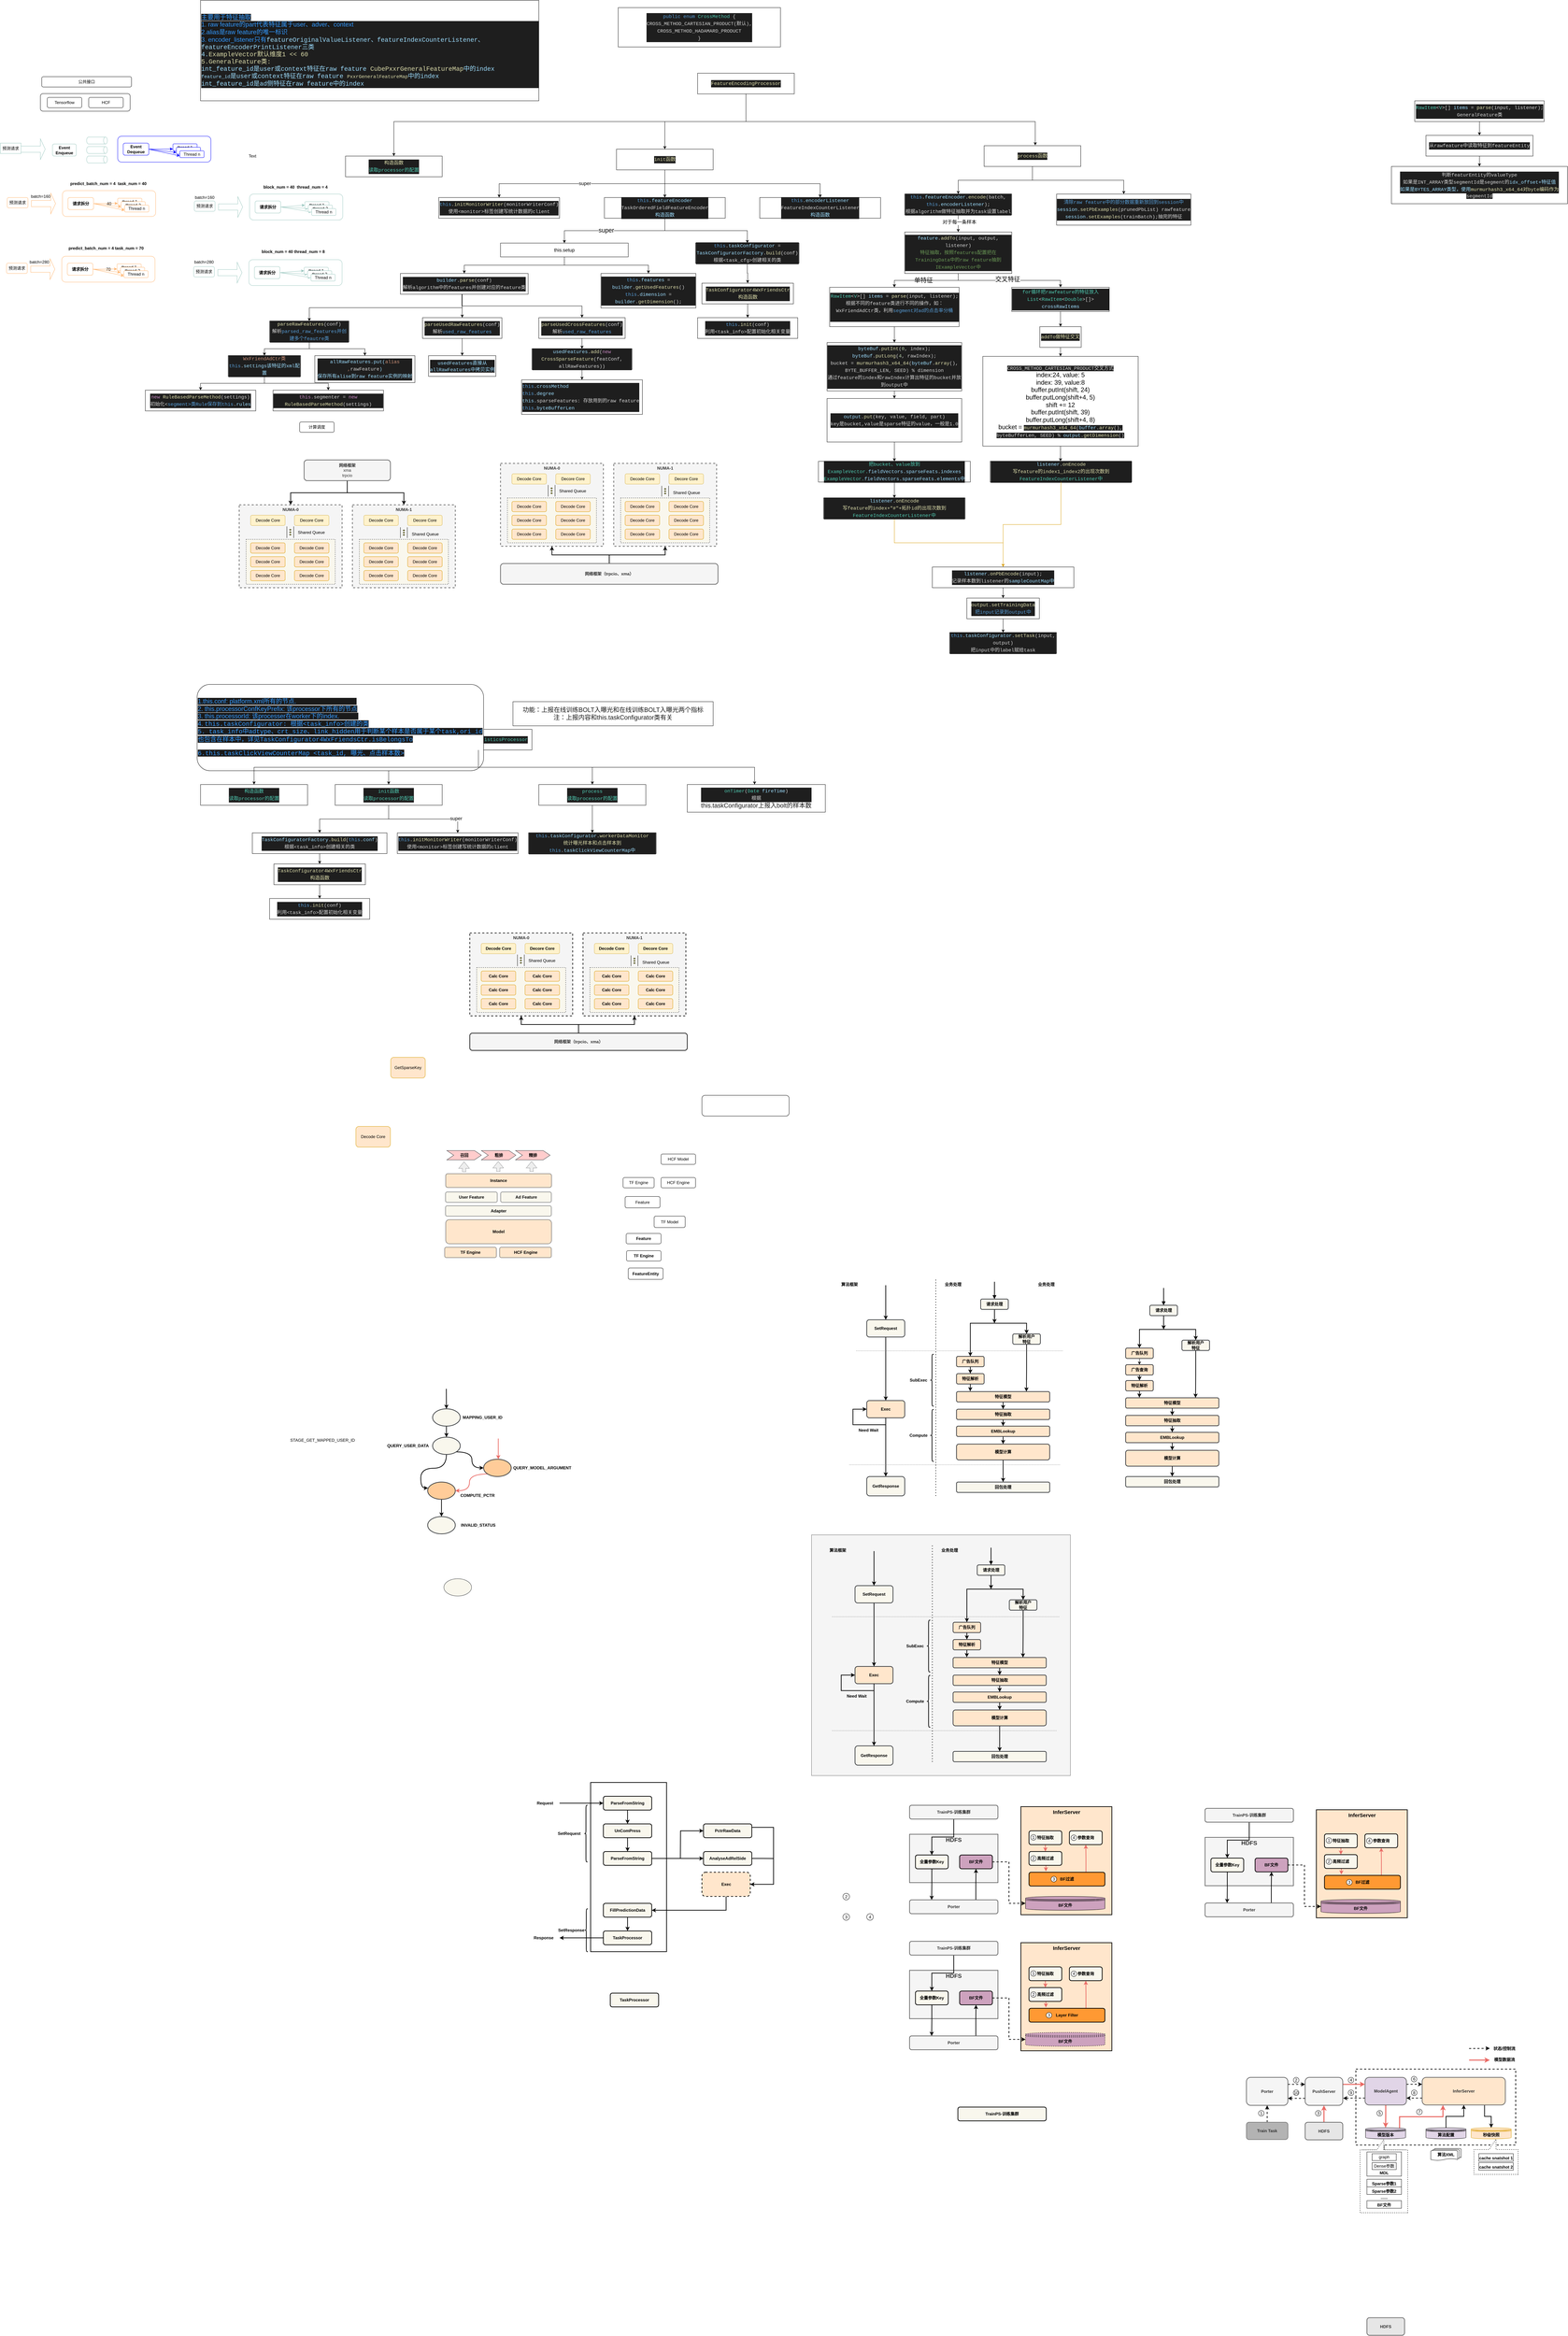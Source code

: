 <mxfile version="21.0.6" type="github">
  <diagram id="1ijzIfbyLROeD-AFS1ul" name="Page-1">
    <mxGraphModel dx="1436" dy="758" grid="1" gridSize="10" guides="1" tooltips="1" connect="1" arrows="1" fold="1" page="1" pageScale="1" pageWidth="827" pageHeight="1169" math="0" shadow="0">
      <root>
        <mxCell id="0" />
        <mxCell id="1" parent="0" />
        <mxCell id="qmducfJw634jm7XFfAXs-390" value="" style="shape=callout;whiteSpace=wrap;html=1;perimeter=calloutPerimeter;rotation=-180;" vertex="1" parent="1">
          <mxGeometry x="4055" y="6264" width="128" height="204" as="geometry" />
        </mxCell>
        <mxCell id="qmducfJw634jm7XFfAXs-370" value="" style="rounded=0;whiteSpace=wrap;html=1;dashed=1;strokeWidth=2;" vertex="1" parent="1">
          <mxGeometry x="4037" y="6060" width="463" height="220" as="geometry" />
        </mxCell>
        <mxCell id="qmducfJw634jm7XFfAXs-299" value="&lt;font style=&quot;font-size: 15px;&quot;&gt;InferServer&lt;/font&gt;" style="rounded=0;whiteSpace=wrap;html=1;strokeWidth=2;fontStyle=1;fillColor=#ffe6cc;verticalAlign=top;strokeColor=#000000;" vertex="1" parent="1">
          <mxGeometry x="3066.5" y="5300" width="263.5" height="313" as="geometry" />
        </mxCell>
        <mxCell id="qmducfJw634jm7XFfAXs-262" value="" style="rounded=0;whiteSpace=wrap;html=1;strokeWidth=2;" vertex="1" parent="1">
          <mxGeometry x="1820" y="5230" width="220" height="490" as="geometry" />
        </mxCell>
        <mxCell id="qmducfJw634jm7XFfAXs-260" value="" style="rounded=0;whiteSpace=wrap;html=1;fillColor=#f5f5f5;fontColor=#333333;strokeColor=#666666;" vertex="1" parent="1">
          <mxGeometry x="2460" y="4513" width="750" height="697" as="geometry" />
        </mxCell>
        <mxCell id="qmducfJw634jm7XFfAXs-76" value="" style="rounded=1;whiteSpace=wrap;html=1;" vertex="1" parent="1">
          <mxGeometry x="2142.5" y="3240" width="252.5" height="60" as="geometry" />
        </mxCell>
        <mxCell id="Lay1ne9Ae1Q5JEMsn1EV-30" value="&lt;b&gt;NUMA-1&lt;/b&gt;" style="rounded=0;whiteSpace=wrap;html=1;verticalAlign=top;align=center;dashed=1;fillColor=#f5f5f5;strokeColor=#666666;fontColor=#333333;strokeWidth=2;" parent="1" vertex="1">
          <mxGeometry x="1130" y="1530" width="298" height="240" as="geometry" />
        </mxCell>
        <mxCell id="Lay1ne9Ae1Q5JEMsn1EV-51" value="" style="rounded=0;whiteSpace=wrap;html=1;dashed=1;fillColor=#f9f7ed;strokeColor=#36393d;" parent="1" vertex="1">
          <mxGeometry x="1150" y="1630" width="258" height="130" as="geometry" />
        </mxCell>
        <mxCell id="Lay1ne9Ae1Q5JEMsn1EV-5" value="&lt;b&gt;NUMA-0&lt;/b&gt;" style="rounded=0;whiteSpace=wrap;html=1;verticalAlign=top;align=center;dashed=1;fillColor=#f5f5f5;fontColor=#333333;strokeColor=#666666;strokeWidth=2;" parent="1" vertex="1">
          <mxGeometry x="802" y="1530" width="298" height="240" as="geometry" />
        </mxCell>
        <mxCell id="Lay1ne9Ae1Q5JEMsn1EV-50" value="" style="rounded=0;whiteSpace=wrap;html=1;dashed=1;fillColor=#f9f7ed;strokeColor=#36393d;" parent="1" vertex="1">
          <mxGeometry x="822" y="1630" width="258" height="130" as="geometry" />
        </mxCell>
        <mxCell id="2JWO2MMRdIpwNk3ZvQKb-11" value="" style="rounded=1;whiteSpace=wrap;html=1;" parent="1" vertex="1">
          <mxGeometry x="226" y="339" width="260" height="51" as="geometry" />
        </mxCell>
        <mxCell id="2JWO2MMRdIpwNk3ZvQKb-9" value="Tensorflow" style="rounded=1;whiteSpace=wrap;html=1;" parent="1" vertex="1">
          <mxGeometry x="246" y="350" width="100" height="30" as="geometry" />
        </mxCell>
        <mxCell id="2JWO2MMRdIpwNk3ZvQKb-10" value="HCF" style="rounded=1;whiteSpace=wrap;html=1;" parent="1" vertex="1">
          <mxGeometry x="366" y="350" width="100" height="30" as="geometry" />
        </mxCell>
        <mxCell id="2JWO2MMRdIpwNk3ZvQKb-12" value="公共接口" style="rounded=1;whiteSpace=wrap;html=1;" parent="1" vertex="1">
          <mxGeometry x="230" y="290" width="260" height="30" as="geometry" />
        </mxCell>
        <mxCell id="6OxSjG3HY2xE2Z4vJXQi-1" value="Event Enqueue" style="rounded=1;whiteSpace=wrap;html=1;fontStyle=1;strokeColor=#9AC7BF;" parent="1" vertex="1">
          <mxGeometry x="261" y="485" width="69" height="35" as="geometry" />
        </mxCell>
        <mxCell id="6OxSjG3HY2xE2Z4vJXQi-2" value="" style="rounded=1;whiteSpace=wrap;html=1;strokeColor=#0000FF;" parent="1" vertex="1">
          <mxGeometry x="450" y="462.5" width="270" height="75" as="geometry" />
        </mxCell>
        <mxCell id="6OxSjG3HY2xE2Z4vJXQi-5" value="" style="shape=singleArrow;whiteSpace=wrap;html=1;strokeColor=#9AC7BF;" parent="1" vertex="1">
          <mxGeometry x="170" y="470" width="70" height="60" as="geometry" />
        </mxCell>
        <mxCell id="6OxSjG3HY2xE2Z4vJXQi-6" value="" style="strokeWidth=1;html=1;shape=mxgraph.flowchart.direct_data;whiteSpace=wrap;strokeColor=#9AC7BF;" parent="1" vertex="1">
          <mxGeometry x="360" y="465" width="60" height="20" as="geometry" />
        </mxCell>
        <mxCell id="6OxSjG3HY2xE2Z4vJXQi-7" value="" style="strokeWidth=1;html=1;shape=mxgraph.flowchart.direct_data;whiteSpace=wrap;strokeColor=#9AC7BF;" parent="1" vertex="1">
          <mxGeometry x="360" y="492.5" width="60" height="20" as="geometry" />
        </mxCell>
        <mxCell id="6OxSjG3HY2xE2Z4vJXQi-8" value="" style="strokeWidth=1;html=1;shape=mxgraph.flowchart.direct_data;whiteSpace=wrap;strokeColor=#9AC7BF;" parent="1" vertex="1">
          <mxGeometry x="360" y="520" width="60" height="20" as="geometry" />
        </mxCell>
        <mxCell id="6OxSjG3HY2xE2Z4vJXQi-17" style="edgeStyle=none;rounded=0;orthogonalLoop=1;jettySize=auto;html=1;exitX=1;exitY=0.5;exitDx=0;exitDy=0;entryX=0;entryY=0.75;entryDx=0;entryDy=0;strokeColor=#0000FF;" parent="1" source="6OxSjG3HY2xE2Z4vJXQi-9" target="6OxSjG3HY2xE2Z4vJXQi-10" edge="1">
          <mxGeometry relative="1" as="geometry" />
        </mxCell>
        <mxCell id="6OxSjG3HY2xE2Z4vJXQi-18" style="edgeStyle=none;rounded=0;orthogonalLoop=1;jettySize=auto;html=1;exitX=1;exitY=0.5;exitDx=0;exitDy=0;entryX=0;entryY=0.75;entryDx=0;entryDy=0;strokeColor=#0000FF;" parent="1" source="6OxSjG3HY2xE2Z4vJXQi-9" target="6OxSjG3HY2xE2Z4vJXQi-11" edge="1">
          <mxGeometry relative="1" as="geometry" />
        </mxCell>
        <mxCell id="6OxSjG3HY2xE2Z4vJXQi-20" style="edgeStyle=none;rounded=0;orthogonalLoop=1;jettySize=auto;html=1;exitX=1;exitY=0.5;exitDx=0;exitDy=0;entryX=0;entryY=0.75;entryDx=0;entryDy=0;strokeColor=#0000FF;" parent="1" source="6OxSjG3HY2xE2Z4vJXQi-9" target="6OxSjG3HY2xE2Z4vJXQi-12" edge="1">
          <mxGeometry relative="1" as="geometry" />
        </mxCell>
        <mxCell id="6OxSjG3HY2xE2Z4vJXQi-9" value="Event&lt;br&gt;Dequeue" style="rounded=1;whiteSpace=wrap;html=1;fontStyle=1;strokeColor=#0000FF;" parent="1" vertex="1">
          <mxGeometry x="466" y="482.5" width="74" height="35" as="geometry" />
        </mxCell>
        <mxCell id="6OxSjG3HY2xE2Z4vJXQi-10" value="thread 1" style="rounded=1;whiteSpace=wrap;html=1;strokeColor=#0000FF;" parent="1" vertex="1">
          <mxGeometry x="610" y="484.5" width="70" height="20" as="geometry" />
        </mxCell>
        <mxCell id="6OxSjG3HY2xE2Z4vJXQi-11" value="..." style="rounded=1;whiteSpace=wrap;html=1;strokeColor=#0000FF;" parent="1" vertex="1">
          <mxGeometry x="620" y="494.5" width="70" height="20" as="geometry" />
        </mxCell>
        <mxCell id="6OxSjG3HY2xE2Z4vJXQi-12" value="Thread n" style="rounded=1;whiteSpace=wrap;html=1;strokeColor=#0000FF;" parent="1" vertex="1">
          <mxGeometry x="630" y="504.5" width="70" height="20" as="geometry" />
        </mxCell>
        <mxCell id="6OxSjG3HY2xE2Z4vJXQi-13" value="预测请求" style="text;html=1;strokeColor=#9AC7BF;fillColor=none;align=center;verticalAlign=middle;whiteSpace=wrap;rounded=0;" parent="1" vertex="1">
          <mxGeometry x="110" y="482.5" width="60" height="30" as="geometry" />
        </mxCell>
        <mxCell id="6OxSjG3HY2xE2Z4vJXQi-15" style="edgeStyle=none;rounded=0;orthogonalLoop=1;jettySize=auto;html=1;exitX=1;exitY=0.5;exitDx=0;exitDy=0;strokeColor=#0000FF;" parent="1" source="6OxSjG3HY2xE2Z4vJXQi-9" target="6OxSjG3HY2xE2Z4vJXQi-9" edge="1">
          <mxGeometry relative="1" as="geometry" />
        </mxCell>
        <mxCell id="6OxSjG3HY2xE2Z4vJXQi-22" value="40" style="rounded=1;whiteSpace=wrap;html=1;strokeColor=#FFB570;" parent="1" vertex="1">
          <mxGeometry x="290" y="620" width="270" height="75" as="geometry" />
        </mxCell>
        <mxCell id="6OxSjG3HY2xE2Z4vJXQi-23" value="" style="shape=singleArrow;whiteSpace=wrap;html=1;strokeColor=#FFB570;" parent="1" vertex="1">
          <mxGeometry x="200" y="627.5" width="70" height="60" as="geometry" />
        </mxCell>
        <mxCell id="6OxSjG3HY2xE2Z4vJXQi-27" style="edgeStyle=none;rounded=0;orthogonalLoop=1;jettySize=auto;html=1;exitX=1;exitY=0.5;exitDx=0;exitDy=0;entryX=0;entryY=0.75;entryDx=0;entryDy=0;strokeColor=#FFB570;" parent="1" source="6OxSjG3HY2xE2Z4vJXQi-30" target="6OxSjG3HY2xE2Z4vJXQi-31" edge="1">
          <mxGeometry relative="1" as="geometry" />
        </mxCell>
        <mxCell id="6OxSjG3HY2xE2Z4vJXQi-28" style="edgeStyle=none;rounded=0;orthogonalLoop=1;jettySize=auto;html=1;exitX=1;exitY=0.5;exitDx=0;exitDy=0;entryX=0;entryY=0.75;entryDx=0;entryDy=0;strokeColor=#FFB570;" parent="1" source="6OxSjG3HY2xE2Z4vJXQi-30" target="6OxSjG3HY2xE2Z4vJXQi-32" edge="1">
          <mxGeometry relative="1" as="geometry" />
        </mxCell>
        <mxCell id="6OxSjG3HY2xE2Z4vJXQi-29" style="edgeStyle=none;rounded=0;orthogonalLoop=1;jettySize=auto;html=1;exitX=1;exitY=0.5;exitDx=0;exitDy=0;entryX=0;entryY=0.75;entryDx=0;entryDy=0;strokeColor=#FFB570;" parent="1" source="6OxSjG3HY2xE2Z4vJXQi-30" target="6OxSjG3HY2xE2Z4vJXQi-33" edge="1">
          <mxGeometry relative="1" as="geometry" />
        </mxCell>
        <mxCell id="6OxSjG3HY2xE2Z4vJXQi-30" value="请求拆分" style="rounded=1;whiteSpace=wrap;html=1;fontStyle=1;strokeColor=#FFB570;" parent="1" vertex="1">
          <mxGeometry x="306" y="640" width="74" height="35" as="geometry" />
        </mxCell>
        <mxCell id="6OxSjG3HY2xE2Z4vJXQi-31" value="thread 1" style="rounded=1;whiteSpace=wrap;html=1;strokeColor=#FFB570;" parent="1" vertex="1">
          <mxGeometry x="450" y="642" width="70" height="20" as="geometry" />
        </mxCell>
        <mxCell id="6OxSjG3HY2xE2Z4vJXQi-32" value="thread 2" style="rounded=1;whiteSpace=wrap;html=1;strokeColor=#FFB570;" parent="1" vertex="1">
          <mxGeometry x="460" y="652" width="70" height="20" as="geometry" />
        </mxCell>
        <mxCell id="6OxSjG3HY2xE2Z4vJXQi-33" value="Thread n" style="rounded=1;whiteSpace=wrap;html=1;strokeColor=#FFB570;" parent="1" vertex="1">
          <mxGeometry x="470" y="662" width="70" height="20" as="geometry" />
        </mxCell>
        <mxCell id="6OxSjG3HY2xE2Z4vJXQi-34" value="预测请求" style="text;html=1;strokeColor=#FFB570;fillColor=none;align=center;verticalAlign=middle;whiteSpace=wrap;rounded=1;" parent="1" vertex="1">
          <mxGeometry x="130" y="640" width="60" height="30" as="geometry" />
        </mxCell>
        <mxCell id="6OxSjG3HY2xE2Z4vJXQi-35" style="edgeStyle=none;rounded=0;orthogonalLoop=1;jettySize=auto;html=1;exitX=1;exitY=0.5;exitDx=0;exitDy=0;strokeColor=#FFB570;" parent="1" source="6OxSjG3HY2xE2Z4vJXQi-30" target="6OxSjG3HY2xE2Z4vJXQi-30" edge="1">
          <mxGeometry relative="1" as="geometry" />
        </mxCell>
        <mxCell id="6OxSjG3HY2xE2Z4vJXQi-36" value="predict_batch_num = 4&amp;nbsp; task_num = 40" style="text;html=1;strokeColor=none;fillColor=none;align=center;verticalAlign=middle;whiteSpace=wrap;rounded=0;fontStyle=1" parent="1" vertex="1">
          <mxGeometry x="288" y="585" width="270" height="30" as="geometry" />
        </mxCell>
        <mxCell id="6OxSjG3HY2xE2Z4vJXQi-37" value="70" style="rounded=1;whiteSpace=wrap;html=1;strokeColor=#FFB570;" parent="1" vertex="1">
          <mxGeometry x="288" y="810" width="270" height="75" as="geometry" />
        </mxCell>
        <mxCell id="6OxSjG3HY2xE2Z4vJXQi-38" value="" style="shape=singleArrow;whiteSpace=wrap;html=1;strokeColor=#FFB570;" parent="1" vertex="1">
          <mxGeometry x="198" y="817.5" width="70" height="60" as="geometry" />
        </mxCell>
        <mxCell id="6OxSjG3HY2xE2Z4vJXQi-39" style="edgeStyle=none;rounded=0;orthogonalLoop=1;jettySize=auto;html=1;exitX=1;exitY=0.5;exitDx=0;exitDy=0;entryX=0;entryY=0.75;entryDx=0;entryDy=0;strokeColor=#FFB570;" parent="1" source="6OxSjG3HY2xE2Z4vJXQi-42" target="6OxSjG3HY2xE2Z4vJXQi-43" edge="1">
          <mxGeometry relative="1" as="geometry" />
        </mxCell>
        <mxCell id="6OxSjG3HY2xE2Z4vJXQi-40" style="edgeStyle=none;rounded=0;orthogonalLoop=1;jettySize=auto;html=1;exitX=1;exitY=0.5;exitDx=0;exitDy=0;entryX=0;entryY=0.75;entryDx=0;entryDy=0;strokeColor=#FFB570;" parent="1" source="6OxSjG3HY2xE2Z4vJXQi-42" target="6OxSjG3HY2xE2Z4vJXQi-44" edge="1">
          <mxGeometry relative="1" as="geometry">
            <Array as="points">
              <mxPoint x="420" y="852" />
            </Array>
          </mxGeometry>
        </mxCell>
        <mxCell id="6OxSjG3HY2xE2Z4vJXQi-41" style="edgeStyle=none;rounded=0;orthogonalLoop=1;jettySize=auto;html=1;exitX=1;exitY=0.5;exitDx=0;exitDy=0;entryX=0;entryY=0.75;entryDx=0;entryDy=0;strokeColor=#FFB570;" parent="1" source="6OxSjG3HY2xE2Z4vJXQi-42" target="6OxSjG3HY2xE2Z4vJXQi-45" edge="1">
          <mxGeometry relative="1" as="geometry" />
        </mxCell>
        <mxCell id="6OxSjG3HY2xE2Z4vJXQi-42" value="请求拆分" style="rounded=1;whiteSpace=wrap;html=1;fontStyle=1;strokeColor=#FFB570;" parent="1" vertex="1">
          <mxGeometry x="304" y="830" width="74" height="35" as="geometry" />
        </mxCell>
        <mxCell id="6OxSjG3HY2xE2Z4vJXQi-43" value="thread 1" style="rounded=1;whiteSpace=wrap;html=1;strokeColor=#FFB570;" parent="1" vertex="1">
          <mxGeometry x="448" y="832" width="70" height="20" as="geometry" />
        </mxCell>
        <mxCell id="6OxSjG3HY2xE2Z4vJXQi-44" value="thread 2" style="rounded=1;whiteSpace=wrap;html=1;strokeColor=#FFB570;" parent="1" vertex="1">
          <mxGeometry x="458" y="842" width="70" height="20" as="geometry" />
        </mxCell>
        <mxCell id="6OxSjG3HY2xE2Z4vJXQi-45" value="Thread n" style="rounded=1;whiteSpace=wrap;html=1;strokeColor=#FFB570;" parent="1" vertex="1">
          <mxGeometry x="468" y="852" width="70" height="20" as="geometry" />
        </mxCell>
        <mxCell id="6OxSjG3HY2xE2Z4vJXQi-46" value="预测请求" style="text;html=1;strokeColor=#FFB570;fillColor=none;align=center;verticalAlign=middle;whiteSpace=wrap;rounded=1;" parent="1" vertex="1">
          <mxGeometry x="128" y="830" width="60" height="30" as="geometry" />
        </mxCell>
        <mxCell id="6OxSjG3HY2xE2Z4vJXQi-47" style="edgeStyle=none;rounded=0;orthogonalLoop=1;jettySize=auto;html=1;exitX=1;exitY=0.5;exitDx=0;exitDy=0;strokeColor=#FFB570;" parent="1" source="6OxSjG3HY2xE2Z4vJXQi-42" target="6OxSjG3HY2xE2Z4vJXQi-42" edge="1">
          <mxGeometry relative="1" as="geometry" />
        </mxCell>
        <mxCell id="6OxSjG3HY2xE2Z4vJXQi-48" value="predict_batch_num = 4 task_num = 70" style="text;html=1;strokeColor=none;fillColor=none;align=center;verticalAlign=middle;whiteSpace=wrap;rounded=0;fontStyle=1" parent="1" vertex="1">
          <mxGeometry x="270.5" y="772" width="291" height="30" as="geometry" />
        </mxCell>
        <mxCell id="6OxSjG3HY2xE2Z4vJXQi-49" value="batch=160" style="text;html=1;strokeColor=none;fillColor=none;align=center;verticalAlign=middle;whiteSpace=wrap;rounded=0;" parent="1" vertex="1">
          <mxGeometry x="197" y="622" width="60" height="30" as="geometry" />
        </mxCell>
        <mxCell id="6OxSjG3HY2xE2Z4vJXQi-50" value="batch=280" style="text;html=1;strokeColor=none;fillColor=none;align=center;verticalAlign=middle;whiteSpace=wrap;rounded=0;" parent="1" vertex="1">
          <mxGeometry x="193" y="812" width="60" height="30" as="geometry" />
        </mxCell>
        <mxCell id="hjoKNnRGck3ghLzAeIK7-1" value="" style="rounded=1;whiteSpace=wrap;html=1;strokeColor=#9AC7BF;" parent="1" vertex="1">
          <mxGeometry x="832" y="630" width="270" height="75" as="geometry" />
        </mxCell>
        <mxCell id="hjoKNnRGck3ghLzAeIK7-2" value="" style="shape=singleArrow;whiteSpace=wrap;html=1;strokeColor=#9AC7BF;" parent="1" vertex="1">
          <mxGeometry x="742" y="637.5" width="70" height="60" as="geometry" />
        </mxCell>
        <mxCell id="hjoKNnRGck3ghLzAeIK7-33" style="edgeStyle=none;rounded=0;orthogonalLoop=1;jettySize=auto;html=1;exitX=1;exitY=0.5;exitDx=0;exitDy=0;entryX=0;entryY=0.5;entryDx=0;entryDy=0;strokeColor=#9AC7BF;" parent="1" source="hjoKNnRGck3ghLzAeIK7-6" target="hjoKNnRGck3ghLzAeIK7-7" edge="1">
          <mxGeometry relative="1" as="geometry" />
        </mxCell>
        <mxCell id="hjoKNnRGck3ghLzAeIK7-34" style="edgeStyle=none;rounded=0;orthogonalLoop=1;jettySize=auto;html=1;exitX=1;exitY=0.5;exitDx=0;exitDy=0;entryX=0;entryY=0.5;entryDx=0;entryDy=0;strokeColor=#9AC7BF;" parent="1" source="hjoKNnRGck3ghLzAeIK7-6" target="hjoKNnRGck3ghLzAeIK7-8" edge="1">
          <mxGeometry relative="1" as="geometry" />
        </mxCell>
        <mxCell id="hjoKNnRGck3ghLzAeIK7-35" style="edgeStyle=none;rounded=0;orthogonalLoop=1;jettySize=auto;html=1;exitX=1;exitY=0.5;exitDx=0;exitDy=0;entryX=0;entryY=0.5;entryDx=0;entryDy=0;strokeColor=#9AC7BF;" parent="1" source="hjoKNnRGck3ghLzAeIK7-6" target="hjoKNnRGck3ghLzAeIK7-9" edge="1">
          <mxGeometry relative="1" as="geometry" />
        </mxCell>
        <mxCell id="hjoKNnRGck3ghLzAeIK7-6" value="请求拆分" style="rounded=1;whiteSpace=wrap;html=1;fontStyle=1;strokeColor=#9AC7BF;" parent="1" vertex="1">
          <mxGeometry x="848" y="650" width="74" height="35" as="geometry" />
        </mxCell>
        <mxCell id="hjoKNnRGck3ghLzAeIK7-7" value="thread 1" style="rounded=1;whiteSpace=wrap;html=1;strokeColor=#9AC7BF;" parent="1" vertex="1">
          <mxGeometry x="992" y="652" width="70" height="20" as="geometry" />
        </mxCell>
        <mxCell id="hjoKNnRGck3ghLzAeIK7-8" value="thread 2" style="rounded=1;whiteSpace=wrap;html=1;strokeColor=#9AC7BF;" parent="1" vertex="1">
          <mxGeometry x="1002" y="662" width="70" height="20" as="geometry" />
        </mxCell>
        <mxCell id="hjoKNnRGck3ghLzAeIK7-9" value="Thread n" style="rounded=1;whiteSpace=wrap;html=1;strokeColor=#9AC7BF;" parent="1" vertex="1">
          <mxGeometry x="1012" y="672" width="70" height="20" as="geometry" />
        </mxCell>
        <mxCell id="hjoKNnRGck3ghLzAeIK7-10" value="预测请求" style="text;html=1;strokeColor=#9AC7BF;fillColor=none;align=center;verticalAlign=middle;whiteSpace=wrap;rounded=1;" parent="1" vertex="1">
          <mxGeometry x="672" y="650" width="60" height="30" as="geometry" />
        </mxCell>
        <mxCell id="hjoKNnRGck3ghLzAeIK7-11" style="edgeStyle=none;rounded=0;orthogonalLoop=1;jettySize=auto;html=1;exitX=1;exitY=0.5;exitDx=0;exitDy=0;strokeColor=#9AC7BF;" parent="1" source="hjoKNnRGck3ghLzAeIK7-6" target="hjoKNnRGck3ghLzAeIK7-6" edge="1">
          <mxGeometry relative="1" as="geometry" />
        </mxCell>
        <mxCell id="hjoKNnRGck3ghLzAeIK7-12" value="block_num = 40&amp;nbsp; thread_num = 4" style="text;html=1;strokeColor=none;fillColor=none;align=center;verticalAlign=middle;whiteSpace=wrap;rounded=0;fontStyle=1" parent="1" vertex="1">
          <mxGeometry x="830" y="595" width="270" height="30" as="geometry" />
        </mxCell>
        <mxCell id="hjoKNnRGck3ghLzAeIK7-13" value="" style="rounded=1;whiteSpace=wrap;html=1;strokeColor=#9AC7BF;" parent="1" vertex="1">
          <mxGeometry x="830" y="820" width="270" height="75" as="geometry" />
        </mxCell>
        <mxCell id="hjoKNnRGck3ghLzAeIK7-14" value="" style="shape=singleArrow;whiteSpace=wrap;html=1;strokeColor=#9AC7BF;" parent="1" vertex="1">
          <mxGeometry x="740" y="827.5" width="70" height="60" as="geometry" />
        </mxCell>
        <mxCell id="hjoKNnRGck3ghLzAeIK7-30" style="rounded=0;orthogonalLoop=1;jettySize=auto;html=1;exitX=1;exitY=0.5;exitDx=0;exitDy=0;entryX=0;entryY=0.5;entryDx=0;entryDy=0;strokeColor=#9AC7BF;" parent="1" source="hjoKNnRGck3ghLzAeIK7-18" target="hjoKNnRGck3ghLzAeIK7-19" edge="1">
          <mxGeometry relative="1" as="geometry" />
        </mxCell>
        <mxCell id="hjoKNnRGck3ghLzAeIK7-31" style="edgeStyle=none;rounded=0;orthogonalLoop=1;jettySize=auto;html=1;exitX=1;exitY=0.5;exitDx=0;exitDy=0;entryX=0;entryY=0.5;entryDx=0;entryDy=0;strokeColor=#9AC7BF;" parent="1" source="hjoKNnRGck3ghLzAeIK7-18" target="hjoKNnRGck3ghLzAeIK7-20" edge="1">
          <mxGeometry relative="1" as="geometry" />
        </mxCell>
        <mxCell id="hjoKNnRGck3ghLzAeIK7-32" style="edgeStyle=none;rounded=0;orthogonalLoop=1;jettySize=auto;html=1;exitX=1;exitY=0.5;exitDx=0;exitDy=0;entryX=0;entryY=0.5;entryDx=0;entryDy=0;strokeColor=#9AC7BF;" parent="1" source="hjoKNnRGck3ghLzAeIK7-18" target="hjoKNnRGck3ghLzAeIK7-21" edge="1">
          <mxGeometry relative="1" as="geometry" />
        </mxCell>
        <mxCell id="hjoKNnRGck3ghLzAeIK7-18" value="请求拆分" style="rounded=1;whiteSpace=wrap;html=1;fontStyle=1;strokeColor=#9AC7BF;" parent="1" vertex="1">
          <mxGeometry x="846" y="840" width="74" height="35" as="geometry" />
        </mxCell>
        <mxCell id="hjoKNnRGck3ghLzAeIK7-19" value="thread 1" style="rounded=1;whiteSpace=wrap;html=1;strokeColor=#9AC7BF;" parent="1" vertex="1">
          <mxGeometry x="990" y="842" width="70" height="20" as="geometry" />
        </mxCell>
        <mxCell id="hjoKNnRGck3ghLzAeIK7-20" value="thread 2" style="rounded=1;whiteSpace=wrap;html=1;strokeColor=#9AC7BF;" parent="1" vertex="1">
          <mxGeometry x="1000" y="852" width="70" height="20" as="geometry" />
        </mxCell>
        <mxCell id="hjoKNnRGck3ghLzAeIK7-21" value="Thread n" style="rounded=1;whiteSpace=wrap;html=1;strokeColor=#9AC7BF;" parent="1" vertex="1">
          <mxGeometry x="1010" y="862" width="70" height="20" as="geometry" />
        </mxCell>
        <mxCell id="hjoKNnRGck3ghLzAeIK7-22" value="预测请求" style="text;html=1;strokeColor=#9AC7BF;fillColor=none;align=center;verticalAlign=middle;whiteSpace=wrap;rounded=1;" parent="1" vertex="1">
          <mxGeometry x="670" y="840" width="60" height="30" as="geometry" />
        </mxCell>
        <mxCell id="hjoKNnRGck3ghLzAeIK7-23" style="edgeStyle=none;rounded=0;orthogonalLoop=1;jettySize=auto;html=1;exitX=1;exitY=0.5;exitDx=0;exitDy=0;strokeColor=#9AC7BF;" parent="1" source="hjoKNnRGck3ghLzAeIK7-18" target="hjoKNnRGck3ghLzAeIK7-18" edge="1">
          <mxGeometry relative="1" as="geometry" />
        </mxCell>
        <mxCell id="hjoKNnRGck3ghLzAeIK7-24" value="block_num = 40 thread_num = 8" style="text;html=1;strokeColor=none;fillColor=none;align=center;verticalAlign=middle;whiteSpace=wrap;rounded=0;fontStyle=1" parent="1" vertex="1">
          <mxGeometry x="812.5" y="782" width="291" height="30" as="geometry" />
        </mxCell>
        <mxCell id="hjoKNnRGck3ghLzAeIK7-25" value="batch=160" style="text;html=1;strokeColor=none;fillColor=none;align=center;verticalAlign=middle;whiteSpace=wrap;rounded=0;" parent="1" vertex="1">
          <mxGeometry x="672" y="625" width="60" height="30" as="geometry" />
        </mxCell>
        <mxCell id="hjoKNnRGck3ghLzAeIK7-26" value="batch=280" style="text;html=1;strokeColor=none;fillColor=none;align=center;verticalAlign=middle;whiteSpace=wrap;rounded=0;" parent="1" vertex="1">
          <mxGeometry x="670" y="812" width="60" height="30" as="geometry" />
        </mxCell>
        <mxCell id="hjoKNnRGck3ghLzAeIK7-36" value="Text" style="text;html=1;align=center;verticalAlign=middle;resizable=0;points=[];autosize=1;strokeColor=none;fillColor=none;" parent="1" vertex="1">
          <mxGeometry x="820" y="510" width="40" height="20" as="geometry" />
        </mxCell>
        <mxCell id="sH-vYN1qVpm8PKYGUntF-1" value="" style="edgeStyle=orthogonalEdgeStyle;rounded=0;orthogonalLoop=1;jettySize=auto;html=1;fontSize=14;entryX=0.5;entryY=0;entryDx=0;entryDy=0;" parent="1" source="sH-vYN1qVpm8PKYGUntF-2" target="sH-vYN1qVpm8PKYGUntF-6" edge="1">
          <mxGeometry relative="1" as="geometry">
            <mxPoint x="2090" y="420" as="targetPoint" />
          </mxGeometry>
        </mxCell>
        <mxCell id="sH-vYN1qVpm8PKYGUntF-2" value="&lt;div style=&quot;color: rgb(212 , 212 , 212) ; background-color: rgb(30 , 30 , 30) ; font-family: &amp;#34;menlo&amp;#34; , &amp;#34;monaco&amp;#34; , &amp;#34;courier new&amp;#34; , monospace ; font-size: 14px ; line-height: 21px&quot;&gt;&lt;div style=&quot;font-family: &amp;#34;menlo&amp;#34; , &amp;#34;monaco&amp;#34; , &amp;#34;courier new&amp;#34; , monospace ; line-height: 21px&quot;&gt;&lt;span style=&quot;color: rgb(220 , 220 , 170)&quot;&gt;FeatureEncodingProcessor&lt;/span&gt;&lt;/div&gt;&lt;/div&gt;" style="rounded=0;whiteSpace=wrap;html=1;" parent="1" vertex="1">
          <mxGeometry x="2130" y="280" width="280" height="60" as="geometry" />
        </mxCell>
        <mxCell id="sH-vYN1qVpm8PKYGUntF-3" value="&lt;div style=&quot;background-color: rgb(30 , 30 , 30) ; font-family: &amp;#34;menlo&amp;#34; , &amp;#34;monaco&amp;#34; , &amp;#34;courier new&amp;#34; , monospace ; font-size: 14px ; line-height: 21px&quot;&gt;&lt;div style=&quot;font-family: &amp;#34;menlo&amp;#34; , &amp;#34;monaco&amp;#34; , &amp;#34;courier new&amp;#34; , monospace ; line-height: 21px&quot;&gt;&lt;font color=&quot;#dcdcaa&quot;&gt;&lt;span&gt;构造函数&lt;/span&gt;&lt;/font&gt;&lt;/div&gt;&lt;div style=&quot;font-family: &amp;#34;menlo&amp;#34; , &amp;#34;monaco&amp;#34; , &amp;#34;courier new&amp;#34; , monospace ; line-height: 21px&quot;&gt;&lt;span style=&quot;color: rgb(78 , 201 , 176)&quot;&gt;读取processor的配置&lt;/span&gt;&lt;font color=&quot;#dcdcaa&quot;&gt;&lt;span&gt;&lt;br&gt;&lt;/span&gt;&lt;/font&gt;&lt;/div&gt;&lt;/div&gt;" style="rounded=0;whiteSpace=wrap;html=1;" parent="1" vertex="1">
          <mxGeometry x="1110" y="520" width="280" height="60" as="geometry" />
        </mxCell>
        <mxCell id="sH-vYN1qVpm8PKYGUntF-4" value="" style="edgeStyle=orthogonalEdgeStyle;rounded=0;orthogonalLoop=1;jettySize=auto;html=1;fontSize=14;exitX=0.5;exitY=1;exitDx=0;exitDy=0;" parent="1" source="sH-vYN1qVpm8PKYGUntF-6" target="sH-vYN1qVpm8PKYGUntF-7" edge="1">
          <mxGeometry relative="1" as="geometry" />
        </mxCell>
        <mxCell id="sH-vYN1qVpm8PKYGUntF-5" value="super" style="edgeLabel;html=1;align=center;verticalAlign=middle;resizable=0;points=[];fontSize=14;" parent="sH-vYN1qVpm8PKYGUntF-4" vertex="1" connectable="0">
          <mxGeometry x="-0.029" y="-1" relative="1" as="geometry">
            <mxPoint as="offset" />
          </mxGeometry>
        </mxCell>
        <mxCell id="sH-vYN1qVpm8PKYGUntF-6" value="&lt;div style=&quot;background-color: rgb(30 , 30 , 30) ; font-family: &amp;#34;menlo&amp;#34; , &amp;#34;monaco&amp;#34; , &amp;#34;courier new&amp;#34; , monospace ; font-size: 14px ; line-height: 21px&quot;&gt;&lt;div style=&quot;font-family: &amp;#34;menlo&amp;#34; , &amp;#34;monaco&amp;#34; , &amp;#34;courier new&amp;#34; , monospace ; line-height: 21px&quot;&gt;&lt;font color=&quot;#dcdcaa&quot;&gt;&lt;span&gt;init函数&lt;/span&gt;&lt;/font&gt;&lt;/div&gt;&lt;/div&gt;" style="rounded=0;whiteSpace=wrap;html=1;" parent="1" vertex="1">
          <mxGeometry x="1895" y="500" width="280" height="60" as="geometry" />
        </mxCell>
        <mxCell id="sH-vYN1qVpm8PKYGUntF-7" value="&lt;div style=&quot;color: rgb(212 , 212 , 212) ; background-color: rgb(30 , 30 , 30) ; font-family: &amp;#34;menlo&amp;#34; , &amp;#34;monaco&amp;#34; , &amp;#34;courier new&amp;#34; , monospace ; font-size: 14px ; line-height: 21px&quot;&gt;&lt;span style=&quot;color: rgb(86 , 156 , 214)&quot;&gt;this&lt;/span&gt;.&lt;span style=&quot;color: rgb(220 , 220 , 170)&quot;&gt;initMonitorWriter&lt;/span&gt;(monitorWriterConf)&lt;/div&gt;&lt;div style=&quot;color: rgb(212 , 212 , 212) ; background-color: rgb(30 , 30 , 30) ; font-family: &amp;#34;menlo&amp;#34; , &amp;#34;monaco&amp;#34; , &amp;#34;courier new&amp;#34; , monospace ; font-size: 14px ; line-height: 21px&quot;&gt;使用&amp;lt;monitor&amp;gt;标签创建写统计数据的client&lt;/div&gt;" style="whiteSpace=wrap;html=1;rounded=0;" parent="1" vertex="1">
          <mxGeometry x="1380" y="640" width="350" height="60" as="geometry" />
        </mxCell>
        <mxCell id="sH-vYN1qVpm8PKYGUntF-8" value="" style="edgeStyle=orthogonalEdgeStyle;rounded=0;orthogonalLoop=1;jettySize=auto;html=1;fontSize=14;" parent="1" source="sH-vYN1qVpm8PKYGUntF-10" target="sH-vYN1qVpm8PKYGUntF-12" edge="1">
          <mxGeometry relative="1" as="geometry" />
        </mxCell>
        <mxCell id="sH-vYN1qVpm8PKYGUntF-9" value="&lt;font style=&quot;font-size: 18px&quot;&gt;super&lt;/font&gt;" style="edgeLabel;html=1;align=center;verticalAlign=middle;resizable=0;points=[];" parent="sH-vYN1qVpm8PKYGUntF-8" vertex="1" connectable="0">
          <mxGeometry x="0.138" y="-1" relative="1" as="geometry">
            <mxPoint as="offset" />
          </mxGeometry>
        </mxCell>
        <mxCell id="sH-vYN1qVpm8PKYGUntF-10" value="&lt;div style=&quot;background-color: rgb(30 , 30 , 30) ; font-family: &amp;#34;menlo&amp;#34; , &amp;#34;monaco&amp;#34; , &amp;#34;courier new&amp;#34; , monospace ; font-size: 14px ; line-height: 21px&quot;&gt;&lt;span style=&quot;font-family: &amp;#34;menlo&amp;#34; , &amp;#34;monaco&amp;#34; , &amp;#34;courier new&amp;#34; , monospace ; color: rgb(86 , 156 , 214)&quot;&gt;this&lt;/span&gt;&lt;span style=&quot;color: rgb(212 , 212 , 212) ; font-family: &amp;#34;menlo&amp;#34; , &amp;#34;monaco&amp;#34; , &amp;#34;courier new&amp;#34; , monospace&quot;&gt;.&lt;/span&gt;&lt;span style=&quot;font-family: &amp;#34;menlo&amp;#34; , &amp;#34;monaco&amp;#34; , &amp;#34;courier new&amp;#34; , monospace ; color: rgb(156 , 220 , 254)&quot;&gt;featureEncoder&lt;/span&gt;&lt;/div&gt;&lt;div style=&quot;background-color: rgb(30 , 30 , 30) ; font-family: &amp;#34;menlo&amp;#34; , &amp;#34;monaco&amp;#34; , &amp;#34;courier new&amp;#34; , monospace ; font-size: 14px ; line-height: 21px&quot;&gt;&lt;div style=&quot;color: rgb(212 , 212 , 212) ; font-family: &amp;#34;menlo&amp;#34; , &amp;#34;monaco&amp;#34; , &amp;#34;courier new&amp;#34; , monospace ; line-height: 21px&quot;&gt;TaskOrderedFieldFeatureEncoder&lt;/div&gt;&lt;/div&gt;&lt;div style=&quot;background-color: rgb(30 , 30 , 30) ; font-family: &amp;#34;menlo&amp;#34; , &amp;#34;monaco&amp;#34; , &amp;#34;courier new&amp;#34; , monospace ; font-size: 14px ; line-height: 21px&quot;&gt;&lt;span style=&quot;color: rgb(156 , 220 , 254)&quot;&gt;构造函数&lt;/span&gt;&lt;/div&gt;" style="whiteSpace=wrap;html=1;rounded=0;" parent="1" vertex="1">
          <mxGeometry x="1860" y="640" width="350" height="60" as="geometry" />
        </mxCell>
        <mxCell id="sH-vYN1qVpm8PKYGUntF-11" value="" style="edgeStyle=orthogonalEdgeStyle;rounded=0;orthogonalLoop=1;jettySize=auto;html=1;fontSize=14;" parent="1" source="sH-vYN1qVpm8PKYGUntF-12" target="sH-vYN1qVpm8PKYGUntF-14" edge="1">
          <mxGeometry relative="1" as="geometry" />
        </mxCell>
        <mxCell id="sH-vYN1qVpm8PKYGUntF-12" value="&lt;font style=&quot;font-size: 14px&quot;&gt;this.setup&lt;/font&gt;" style="whiteSpace=wrap;html=1;rounded=0;" parent="1" vertex="1">
          <mxGeometry x="1559" y="772" width="370" height="40" as="geometry" />
        </mxCell>
        <mxCell id="sH-vYN1qVpm8PKYGUntF-13" value="" style="edgeStyle=orthogonalEdgeStyle;rounded=0;orthogonalLoop=1;jettySize=auto;html=1;fontSize=14;exitX=0.484;exitY=1;exitDx=0;exitDy=0;exitPerimeter=0;" parent="1" source="sH-vYN1qVpm8PKYGUntF-14" target="sH-vYN1qVpm8PKYGUntF-16" edge="1">
          <mxGeometry relative="1" as="geometry" />
        </mxCell>
        <mxCell id="sH-vYN1qVpm8PKYGUntF-14" value="&lt;div style=&quot;color: rgb(212 , 212 , 212) ; background-color: rgb(30 , 30 , 30) ; font-family: &amp;#34;menlo&amp;#34; , &amp;#34;monaco&amp;#34; , &amp;#34;courier new&amp;#34; , monospace ; font-size: 14px ; line-height: 21px&quot;&gt;&lt;span style=&quot;color: rgb(156 , 220 , 254)&quot;&gt;builder&lt;/span&gt;.&lt;span style=&quot;color: rgb(220 , 220 , 170)&quot;&gt;parse&lt;/span&gt;(conf)&lt;/div&gt;&lt;div style=&quot;color: rgb(212 , 212 , 212) ; background-color: rgb(30 , 30 , 30) ; font-family: &amp;#34;menlo&amp;#34; , &amp;#34;monaco&amp;#34; , &amp;#34;courier new&amp;#34; , monospace ; font-size: 14px ; line-height: 21px&quot;&gt;解析algorithm中的features并创建对应的feature类&lt;/div&gt;" style="whiteSpace=wrap;html=1;rounded=0;" parent="1" vertex="1">
          <mxGeometry x="1269" y="860" width="370" height="60" as="geometry" />
        </mxCell>
        <mxCell id="sH-vYN1qVpm8PKYGUntF-15" value="" style="edgeStyle=orthogonalEdgeStyle;rounded=0;orthogonalLoop=1;jettySize=auto;html=1;" parent="1" source="sH-vYN1qVpm8PKYGUntF-16" target="sH-vYN1qVpm8PKYGUntF-18" edge="1">
          <mxGeometry relative="1" as="geometry" />
        </mxCell>
        <mxCell id="sH-vYN1qVpm8PKYGUntF-16" value="&lt;div style=&quot;color: rgb(212 , 212 , 212) ; background-color: rgb(30 , 30 , 30) ; font-family: &amp;#34;menlo&amp;#34; , &amp;#34;monaco&amp;#34; , &amp;#34;courier new&amp;#34; , monospace ; font-size: 14px ; line-height: 21px&quot;&gt;&lt;span style=&quot;color: rgb(220 , 220 , 170)&quot;&gt;parseRawFeatures&lt;/span&gt;(conf)&lt;/div&gt;&lt;div style=&quot;color: rgb(212 , 212 , 212) ; background-color: rgb(30 , 30 , 30) ; font-family: &amp;#34;menlo&amp;#34; , &amp;#34;monaco&amp;#34; , &amp;#34;courier new&amp;#34; , monospace ; font-size: 14px ; line-height: 21px&quot;&gt;解析&lt;span style=&quot;color: rgb(86 , 156 , 214) ; font-family: &amp;#34;menlo&amp;#34; , &amp;#34;monaco&amp;#34; , &amp;#34;courier new&amp;#34; , monospace&quot;&gt;parsed_raw_features并创建多个feautre类&lt;/span&gt;&lt;/div&gt;" style="whiteSpace=wrap;html=1;rounded=0;" parent="1" vertex="1">
          <mxGeometry x="890" y="998" width="230" height="60" as="geometry" />
        </mxCell>
        <mxCell id="sH-vYN1qVpm8PKYGUntF-17" value="" style="edgeStyle=orthogonalEdgeStyle;rounded=0;orthogonalLoop=1;jettySize=auto;html=1;" parent="1" source="sH-vYN1qVpm8PKYGUntF-18" target="sH-vYN1qVpm8PKYGUntF-19" edge="1">
          <mxGeometry relative="1" as="geometry" />
        </mxCell>
        <mxCell id="sH-vYN1qVpm8PKYGUntF-18" value="&lt;div style=&quot;color: rgb(212 , 212 , 212) ; background-color: rgb(30 , 30 , 30) ; font-family: &amp;#34;menlo&amp;#34; , &amp;#34;monaco&amp;#34; , &amp;#34;courier new&amp;#34; , monospace ; font-size: 14px ; line-height: 21px&quot;&gt;&lt;div style=&quot;font-family: &amp;#34;menlo&amp;#34; , &amp;#34;monaco&amp;#34; , &amp;#34;courier new&amp;#34; , monospace ; line-height: 21px&quot;&gt;&lt;span style=&quot;color: rgb(206 , 145 , 120) ; font-family: &amp;#34;menlo&amp;#34; , &amp;#34;monaco&amp;#34; , &amp;#34;courier new&amp;#34; , monospace&quot;&gt;WxFriendAdCtr&lt;/span&gt;&lt;span style=&quot;color: rgb(206 , 145 , 120)&quot;&gt;类&lt;/span&gt;&lt;/div&gt;&lt;div style=&quot;font-family: &amp;#34;menlo&amp;#34; , &amp;#34;monaco&amp;#34; , &amp;#34;courier new&amp;#34; , monospace ; line-height: 21px&quot;&gt;&lt;div style=&quot;font-family: &amp;#34;menlo&amp;#34; , &amp;#34;monaco&amp;#34; , &amp;#34;courier new&amp;#34; , monospace ; line-height: 21px&quot;&gt;&lt;span style=&quot;color: rgb(86 , 156 , 214)&quot;&gt;this&lt;/span&gt;.&lt;span style=&quot;color: rgb(156 , 220 , 254)&quot;&gt;settings该特征的xml配置&lt;/span&gt;&lt;/div&gt;&lt;/div&gt;&lt;/div&gt;" style="whiteSpace=wrap;html=1;rounded=0;" parent="1" vertex="1">
          <mxGeometry x="770" y="1098" width="210" height="60" as="geometry" />
        </mxCell>
        <mxCell id="sH-vYN1qVpm8PKYGUntF-19" value="&lt;div style=&quot;color: rgb(212 , 212 , 212) ; background-color: rgb(30 , 30 , 30) ; font-family: &amp;#34;menlo&amp;#34; , &amp;#34;monaco&amp;#34; , &amp;#34;courier new&amp;#34; , monospace ; font-size: 14px ; line-height: 21px&quot;&gt;&lt;span style=&quot;color: rgb(197 , 134 , 192)&quot;&gt;new&lt;/span&gt; &lt;span style=&quot;color: rgb(220 , 220 , 170)&quot;&gt;RuleBasedParseMethod&lt;/span&gt;(settings)&lt;/div&gt;&lt;div style=&quot;color: rgb(212 , 212 , 212) ; background-color: rgb(30 , 30 , 30) ; font-family: &amp;#34;menlo&amp;#34; , &amp;#34;monaco&amp;#34; , &amp;#34;courier new&amp;#34; , monospace ; font-size: 14px ; line-height: 21px&quot;&gt;初始化&amp;lt;&lt;span style=&quot;color: rgb(86 , 156 , 214) ; font-family: &amp;#34;menlo&amp;#34; , &amp;#34;monaco&amp;#34; , &amp;#34;courier new&amp;#34; , monospace&quot;&gt;segment&amp;gt;类Rule保存到&lt;/span&gt;&lt;span style=&quot;font-family: &amp;#34;menlo&amp;#34; , &amp;#34;monaco&amp;#34; , &amp;#34;courier new&amp;#34; , monospace ; color: rgb(86 , 156 , 214)&quot;&gt;this&lt;/span&gt;&lt;span style=&quot;font-family: &amp;#34;menlo&amp;#34; , &amp;#34;monaco&amp;#34; , &amp;#34;courier new&amp;#34; , monospace&quot;&gt;.&lt;/span&gt;&lt;span style=&quot;font-family: &amp;#34;menlo&amp;#34; , &amp;#34;monaco&amp;#34; , &amp;#34;courier new&amp;#34; , monospace ; color: rgb(156 , 220 , 254)&quot;&gt;rules&lt;/span&gt;&lt;/div&gt;" style="whiteSpace=wrap;html=1;rounded=0;" parent="1" vertex="1">
          <mxGeometry x="530" y="1198" width="320" height="60" as="geometry" />
        </mxCell>
        <mxCell id="sH-vYN1qVpm8PKYGUntF-20" value="&lt;div style=&quot;color: rgb(212 , 212 , 212) ; background-color: rgb(30 , 30 , 30) ; font-family: &amp;#34;menlo&amp;#34; , &amp;#34;monaco&amp;#34; , &amp;#34;courier new&amp;#34; , monospace ; font-size: 14px ; line-height: 21px&quot;&gt;&lt;span style=&quot;color: rgb(197 , 134 , 192)&quot;&gt;this.&lt;/span&gt;&lt;span style=&quot;font-family: &amp;#34;menlo&amp;#34; , &amp;#34;monaco&amp;#34; , &amp;#34;courier new&amp;#34; , monospace&quot;&gt;segmenter =&amp;nbsp;&lt;/span&gt;&lt;span style=&quot;color: rgb(197 , 134 , 192)&quot;&gt;new&lt;/span&gt; &lt;span style=&quot;color: rgb(220 , 220 , 170)&quot;&gt;RuleBasedParseMethod&lt;/span&gt;(settings)&lt;/div&gt;" style="whiteSpace=wrap;html=1;rounded=0;" parent="1" vertex="1">
          <mxGeometry x="900" y="1198" width="320" height="60" as="geometry" />
        </mxCell>
        <mxCell id="sH-vYN1qVpm8PKYGUntF-21" value="" style="edgeStyle=orthogonalEdgeStyle;rounded=0;orthogonalLoop=1;jettySize=auto;html=1;exitX=0.5;exitY=1;exitDx=0;exitDy=0;entryX=0.5;entryY=0;entryDx=0;entryDy=0;" parent="1" source="sH-vYN1qVpm8PKYGUntF-18" target="sH-vYN1qVpm8PKYGUntF-20" edge="1">
          <mxGeometry relative="1" as="geometry">
            <mxPoint x="885" y="1168" as="sourcePoint" />
            <mxPoint x="700" y="1208" as="targetPoint" />
          </mxGeometry>
        </mxCell>
        <mxCell id="sH-vYN1qVpm8PKYGUntF-22" value="&lt;div style=&quot;background-color: rgb(30 , 30 , 30) ; line-height: 21px&quot;&gt;&lt;div style=&quot;line-height: 21px&quot;&gt;&lt;div style=&quot;font-family: &amp;#34;menlo&amp;#34; , &amp;#34;monaco&amp;#34; , &amp;#34;courier new&amp;#34; , monospace ; font-size: 14px ; color: rgb(212 , 212 , 212) ; line-height: 21px&quot;&gt;&lt;span style=&quot;color: rgb(156 , 220 , 254)&quot;&gt;allRawFeatures.put(&lt;/span&gt;&lt;span style=&quot;color: rgb(206 , 145 , 120)&quot;&gt;alias&lt;/span&gt;&lt;/div&gt;&lt;div style=&quot;font-family: &amp;#34;menlo&amp;#34; , &amp;#34;monaco&amp;#34; , &amp;#34;courier new&amp;#34; , monospace ; font-size: 14px ; color: rgb(212 , 212 , 212) ; line-height: 21px&quot;&gt;&lt;span style=&quot;color: rgb(206 , 145 , 120)&quot;&gt;,&lt;/span&gt;&lt;span&gt;rawFeature&lt;/span&gt;&lt;span style=&quot;color: rgb(156 , 220 , 254)&quot;&gt;)&lt;/span&gt;&lt;/div&gt;&lt;div style=&quot;line-height: 21px&quot;&gt;&lt;font color=&quot;#9cdcfe&quot; style=&quot;font-family: &amp;#34;menlo&amp;#34; , &amp;#34;monaco&amp;#34; , &amp;#34;courier new&amp;#34; , monospace ; font-size: 14px&quot;&gt;&lt;span&gt;保存所有alise到&lt;/span&gt;&lt;/font&gt;&lt;font color=&quot;#9cdcfe&quot; face=&quot;menlo, monaco, courier new, monospace&quot;&gt;&lt;span style=&quot;font-size: 14px&quot;&gt;raw feature实例的映射&lt;/span&gt;&lt;/font&gt;&lt;/div&gt;&lt;/div&gt;&lt;/div&gt;" style="whiteSpace=wrap;html=1;rounded=0;" parent="1" vertex="1">
          <mxGeometry x="1021" y="1098" width="290" height="78" as="geometry" />
        </mxCell>
        <mxCell id="sH-vYN1qVpm8PKYGUntF-23" value="" style="edgeStyle=orthogonalEdgeStyle;rounded=0;orthogonalLoop=1;jettySize=auto;html=1;exitX=0.5;exitY=1;exitDx=0;exitDy=0;entryX=0.5;entryY=0;entryDx=0;entryDy=0;" parent="1" source="sH-vYN1qVpm8PKYGUntF-16" target="sH-vYN1qVpm8PKYGUntF-22" edge="1">
          <mxGeometry relative="1" as="geometry">
            <mxPoint x="1015" y="1068" as="sourcePoint" />
            <mxPoint x="885" y="1108" as="targetPoint" />
          </mxGeometry>
        </mxCell>
        <mxCell id="sH-vYN1qVpm8PKYGUntF-24" value="" style="edgeStyle=orthogonalEdgeStyle;rounded=0;orthogonalLoop=1;jettySize=auto;html=1;fontSize=14;" parent="1" source="sH-vYN1qVpm8PKYGUntF-25" target="sH-vYN1qVpm8PKYGUntF-26" edge="1">
          <mxGeometry relative="1" as="geometry" />
        </mxCell>
        <mxCell id="sH-vYN1qVpm8PKYGUntF-25" value="&lt;div style=&quot;color: rgb(212 , 212 , 212) ; background-color: rgb(30 , 30 , 30) ; font-family: &amp;#34;menlo&amp;#34; , &amp;#34;monaco&amp;#34; , &amp;#34;courier new&amp;#34; , monospace ; font-size: 14px ; line-height: 21px&quot;&gt;&lt;span style=&quot;color: rgb(220 , 220 , 170) ; font-family: &amp;#34;menlo&amp;#34; , &amp;#34;monaco&amp;#34; , &amp;#34;courier new&amp;#34; , monospace&quot;&gt;parseUsedRawFeatures&lt;/span&gt;(conf)&lt;/div&gt;&lt;div style=&quot;color: rgb(212 , 212 , 212) ; background-color: rgb(30 , 30 , 30) ; font-family: &amp;#34;menlo&amp;#34; , &amp;#34;monaco&amp;#34; , &amp;#34;courier new&amp;#34; , monospace ; font-size: 14px ; line-height: 21px&quot;&gt;解析&lt;span style=&quot;color: rgb(86 , 156 , 214) ; font-family: &amp;#34;menlo&amp;#34; , &amp;#34;monaco&amp;#34; , &amp;#34;courier new&amp;#34; , monospace&quot;&gt;used_raw_features&lt;/span&gt;&lt;br&gt;&lt;/div&gt;" style="whiteSpace=wrap;html=1;rounded=0;" parent="1" vertex="1">
          <mxGeometry x="1333" y="988" width="230" height="60" as="geometry" />
        </mxCell>
        <mxCell id="sH-vYN1qVpm8PKYGUntF-26" value="&lt;div style=&quot;color: rgb(212 , 212 , 212) ; background-color: rgb(30 , 30 , 30) ; font-family: &amp;#34;menlo&amp;#34; , &amp;#34;monaco&amp;#34; , &amp;#34;courier new&amp;#34; , monospace ; font-size: 14px ; line-height: 21px&quot;&gt;&lt;span style=&quot;color: rgb(156 , 220 , 254)&quot;&gt;usedFeature&lt;/span&gt;&lt;span style=&quot;color: rgb(156 , 220 , 254)&quot;&gt;s&lt;/span&gt;&lt;span style=&quot;color: rgb(156 , 220 , 254)&quot;&gt;直接从&lt;/span&gt;&lt;/div&gt;&lt;span style=&quot;color: rgb(156 , 220 , 254) ; font-family: &amp;#34;menlo&amp;#34; , &amp;#34;monaco&amp;#34; , &amp;#34;courier new&amp;#34; , monospace ; font-size: 14px ; background-color: rgb(30 , 30 , 30)&quot;&gt;allRawFeatures中拷贝实例&lt;/span&gt;" style="whiteSpace=wrap;html=1;rounded=0;" parent="1" vertex="1">
          <mxGeometry x="1350.5" y="1098" width="195" height="60" as="geometry" />
        </mxCell>
        <mxCell id="sH-vYN1qVpm8PKYGUntF-27" value="" style="edgeStyle=orthogonalEdgeStyle;rounded=0;orthogonalLoop=1;jettySize=auto;html=1;fontSize=14;" parent="1" source="sH-vYN1qVpm8PKYGUntF-28" target="sH-vYN1qVpm8PKYGUntF-30" edge="1">
          <mxGeometry relative="1" as="geometry" />
        </mxCell>
        <mxCell id="sH-vYN1qVpm8PKYGUntF-28" value="&lt;div style=&quot;color: rgb(212 , 212 , 212) ; background-color: rgb(30 , 30 , 30) ; font-family: &amp;#34;menlo&amp;#34; , &amp;#34;monaco&amp;#34; , &amp;#34;courier new&amp;#34; , monospace ; font-size: 14px ; line-height: 21px&quot;&gt;&lt;span style=&quot;color: rgb(220 , 220 , 170) ; font-family: &amp;#34;menlo&amp;#34; , &amp;#34;monaco&amp;#34; , &amp;#34;courier new&amp;#34; , monospace&quot;&gt;parseUsedCrossFeatures&lt;/span&gt;(conf)&lt;/div&gt;&lt;div style=&quot;color: rgb(212 , 212 , 212) ; background-color: rgb(30 , 30 , 30) ; font-family: &amp;#34;menlo&amp;#34; , &amp;#34;monaco&amp;#34; , &amp;#34;courier new&amp;#34; , monospace ; font-size: 14px ; line-height: 21px&quot;&gt;解析&lt;span style=&quot;color: rgb(86 , 156 , 214) ; font-family: &amp;#34;menlo&amp;#34; , &amp;#34;monaco&amp;#34; , &amp;#34;courier new&amp;#34; , monospace&quot;&gt;used_raw_features&lt;/span&gt;&lt;br&gt;&lt;/div&gt;" style="whiteSpace=wrap;html=1;rounded=0;" parent="1" vertex="1">
          <mxGeometry x="1670" y="988" width="250" height="60" as="geometry" />
        </mxCell>
        <mxCell id="sH-vYN1qVpm8PKYGUntF-29" value="" style="edgeStyle=orthogonalEdgeStyle;rounded=0;orthogonalLoop=1;jettySize=auto;html=1;fontSize=14;" parent="1" source="sH-vYN1qVpm8PKYGUntF-30" target="sH-vYN1qVpm8PKYGUntF-31" edge="1">
          <mxGeometry relative="1" as="geometry" />
        </mxCell>
        <mxCell id="sH-vYN1qVpm8PKYGUntF-30" value="&lt;div style=&quot;color: rgb(212 , 212 , 212) ; background-color: rgb(30 , 30 , 30) ; font-family: &amp;#34;menlo&amp;#34; , &amp;#34;monaco&amp;#34; , &amp;#34;courier new&amp;#34; , monospace ; font-size: 14px ; line-height: 21px&quot;&gt;&lt;span style=&quot;color: rgb(156 , 220 , 254)&quot;&gt;usedFeatures&lt;/span&gt;.&lt;span style=&quot;color: rgb(220 , 220 , 170)&quot;&gt;add&lt;/span&gt;(&lt;span style=&quot;color: rgb(197 , 134 , 192)&quot;&gt;new&lt;/span&gt; &lt;span style=&quot;color: rgb(220 , 220 , 170)&quot;&gt;CrossSparseFeature&lt;/span&gt;(featConf, allRawFeatures))&lt;/div&gt;" style="whiteSpace=wrap;html=1;rounded=0;" parent="1" vertex="1">
          <mxGeometry x="1650" y="1078" width="290" height="60" as="geometry" />
        </mxCell>
        <mxCell id="sH-vYN1qVpm8PKYGUntF-31" value="&lt;div style=&quot;color: rgb(212 , 212 , 212) ; background-color: rgb(30 , 30 , 30) ; font-family: &amp;quot;menlo&amp;quot; , &amp;quot;monaco&amp;quot; , &amp;quot;courier new&amp;quot; , monospace ; font-size: 14px ; line-height: 21px&quot;&gt;&lt;span style=&quot;color: rgb(86 , 156 , 214)&quot;&gt;this&lt;/span&gt;.&lt;span style=&quot;color: rgb(156 , 220 , 254)&quot;&gt;crossMethod&lt;/span&gt;&lt;/div&gt;&lt;div style=&quot;color: rgb(212 , 212 , 212) ; background-color: rgb(30 , 30 , 30) ; font-family: &amp;quot;menlo&amp;quot; , &amp;quot;monaco&amp;quot; , &amp;quot;courier new&amp;quot; , monospace ; font-size: 14px ; line-height: 21px&quot;&gt;&lt;div style=&quot;line-height: 21px&quot;&gt;&lt;span style=&quot;color: rgb(86 , 156 , 214)&quot;&gt;this&lt;/span&gt;.&lt;span style=&quot;color: rgb(156 , 220 , 254)&quot;&gt;degree&lt;/span&gt;&lt;/div&gt;&lt;div style=&quot;line-height: 21px&quot;&gt;&lt;span style=&quot;color: rgb(156 , 220 , 254)&quot;&gt;this.&lt;/span&gt;&lt;span&gt;sparseFeatures: 存放用到的raw feature&lt;/span&gt;&lt;/div&gt;&lt;div style=&quot;line-height: 21px&quot;&gt;&lt;div style=&quot;font-family: &amp;quot;menlo&amp;quot; , &amp;quot;monaco&amp;quot; , &amp;quot;courier new&amp;quot; , monospace ; line-height: 21px&quot;&gt;&lt;span style=&quot;color: rgb(86 , 156 , 214)&quot;&gt;this&lt;/span&gt;.&lt;span style=&quot;color: rgb(156 , 220 , 254)&quot;&gt;byteBufferLen&lt;/span&gt;&lt;/div&gt;&lt;/div&gt;&lt;/div&gt;" style="whiteSpace=wrap;html=1;rounded=0;align=left;" parent="1" vertex="1">
          <mxGeometry x="1620" y="1168" width="350" height="100" as="geometry" />
        </mxCell>
        <mxCell id="sH-vYN1qVpm8PKYGUntF-32" value="" style="edgeStyle=orthogonalEdgeStyle;rounded=0;orthogonalLoop=1;jettySize=auto;html=1;fontSize=14;exitX=0.481;exitY=1;exitDx=0;exitDy=0;exitPerimeter=0;entryX=0.5;entryY=0;entryDx=0;entryDy=0;" parent="1" source="sH-vYN1qVpm8PKYGUntF-14" target="sH-vYN1qVpm8PKYGUntF-25" edge="1">
          <mxGeometry relative="1" as="geometry">
            <mxPoint x="1458.08" y="930" as="sourcePoint" />
            <mxPoint x="1015" y="1008" as="targetPoint" />
          </mxGeometry>
        </mxCell>
        <mxCell id="sH-vYN1qVpm8PKYGUntF-33" value="" style="edgeStyle=orthogonalEdgeStyle;rounded=0;orthogonalLoop=1;jettySize=auto;html=1;fontSize=14;exitX=0.481;exitY=1.013;exitDx=0;exitDy=0;exitPerimeter=0;entryX=0.5;entryY=0;entryDx=0;entryDy=0;" parent="1" source="sH-vYN1qVpm8PKYGUntF-14" target="sH-vYN1qVpm8PKYGUntF-28" edge="1">
          <mxGeometry relative="1" as="geometry">
            <mxPoint x="1458.08" y="930" as="sourcePoint" />
            <mxPoint x="1015" y="1008" as="targetPoint" />
            <Array as="points">
              <mxPoint x="1447" y="954" />
              <mxPoint x="1795" y="954" />
            </Array>
          </mxGeometry>
        </mxCell>
        <mxCell id="sH-vYN1qVpm8PKYGUntF-34" value="&lt;div style=&quot;color: rgb(212 , 212 , 212) ; background-color: rgb(30 , 30 , 30) ; font-family: &amp;#34;menlo&amp;#34; , &amp;#34;monaco&amp;#34; , &amp;#34;courier new&amp;#34; , monospace ; font-size: 14px ; line-height: 21px&quot;&gt;&lt;div style=&quot;font-family: &amp;#34;menlo&amp;#34; , &amp;#34;monaco&amp;#34; , &amp;#34;courier new&amp;#34; , monospace ; line-height: 21px&quot;&gt;&lt;span style=&quot;color: rgb(86 , 156 , 214)&quot;&gt;this&lt;/span&gt;.&lt;span style=&quot;color: rgb(156 , 220 , 254)&quot;&gt;features&lt;/span&gt; = &lt;span style=&quot;color: rgb(156 , 220 , 254)&quot;&gt;builder&lt;/span&gt;.&lt;span style=&quot;color: rgb(220 , 220 , 170)&quot;&gt;getUsedFeatures&lt;/span&gt;()&lt;/div&gt;&lt;div style=&quot;font-family: &amp;#34;menlo&amp;#34; , &amp;#34;monaco&amp;#34; , &amp;#34;courier new&amp;#34; , monospace ; line-height: 21px&quot;&gt;&lt;div style=&quot;font-family: &amp;#34;menlo&amp;#34; , &amp;#34;monaco&amp;#34; , &amp;#34;courier new&amp;#34; , monospace ; line-height: 21px&quot;&gt;&lt;span style=&quot;color: rgb(86 , 156 , 214)&quot;&gt;this&lt;/span&gt;.&lt;span style=&quot;color: rgb(156 , 220 , 254)&quot;&gt;dimension&lt;/span&gt; = &lt;span style=&quot;color: rgb(156 , 220 , 254)&quot;&gt;builder&lt;/span&gt;.&lt;span style=&quot;color: rgb(220 , 220 , 170)&quot;&gt;getDimension&lt;/span&gt;();&lt;/div&gt;&lt;/div&gt;&lt;/div&gt;" style="whiteSpace=wrap;html=1;rounded=0;" parent="1" vertex="1">
          <mxGeometry x="1850" y="860" width="275" height="100" as="geometry" />
        </mxCell>
        <mxCell id="sH-vYN1qVpm8PKYGUntF-35" value="" style="edgeStyle=orthogonalEdgeStyle;rounded=0;orthogonalLoop=1;jettySize=auto;html=1;fontSize=14;exitX=0.5;exitY=1;exitDx=0;exitDy=0;entryX=0.5;entryY=0;entryDx=0;entryDy=0;" parent="1" source="sH-vYN1qVpm8PKYGUntF-12" target="sH-vYN1qVpm8PKYGUntF-34" edge="1">
          <mxGeometry relative="1" as="geometry">
            <mxPoint x="1754" y="822" as="sourcePoint" />
            <mxPoint x="1464" y="870" as="targetPoint" />
          </mxGeometry>
        </mxCell>
        <mxCell id="sH-vYN1qVpm8PKYGUntF-36" value="" style="edgeStyle=orthogonalEdgeStyle;rounded=0;orthogonalLoop=1;jettySize=auto;html=1;fontSize=14;" parent="1" source="sH-vYN1qVpm8PKYGUntF-37" target="sH-vYN1qVpm8PKYGUntF-40" edge="1">
          <mxGeometry relative="1" as="geometry" />
        </mxCell>
        <mxCell id="sH-vYN1qVpm8PKYGUntF-37" value="&lt;div style=&quot;color: rgb(212 , 212 , 212) ; background-color: rgb(30 , 30 , 30) ; font-family: &amp;#34;menlo&amp;#34; , &amp;#34;monaco&amp;#34; , &amp;#34;courier new&amp;#34; , monospace ; font-size: 14px ; line-height: 21px&quot;&gt;&lt;span style=&quot;color: rgb(86 , 156 , 214)&quot;&gt;this&lt;/span&gt;.&lt;span style=&quot;color: rgb(156 , 220 , 254)&quot;&gt;taskConfigurator&lt;/span&gt; = &lt;span style=&quot;color: rgb(156 , 220 , 254)&quot;&gt;TaskConfiguratorFactory&lt;/span&gt;.&lt;span style=&quot;color: rgb(220 , 220 , 170)&quot;&gt;build&lt;/span&gt;(conf)&lt;/div&gt;&lt;div style=&quot;color: rgb(212 , 212 , 212) ; background-color: rgb(30 , 30 , 30) ; font-family: &amp;#34;menlo&amp;#34; , &amp;#34;monaco&amp;#34; , &amp;#34;courier new&amp;#34; , monospace ; font-size: 14px ; line-height: 21px&quot;&gt;根据&amp;lt;task_cfg&amp;gt;创建相关的类&lt;/div&gt;" style="whiteSpace=wrap;html=1;rounded=0;" parent="1" vertex="1">
          <mxGeometry x="2124" y="772" width="300" height="58" as="geometry" />
        </mxCell>
        <mxCell id="sH-vYN1qVpm8PKYGUntF-38" value="" style="edgeStyle=orthogonalEdgeStyle;rounded=0;orthogonalLoop=1;jettySize=auto;html=1;fontSize=14;exitX=0.5;exitY=1;exitDx=0;exitDy=0;" parent="1" source="sH-vYN1qVpm8PKYGUntF-10" target="sH-vYN1qVpm8PKYGUntF-37" edge="1">
          <mxGeometry relative="1" as="geometry">
            <mxPoint x="1965.059" y="710" as="sourcePoint" />
            <mxPoint x="1754" y="782" as="targetPoint" />
          </mxGeometry>
        </mxCell>
        <mxCell id="sH-vYN1qVpm8PKYGUntF-39" value="" style="edgeStyle=orthogonalEdgeStyle;rounded=0;orthogonalLoop=1;jettySize=auto;html=1;fontSize=14;" parent="1" source="sH-vYN1qVpm8PKYGUntF-40" target="sH-vYN1qVpm8PKYGUntF-41" edge="1">
          <mxGeometry relative="1" as="geometry" />
        </mxCell>
        <mxCell id="sH-vYN1qVpm8PKYGUntF-40" value="&lt;div style=&quot;color: rgb(212 , 212 , 212) ; background-color: rgb(30 , 30 , 30) ; font-family: &amp;#34;menlo&amp;#34; , &amp;#34;monaco&amp;#34; , &amp;#34;courier new&amp;#34; , monospace ; font-size: 14px ; line-height: 21px&quot;&gt;&lt;span style=&quot;color: rgb(220 , 220 , 170)&quot;&gt;TaskConfigurator4WxFriendsCtr&lt;/span&gt;&lt;/div&gt;&lt;div style=&quot;background-color: rgb(30 , 30 , 30) ; font-family: &amp;#34;menlo&amp;#34; , &amp;#34;monaco&amp;#34; , &amp;#34;courier new&amp;#34; , monospace ; font-size: 14px ; line-height: 21px&quot;&gt;&lt;font color=&quot;#dcdcaa&quot;&gt;&lt;span&gt;构造函数&lt;/span&gt;&lt;/font&gt;&lt;/div&gt;" style="whiteSpace=wrap;html=1;rounded=0;" parent="1" vertex="1">
          <mxGeometry x="2142.5" y="888" width="265" height="60" as="geometry" />
        </mxCell>
        <mxCell id="sH-vYN1qVpm8PKYGUntF-41" value="&lt;div style=&quot;color: rgb(212 , 212 , 212) ; background-color: rgb(30 , 30 , 30) ; font-family: &amp;#34;menlo&amp;#34; , &amp;#34;monaco&amp;#34; , &amp;#34;courier new&amp;#34; , monospace ; font-size: 14px ; line-height: 21px&quot;&gt;&lt;span style=&quot;color: rgb(86 , 156 , 214)&quot;&gt;this&lt;/span&gt;.&lt;span style=&quot;color: rgb(220 , 220 , 170)&quot;&gt;init&lt;/span&gt;(conf)&lt;/div&gt;&lt;div style=&quot;color: rgb(212 , 212 , 212) ; background-color: rgb(30 , 30 , 30) ; font-family: &amp;#34;menlo&amp;#34; , &amp;#34;monaco&amp;#34; , &amp;#34;courier new&amp;#34; , monospace ; font-size: 14px ; line-height: 21px&quot;&gt;利用&amp;lt;task_info&amp;gt;配置初始化相关变量&lt;/div&gt;" style="whiteSpace=wrap;html=1;rounded=0;" parent="1" vertex="1">
          <mxGeometry x="2130" y="988" width="290" height="60" as="geometry" />
        </mxCell>
        <mxCell id="sH-vYN1qVpm8PKYGUntF-42" value="&lt;div style=&quot;background-color: rgb(30 , 30 , 30) ; font-family: &amp;#34;menlo&amp;#34; , &amp;#34;monaco&amp;#34; , &amp;#34;courier new&amp;#34; , monospace ; font-size: 14px ; line-height: 21px&quot;&gt;&lt;span style=&quot;font-family: &amp;#34;menlo&amp;#34; , &amp;#34;monaco&amp;#34; , &amp;#34;courier new&amp;#34; , monospace ; color: rgb(86 , 156 , 214)&quot;&gt;this&lt;/span&gt;&lt;span style=&quot;color: rgb(212 , 212 , 212) ; font-family: &amp;#34;menlo&amp;#34; , &amp;#34;monaco&amp;#34; , &amp;#34;courier new&amp;#34; , monospace&quot;&gt;.&lt;/span&gt;&lt;span style=&quot;color: rgb(156 , 220 , 254) ; font-family: &amp;#34;menlo&amp;#34; , &amp;#34;monaco&amp;#34; , &amp;#34;courier new&amp;#34; , monospace&quot;&gt;encoderListener&lt;/span&gt;&lt;/div&gt;&lt;div style=&quot;background-color: rgb(30 , 30 , 30) ; font-family: &amp;#34;menlo&amp;#34; , &amp;#34;monaco&amp;#34; , &amp;#34;courier new&amp;#34; , monospace ; font-size: 14px ; line-height: 21px&quot;&gt;&lt;div style=&quot;color: rgb(212 , 212 , 212) ; font-family: &amp;#34;menlo&amp;#34; , &amp;#34;monaco&amp;#34; , &amp;#34;courier new&amp;#34; , monospace ; line-height: 21px&quot;&gt;&lt;div style=&quot;font-family: &amp;#34;menlo&amp;#34; , &amp;#34;monaco&amp;#34; , &amp;#34;courier new&amp;#34; , monospace ; line-height: 21px&quot;&gt;FeatureIndexCounterListener&lt;/div&gt;&lt;/div&gt;&lt;/div&gt;&lt;div style=&quot;background-color: rgb(30 , 30 , 30) ; font-family: &amp;#34;menlo&amp;#34; , &amp;#34;monaco&amp;#34; , &amp;#34;courier new&amp;#34; , monospace ; font-size: 14px ; line-height: 21px&quot;&gt;&lt;span style=&quot;color: rgb(156 , 220 , 254)&quot;&gt;构造函数&lt;/span&gt;&lt;/div&gt;" style="whiteSpace=wrap;html=1;rounded=0;" parent="1" vertex="1">
          <mxGeometry x="2310" y="640" width="350" height="60" as="geometry" />
        </mxCell>
        <mxCell id="sH-vYN1qVpm8PKYGUntF-43" value="" style="edgeStyle=orthogonalEdgeStyle;rounded=0;orthogonalLoop=1;jettySize=auto;html=1;fontSize=14;exitX=0.5;exitY=1;exitDx=0;exitDy=0;entryX=0.5;entryY=0;entryDx=0;entryDy=0;" parent="1" source="sH-vYN1qVpm8PKYGUntF-6" target="sH-vYN1qVpm8PKYGUntF-10" edge="1">
          <mxGeometry relative="1" as="geometry">
            <mxPoint x="2080" y="570" as="sourcePoint" />
            <mxPoint x="1565.059" y="650" as="targetPoint" />
          </mxGeometry>
        </mxCell>
        <mxCell id="sH-vYN1qVpm8PKYGUntF-44" value="" style="edgeStyle=orthogonalEdgeStyle;rounded=0;orthogonalLoop=1;jettySize=auto;html=1;fontSize=14;exitX=0.5;exitY=1;exitDx=0;exitDy=0;" parent="1" source="sH-vYN1qVpm8PKYGUntF-6" target="sH-vYN1qVpm8PKYGUntF-42" edge="1">
          <mxGeometry relative="1" as="geometry">
            <mxPoint x="2045" y="570" as="sourcePoint" />
            <mxPoint x="2045" y="650" as="targetPoint" />
          </mxGeometry>
        </mxCell>
        <mxCell id="sH-vYN1qVpm8PKYGUntF-45" value="" style="edgeStyle=orthogonalEdgeStyle;rounded=0;orthogonalLoop=1;jettySize=auto;html=1;fontSize=14;" parent="1" source="sH-vYN1qVpm8PKYGUntF-46" target="sH-vYN1qVpm8PKYGUntF-49" edge="1">
          <mxGeometry relative="1" as="geometry" />
        </mxCell>
        <mxCell id="sH-vYN1qVpm8PKYGUntF-46" value="&lt;div style=&quot;background-color: rgb(30 , 30 , 30) ; font-family: &amp;#34;menlo&amp;#34; , &amp;#34;monaco&amp;#34; , &amp;#34;courier new&amp;#34; , monospace ; font-size: 14px ; line-height: 21px&quot;&gt;&lt;div style=&quot;font-family: &amp;#34;menlo&amp;#34; , &amp;#34;monaco&amp;#34; , &amp;#34;courier new&amp;#34; , monospace ; line-height: 21px&quot;&gt;&lt;span style=&quot;color: rgb(220 , 220 , 170) ; font-family: &amp;#34;menlo&amp;#34; , &amp;#34;monaco&amp;#34; , &amp;#34;courier new&amp;#34; , monospace&quot;&gt;process&lt;/span&gt;&lt;font color=&quot;#dcdcaa&quot;&gt;&lt;span&gt;函数&lt;/span&gt;&lt;/font&gt;&lt;/div&gt;&lt;/div&gt;" style="rounded=0;whiteSpace=wrap;html=1;" parent="1" vertex="1">
          <mxGeometry x="2960" y="490" width="280" height="60" as="geometry" />
        </mxCell>
        <mxCell id="sH-vYN1qVpm8PKYGUntF-47" value="" style="edgeStyle=orthogonalEdgeStyle;rounded=0;orthogonalLoop=1;jettySize=auto;html=1;fontSize=14;" parent="1" source="sH-vYN1qVpm8PKYGUntF-49" target="sH-vYN1qVpm8PKYGUntF-53" edge="1">
          <mxGeometry relative="1" as="geometry" />
        </mxCell>
        <mxCell id="sH-vYN1qVpm8PKYGUntF-48" value="对于每一条样本" style="edgeLabel;html=1;align=center;verticalAlign=middle;resizable=0;points=[];fontSize=14;" parent="sH-vYN1qVpm8PKYGUntF-47" vertex="1" connectable="0">
          <mxGeometry x="-0.165" y="3" relative="1" as="geometry">
            <mxPoint as="offset" />
          </mxGeometry>
        </mxCell>
        <mxCell id="sH-vYN1qVpm8PKYGUntF-49" value="&lt;div style=&quot;color: rgb(212 , 212 , 212) ; background-color: rgb(30 , 30 , 30) ; font-family: &amp;#34;menlo&amp;#34; , &amp;#34;monaco&amp;#34; , &amp;#34;courier new&amp;#34; , monospace ; font-size: 14px ; line-height: 21px&quot;&gt;&lt;span style=&quot;color: rgb(86 , 156 , 214)&quot;&gt;this&lt;/span&gt;.&lt;span style=&quot;color: rgb(156 , 220 , 254)&quot;&gt;featureEncoder&lt;/span&gt;.&lt;span style=&quot;color: rgb(220 , 220 , 170)&quot;&gt;encode&lt;/span&gt;(batch, &lt;span style=&quot;color: rgb(86 , 156 , 214)&quot;&gt;this&lt;/span&gt;.&lt;span style=&quot;color: rgb(156 , 220 , 254)&quot;&gt;encoderListener&lt;/span&gt;);&lt;/div&gt;&lt;div style=&quot;color: rgb(212 , 212 , 212) ; background-color: rgb(30 , 30 , 30) ; font-family: &amp;#34;menlo&amp;#34; , &amp;#34;monaco&amp;#34; , &amp;#34;courier new&amp;#34; , monospace ; font-size: 14px ; line-height: 21px&quot;&gt;根据algorithm做特征抽取并为task设置label&lt;/div&gt;" style="whiteSpace=wrap;html=1;rounded=0;" parent="1" vertex="1">
          <mxGeometry x="2730" y="630" width="310" height="60" as="geometry" />
        </mxCell>
        <mxCell id="sH-vYN1qVpm8PKYGUntF-50" value="" style="edgeStyle=orthogonalEdgeStyle;rounded=0;orthogonalLoop=1;jettySize=auto;html=1;fontSize=14;" parent="1" source="sH-vYN1qVpm8PKYGUntF-53" target="sH-vYN1qVpm8PKYGUntF-55" edge="1">
          <mxGeometry relative="1" as="geometry" />
        </mxCell>
        <mxCell id="sH-vYN1qVpm8PKYGUntF-51" value="单特征" style="edgeLabel;html=1;align=center;verticalAlign=middle;resizable=0;points=[];fontSize=18;" parent="sH-vYN1qVpm8PKYGUntF-50" vertex="1" connectable="0">
          <mxGeometry x="0.068" relative="1" as="geometry">
            <mxPoint x="-1" as="offset" />
          </mxGeometry>
        </mxCell>
        <mxCell id="sH-vYN1qVpm8PKYGUntF-52" value="" style="edgeStyle=orthogonalEdgeStyle;rounded=0;orthogonalLoop=1;jettySize=auto;html=1;fontSize=18;" parent="1" source="sH-vYN1qVpm8PKYGUntF-53" target="sH-vYN1qVpm8PKYGUntF-55" edge="1">
          <mxGeometry relative="1" as="geometry" />
        </mxCell>
        <mxCell id="sH-vYN1qVpm8PKYGUntF-53" value="&lt;div style=&quot;color: rgb(212 , 212 , 212) ; background-color: rgb(30 , 30 , 30) ; font-family: &amp;#34;menlo&amp;#34; , &amp;#34;monaco&amp;#34; , &amp;#34;courier new&amp;#34; , monospace ; font-size: 14px ; line-height: 21px&quot;&gt;&lt;span style=&quot;color: rgb(156 , 220 , 254)&quot;&gt;feature&lt;/span&gt;.&lt;span style=&quot;color: rgb(220 , 220 , 170)&quot;&gt;addTo&lt;/span&gt;(input, output, listener)&lt;/div&gt;&lt;div style=&quot;color: rgb(212 , 212 , 212) ; background-color: rgb(30 , 30 , 30) ; font-family: &amp;#34;menlo&amp;#34; , &amp;#34;monaco&amp;#34; , &amp;#34;courier new&amp;#34; , monospace ; font-size: 14px ; line-height: 21px&quot;&gt;&lt;span style=&quot;color: rgb(106 , 153 , 85) ; font-family: &amp;#34;menlo&amp;#34; , &amp;#34;monaco&amp;#34; , &amp;#34;courier new&amp;#34; , monospace&quot;&gt;特征抽取，按照features配置把在TrainingData中的raw feature抽到IExampleVector中&lt;/span&gt;&lt;/div&gt;" style="whiteSpace=wrap;html=1;rounded=0;" parent="1" vertex="1">
          <mxGeometry x="2730" y="740" width="310" height="120" as="geometry" />
        </mxCell>
        <mxCell id="sH-vYN1qVpm8PKYGUntF-54" value="" style="edgeStyle=orthogonalEdgeStyle;rounded=0;orthogonalLoop=1;jettySize=auto;html=1;fontSize=14;" parent="1" source="sH-vYN1qVpm8PKYGUntF-55" target="sH-vYN1qVpm8PKYGUntF-57" edge="1">
          <mxGeometry relative="1" as="geometry" />
        </mxCell>
        <mxCell id="sH-vYN1qVpm8PKYGUntF-55" value="&lt;div style=&quot;color: rgb(212 , 212 , 212) ; background-color: rgb(30 , 30 , 30) ; font-family: &amp;#34;menlo&amp;#34; , &amp;#34;monaco&amp;#34; , &amp;#34;courier new&amp;#34; , monospace ; font-size: 14px ; line-height: 21px&quot;&gt;&lt;span style=&quot;color: rgb(78 , 201 , 176)&quot;&gt;RawItem&lt;/span&gt;&amp;lt;&lt;span style=&quot;color: rgb(78 , 201 , 176)&quot;&gt;V&lt;/span&gt;&amp;gt;[] &lt;span style=&quot;color: rgb(156 , 220 , 254)&quot;&gt;items&lt;/span&gt; = &lt;span style=&quot;color: rgb(220 , 220 , 170)&quot;&gt;parse&lt;/span&gt;(input, listener);&lt;/div&gt;&lt;div style=&quot;color: rgb(212 , 212 , 212) ; background-color: rgb(30 , 30 , 30) ; font-family: &amp;#34;menlo&amp;#34; , &amp;#34;monaco&amp;#34; , &amp;#34;courier new&amp;#34; , monospace ; font-size: 14px ; line-height: 21px&quot;&gt;根据不同的feature类进行不同的操作，如：WxFriendAdCtr类，利用&lt;span style=&quot;color: rgb(86 , 156 , 214) ; font-family: &amp;#34;menlo&amp;#34; , &amp;#34;monaco&amp;#34; , &amp;#34;courier new&amp;#34; , monospace&quot;&gt;segment对ad的点击率分桶&lt;/span&gt;&lt;/div&gt;&lt;div style=&quot;color: rgb(212 , 212 , 212) ; background-color: rgb(30 , 30 , 30) ; font-family: &amp;#34;menlo&amp;#34; , &amp;#34;monaco&amp;#34; , &amp;#34;courier new&amp;#34; , monospace ; font-size: 14px ; line-height: 21px&quot;&gt;&lt;br&gt;&lt;/div&gt;" style="whiteSpace=wrap;html=1;rounded=0;" parent="1" vertex="1">
          <mxGeometry x="2512.5" y="900" width="375" height="114" as="geometry" />
        </mxCell>
        <mxCell id="sH-vYN1qVpm8PKYGUntF-56" value="" style="edgeStyle=orthogonalEdgeStyle;rounded=0;orthogonalLoop=1;jettySize=auto;html=1;fontSize=14;" parent="1" source="sH-vYN1qVpm8PKYGUntF-57" target="sH-vYN1qVpm8PKYGUntF-59" edge="1">
          <mxGeometry relative="1" as="geometry" />
        </mxCell>
        <mxCell id="sH-vYN1qVpm8PKYGUntF-57" value="&lt;div style=&quot;color: rgb(212 , 212 , 212) ; background-color: rgb(30 , 30 , 30) ; font-family: &amp;#34;menlo&amp;#34; , &amp;#34;monaco&amp;#34; , &amp;#34;courier new&amp;#34; , monospace ; font-size: 14px ; line-height: 21px&quot;&gt;&lt;div&gt;&lt;span style=&quot;color: rgb(156 , 220 , 254)&quot;&gt;byteBuf&lt;/span&gt;.&lt;span style=&quot;color: rgb(220 , 220 , 170)&quot;&gt;putInt&lt;/span&gt;(&lt;span style=&quot;color: rgb(181 , 206 , 168)&quot;&gt;0&lt;/span&gt;, index);&lt;/div&gt;&lt;div&gt;        &lt;span style=&quot;color: rgb(156 , 220 , 254)&quot;&gt;byteBuf&lt;/span&gt;.&lt;span style=&quot;color: rgb(220 , 220 , 170)&quot;&gt;putLong&lt;/span&gt;(&lt;span style=&quot;color: rgb(181 , 206 , 168)&quot;&gt;4&lt;/span&gt;, rawIndex);&lt;/div&gt;&lt;div&gt;&lt;div style=&quot;font-family: &amp;#34;menlo&amp;#34; , &amp;#34;monaco&amp;#34; , &amp;#34;courier new&amp;#34; , monospace ; line-height: 21px&quot;&gt;bucket = &lt;span style=&quot;color: rgb(220 , 220 , 170)&quot;&gt;murmurhash3_x64_64&lt;/span&gt;(&lt;span style=&quot;color: rgb(156 , 220 , 254)&quot;&gt;byteBuf&lt;/span&gt;.&lt;span style=&quot;color: rgb(220 , 220 , 170)&quot;&gt;array&lt;/span&gt;(), BYTE_BUFFER_LEN, SEED) % dimension&lt;/div&gt;&lt;/div&gt;&lt;div style=&quot;font-family: &amp;#34;menlo&amp;#34; , &amp;#34;monaco&amp;#34; , &amp;#34;courier new&amp;#34; , monospace ; line-height: 21px&quot;&gt;通过feature的index和rawIndex计算出特征的bucket并放到output中&lt;/div&gt;&lt;/div&gt;" style="whiteSpace=wrap;html=1;rounded=0;" parent="1" vertex="1">
          <mxGeometry x="2505" y="1060" width="390" height="140" as="geometry" />
        </mxCell>
        <mxCell id="sH-vYN1qVpm8PKYGUntF-58" value="" style="edgeStyle=orthogonalEdgeStyle;rounded=0;orthogonalLoop=1;jettySize=auto;html=1;fontSize=14;" parent="1" source="sH-vYN1qVpm8PKYGUntF-59" target="sH-vYN1qVpm8PKYGUntF-61" edge="1">
          <mxGeometry relative="1" as="geometry" />
        </mxCell>
        <mxCell id="sH-vYN1qVpm8PKYGUntF-59" value="&lt;div style=&quot;color: rgb(212 , 212 , 212) ; background-color: rgb(30 , 30 , 30) ; font-family: &amp;#34;menlo&amp;#34; , &amp;#34;monaco&amp;#34; , &amp;#34;courier new&amp;#34; , monospace ; font-size: 14px ; line-height: 21px&quot;&gt;&lt;div style=&quot;font-family: &amp;#34;menlo&amp;#34; , &amp;#34;monaco&amp;#34; , &amp;#34;courier new&amp;#34; , monospace ; line-height: 21px&quot;&gt;&lt;span style=&quot;color: rgb(156 , 220 , 254)&quot;&gt;output&lt;/span&gt;.&lt;span style=&quot;color: rgb(220 , 220 , 170)&quot;&gt;put&lt;/span&gt;(key, value, field, part)&lt;/div&gt;&lt;div style=&quot;font-family: &amp;#34;menlo&amp;#34; , &amp;#34;monaco&amp;#34; , &amp;#34;courier new&amp;#34; , monospace ; line-height: 21px&quot;&gt;key是bucket,value是sparse特征的value，一般是1.0&lt;/div&gt;&lt;/div&gt;" style="whiteSpace=wrap;html=1;rounded=0;" parent="1" vertex="1">
          <mxGeometry x="2505" y="1222" width="390" height="126" as="geometry" />
        </mxCell>
        <mxCell id="sH-vYN1qVpm8PKYGUntF-60" value="" style="edgeStyle=orthogonalEdgeStyle;rounded=0;orthogonalLoop=1;jettySize=auto;html=1;fontSize=14;" parent="1" source="sH-vYN1qVpm8PKYGUntF-61" target="sH-vYN1qVpm8PKYGUntF-63" edge="1">
          <mxGeometry relative="1" as="geometry" />
        </mxCell>
        <mxCell id="sH-vYN1qVpm8PKYGUntF-61" value="&lt;div style=&quot;color: rgb(212 , 212 , 212) ; background-color: rgb(30 , 30 , 30) ; font-family: &amp;#34;menlo&amp;#34; , &amp;#34;monaco&amp;#34; , &amp;#34;courier new&amp;#34; , monospace ; font-size: 14px ; line-height: 21px&quot;&gt;&lt;span style=&quot;color: rgb(78 , 201 , 176)&quot;&gt;把bucket、value放到&lt;/span&gt;&lt;/div&gt;&lt;div style=&quot;color: rgb(212 , 212 , 212) ; background-color: rgb(30 , 30 , 30) ; font-family: &amp;#34;menlo&amp;#34; , &amp;#34;monaco&amp;#34; , &amp;#34;courier new&amp;#34; , monospace ; font-size: 14px ; line-height: 21px&quot;&gt;&lt;span style=&quot;color: rgb(78 , 201 , 176)&quot;&gt;ExampleVector.&lt;/span&gt;&lt;span style=&quot;color: rgb(156 , 220 , 254) ; font-family: &amp;#34;menlo&amp;#34; , &amp;#34;monaco&amp;#34; , &amp;#34;courier new&amp;#34; , monospace&quot;&gt;fieldVectors.&lt;/span&gt;&lt;span style=&quot;color: rgb(156 , 220 , 254) ; font-family: &amp;#34;menlo&amp;#34; , &amp;#34;monaco&amp;#34; , &amp;#34;courier new&amp;#34; , monospace&quot;&gt;sparseFeats&lt;/span&gt;&lt;span style=&quot;font-family: &amp;#34;menlo&amp;#34; , &amp;#34;monaco&amp;#34; , &amp;#34;courier new&amp;#34; , monospace&quot;&gt;.&lt;/span&gt;&lt;span style=&quot;font-family: &amp;#34;menlo&amp;#34; , &amp;#34;monaco&amp;#34; , &amp;#34;courier new&amp;#34; , monospace ; color: rgb(156 , 220 , 254)&quot;&gt;indexes&lt;/span&gt;&lt;/div&gt;&lt;div style=&quot;color: rgb(212 , 212 , 212) ; background-color: rgb(30 , 30 , 30) ; font-family: &amp;#34;menlo&amp;#34; , &amp;#34;monaco&amp;#34; , &amp;#34;courier new&amp;#34; , monospace ; font-size: 14px ; line-height: 21px&quot;&gt;&lt;span style=&quot;color: rgb(78 , 201 , 176)&quot;&gt;ExampleVector.&lt;/span&gt;&lt;span style=&quot;color: rgb(156 , 220 , 254)&quot;&gt;fieldVectors.&lt;/span&gt;&lt;span style=&quot;color: rgb(156 , 220 , 254)&quot;&gt;sparseFeats&lt;/span&gt;.&lt;span style=&quot;color: rgb(156 , 220 , 254) ; font-family: &amp;#34;menlo&amp;#34; , &amp;#34;monaco&amp;#34; , &amp;#34;courier new&amp;#34; , monospace&quot;&gt;elements中&lt;/span&gt;&lt;span style=&quot;font-family: &amp;#34;menlo&amp;#34; , &amp;#34;monaco&amp;#34; , &amp;#34;courier new&amp;#34; , monospace ; color: rgb(156 , 220 , 254)&quot;&gt;&lt;br&gt;&lt;/span&gt;&lt;/div&gt;" style="whiteSpace=wrap;html=1;rounded=0;" parent="1" vertex="1">
          <mxGeometry x="2480" y="1404" width="440" height="60" as="geometry" />
        </mxCell>
        <mxCell id="sH-vYN1qVpm8PKYGUntF-62" value="" style="edgeStyle=orthogonalEdgeStyle;rounded=0;orthogonalLoop=1;jettySize=auto;html=1;fontSize=18;entryX=0.5;entryY=0;entryDx=0;entryDy=0;fillColor=#ffe6cc;strokeColor=#d79b00;" parent="1" source="sH-vYN1qVpm8PKYGUntF-63" target="sH-vYN1qVpm8PKYGUntF-81" edge="1">
          <mxGeometry relative="1" as="geometry">
            <mxPoint x="2700" y="1650" as="targetPoint" />
          </mxGeometry>
        </mxCell>
        <mxCell id="sH-vYN1qVpm8PKYGUntF-63" value="&lt;div style=&quot;color: rgb(212 , 212 , 212) ; background-color: rgb(30 , 30 , 30) ; font-family: &amp;#34;menlo&amp;#34; , &amp;#34;monaco&amp;#34; , &amp;#34;courier new&amp;#34; , monospace ; font-size: 14px ; line-height: 21px&quot;&gt;&lt;span style=&quot;color: rgb(156 , 220 , 254)&quot;&gt;listener&lt;/span&gt;.&lt;span style=&quot;color: rgb(220 , 220 , 170)&quot;&gt;onEncode&lt;/span&gt;&lt;/div&gt;&lt;div style=&quot;color: rgb(212 , 212 , 212) ; background-color: rgb(30 , 30 , 30) ; font-family: &amp;#34;menlo&amp;#34; , &amp;#34;monaco&amp;#34; , &amp;#34;courier new&amp;#34; , monospace ; font-size: 14px ; line-height: 21px&quot;&gt;&lt;span style=&quot;color: rgb(220 , 220 , 170)&quot;&gt;写&lt;/span&gt;&lt;span style=&quot;color: rgb(220 , 220 , 170)&quot;&gt;feature的index+&quot;#&quot;+拓扑id的出现次数到&lt;/span&gt;&lt;span style=&quot;color: rgb(78 , 201 , 176) ; font-family: &amp;#34;menlo&amp;#34; , &amp;#34;monaco&amp;#34; , &amp;#34;courier new&amp;#34; , monospace&quot;&gt;FeatureIndexCounterListener中&lt;/span&gt;&lt;/div&gt;" style="whiteSpace=wrap;html=1;rounded=0;" parent="1" vertex="1">
          <mxGeometry x="2495" y="1510" width="410" height="60" as="geometry" />
        </mxCell>
        <mxCell id="sH-vYN1qVpm8PKYGUntF-64" value="&lt;div style=&quot;font-size: 18px ; line-height: 21px&quot;&gt;&lt;div style=&quot;line-height: 21px ; font-size: 18px&quot;&gt;&lt;font color=&quot;#3399ff&quot; face=&quot;helvetica&quot;&gt;&lt;span style=&quot;background-color: rgb(26 , 26 , 26)&quot;&gt;主要用于特征抽取&lt;/span&gt;&lt;/font&gt;&lt;/div&gt;&lt;div style=&quot;color: rgb(212 , 212 , 212) ; font-family: &amp;#34;menlo&amp;#34; , &amp;#34;monaco&amp;#34; , &amp;#34;courier new&amp;#34; , monospace ; background-color: rgb(30 , 30 , 30) ; line-height: 21px ; font-size: 18px&quot;&gt;&lt;span style=&quot;color: rgb(51 , 153 , 255) ; font-family: &amp;#34;helvetica&amp;#34; ; font-size: 18px ; background-color: rgb(26 , 26 , 26)&quot;&gt;1. raw feature的part代表特征属于user、adver、context&lt;/span&gt;&lt;/div&gt;&lt;div style=&quot;color: rgb(212 , 212 , 212) ; font-family: &amp;#34;menlo&amp;#34; , &amp;#34;monaco&amp;#34; , &amp;#34;courier new&amp;#34; , monospace ; background-color: rgb(30 , 30 , 30) ; line-height: 21px ; font-size: 18px&quot;&gt;&lt;span style=&quot;color: rgb(51 , 153 , 255) ; font-family: &amp;#34;helvetica&amp;#34; ; font-size: 18px ; background-color: rgb(26 , 26 , 26)&quot;&gt;2.alias是raw feature的唯一标识&lt;/span&gt;&lt;/div&gt;&lt;div style=&quot;color: rgb(212 , 212 , 212) ; font-family: &amp;#34;menlo&amp;#34; , &amp;#34;monaco&amp;#34; , &amp;#34;courier new&amp;#34; , monospace ; background-color: rgb(30 , 30 , 30) ; line-height: 21px ; font-size: 18px&quot;&gt;&lt;font color=&quot;#3399ff&quot; style=&quot;font-family: &amp;#34;helvetica&amp;#34; ; font-size: 18px&quot;&gt;&lt;span style=&quot;background-color: rgb(26 , 26 , 26) ; font-size: 18px&quot;&gt;3. encoder_listener只有&lt;/span&gt;&lt;/font&gt;&lt;span style=&quot;color: rgb(156 , 220 , 254) ; font-size: 18px&quot;&gt;featureOriginalValueListener、&lt;/span&gt;&lt;span style=&quot;color: rgb(156 , 220 , 254) ; font-size: 18px&quot;&gt;featureIndexCounterListener&lt;/span&gt;&lt;span style=&quot;color: rgb(156 , 220 , 254) ; font-size: 18px&quot;&gt;、&lt;/span&gt;&lt;span style=&quot;color: rgb(156 , 220 , 254) ; font-size: 18px&quot;&gt;featureEncoderPrintListener三类&lt;/span&gt;&lt;/div&gt;&lt;div style=&quot;color: rgb(212 , 212 , 212) ; font-family: &amp;#34;menlo&amp;#34; , &amp;#34;monaco&amp;#34; , &amp;#34;courier new&amp;#34; , monospace ; background-color: rgb(30 , 30 , 30) ; line-height: 21px ; font-size: 18px&quot;&gt;&lt;span style=&quot;color: rgb(156 , 220 , 254) ; font-size: 18px&quot;&gt;4.&lt;/span&gt;&lt;span style=&quot;color: rgb(220 , 220 , 170) ; font-size: 18px&quot;&gt;ExampleVector默认维度1 &amp;lt;&amp;lt; 60&lt;/span&gt;&lt;/div&gt;&lt;div style=&quot;color: rgb(212 , 212 , 212) ; font-family: &amp;#34;menlo&amp;#34; , &amp;#34;monaco&amp;#34; , &amp;#34;courier new&amp;#34; , monospace ; background-color: rgb(30 , 30 , 30) ; line-height: 21px ; font-size: 18px&quot;&gt;&lt;span style=&quot;color: rgb(220 , 220 , 170) ; font-size: 18px&quot;&gt;5.GeneralFeature类:&lt;/span&gt;&lt;/div&gt;&lt;div style=&quot;color: rgb(212 , 212 , 212) ; font-family: &amp;#34;menlo&amp;#34; , &amp;#34;monaco&amp;#34; , &amp;#34;courier new&amp;#34; , monospace ; background-color: rgb(30 , 30 , 30) ; line-height: 21px ; font-size: 18px&quot;&gt;&lt;span style=&quot;color: rgb(156 , 220 , 254) ; font-size: 18px&quot;&gt;&lt;span&gt; &lt;/span&gt;int_feature_id是user或context特征在raw feature&amp;nbsp;&lt;/span&gt;&lt;span style=&quot;color: rgb(220 , 220 , 170) ; font-size: 18px&quot;&gt;CubePxxrGeneralFeatureMap&lt;/span&gt;&lt;span style=&quot;color: rgb(156 , 220 , 254) ; font-size: 18px&quot;&gt;中的index&lt;/span&gt;&lt;span style=&quot;color: rgb(220 , 220 , 170) ; font-size: 18px&quot;&gt;&lt;br style=&quot;font-size: 18px&quot;&gt;&lt;/span&gt;&lt;/div&gt;&lt;div style=&quot;color: rgb(212 , 212 , 212) ; font-family: &amp;#34;menlo&amp;#34; , &amp;#34;monaco&amp;#34; , &amp;#34;courier new&amp;#34; , monospace ; background-color: rgb(30 , 30 , 30) ; line-height: 21px ; font-size: 18px&quot;&gt;&lt;div style=&quot;font-family: &amp;#34;menlo&amp;#34; , &amp;#34;monaco&amp;#34; , &amp;#34;courier new&amp;#34; , monospace ; font-size: 14px ; line-height: 21px&quot;&gt;&lt;span style=&quot;color: rgb(156 , 220 , 254)&quot;&gt;feature_id&lt;/span&gt;&lt;span style=&quot;font-family: &amp;#34;menlo&amp;#34; , &amp;#34;monaco&amp;#34; , &amp;#34;courier new&amp;#34; , monospace ; font-size: 18px ; color: rgb(156 , 220 , 254)&quot;&gt;是user或context特征在raw feature&amp;nbsp;&lt;/span&gt;&lt;span style=&quot;color: rgb(220 , 220 , 170)&quot;&gt;PxxrGeneralFeatureMap&lt;/span&gt;&lt;span style=&quot;color: rgb(156 , 220 , 254) ; font-family: &amp;#34;menlo&amp;#34; , &amp;#34;monaco&amp;#34; , &amp;#34;courier new&amp;#34; , monospace ; font-size: 18px&quot;&gt;中的index&lt;/span&gt;&lt;br&gt;&lt;/div&gt;&lt;div style=&quot;font-family: &amp;#34;menlo&amp;#34; , &amp;#34;monaco&amp;#34; , &amp;#34;courier new&amp;#34; , monospace ; font-size: 14px ; line-height: 21px&quot;&gt;&lt;span style=&quot;color: rgb(156 , 220 , 254) ; font-size: 18px&quot;&gt;int_feature_id是ad侧特征在raw feature中的index&lt;/span&gt;&lt;span style=&quot;color: rgb(156 , 220 , 254) ; font-family: &amp;#34;menlo&amp;#34; , &amp;#34;monaco&amp;#34; , &amp;#34;courier new&amp;#34; , monospace ; font-size: 18px&quot;&gt;&lt;br&gt;&lt;/span&gt;&lt;/div&gt;&lt;/div&gt;&lt;/div&gt;" style="rounded=0;whiteSpace=wrap;html=1;align=left;fontSize=18;" parent="1" vertex="1">
          <mxGeometry x="690" y="69" width="980" height="291" as="geometry" />
        </mxCell>
        <mxCell id="sH-vYN1qVpm8PKYGUntF-65" value="" style="edgeStyle=orthogonalEdgeStyle;rounded=0;orthogonalLoop=1;jettySize=auto;html=1;fontSize=18;" parent="1" source="sH-vYN1qVpm8PKYGUntF-66" target="sH-vYN1qVpm8PKYGUntF-68" edge="1">
          <mxGeometry relative="1" as="geometry" />
        </mxCell>
        <mxCell id="sH-vYN1qVpm8PKYGUntF-66" value="&lt;div style=&quot;color: rgb(212 , 212 , 212) ; background-color: rgb(30 , 30 , 30) ; font-family: &amp;#34;menlo&amp;#34; , &amp;#34;monaco&amp;#34; , &amp;#34;courier new&amp;#34; , monospace ; font-size: 14px ; line-height: 21px&quot;&gt;&lt;span style=&quot;color: rgb(78 , 201 , 176)&quot;&gt;RawItem&lt;/span&gt;&amp;lt;&lt;span style=&quot;color: rgb(78 , 201 , 176)&quot;&gt;V&lt;/span&gt;&amp;gt;[] &lt;span style=&quot;color: rgb(156 , 220 , 254)&quot;&gt;items&lt;/span&gt; = &lt;span style=&quot;color: rgb(220 , 220 , 170)&quot;&gt;parse&lt;/span&gt;(input, listener);&lt;/div&gt;&lt;div style=&quot;color: rgb(212 , 212 , 212) ; background-color: rgb(30 , 30 , 30) ; font-family: &amp;#34;menlo&amp;#34; , &amp;#34;monaco&amp;#34; , &amp;#34;courier new&amp;#34; , monospace ; font-size: 14px ; line-height: 21px&quot;&gt;GeneralFeature类&lt;/div&gt;" style="whiteSpace=wrap;html=1;rounded=0;" parent="1" vertex="1">
          <mxGeometry x="4207.5" y="360" width="375" height="60" as="geometry" />
        </mxCell>
        <mxCell id="sH-vYN1qVpm8PKYGUntF-67" value="" style="edgeStyle=orthogonalEdgeStyle;rounded=0;orthogonalLoop=1;jettySize=auto;html=1;fontSize=18;" parent="1" source="sH-vYN1qVpm8PKYGUntF-68" target="sH-vYN1qVpm8PKYGUntF-69" edge="1">
          <mxGeometry relative="1" as="geometry" />
        </mxCell>
        <mxCell id="sH-vYN1qVpm8PKYGUntF-68" value="&lt;div style=&quot;color: rgb(212 , 212 , 212) ; background-color: rgb(30 , 30 , 30) ; font-family: &amp;#34;menlo&amp;#34; , &amp;#34;monaco&amp;#34; , &amp;#34;courier new&amp;#34; , monospace ; font-size: 14px ; line-height: 21px&quot;&gt;从rawfeature中读取特征到featureEntity&lt;/div&gt;" style="whiteSpace=wrap;html=1;rounded=0;" parent="1" vertex="1">
          <mxGeometry x="4240" y="460" width="310" height="60" as="geometry" />
        </mxCell>
        <mxCell id="sH-vYN1qVpm8PKYGUntF-69" value="&lt;div style=&quot;color: rgb(212 , 212 , 212) ; background-color: rgb(30 , 30 , 30) ; font-family: &amp;#34;menlo&amp;#34; , &amp;#34;monaco&amp;#34; , &amp;#34;courier new&amp;#34; , monospace ; font-size: 14px ; line-height: 21px&quot;&gt;判断featurEntity的valueType&lt;/div&gt;&lt;div style=&quot;color: rgb(212 , 212 , 212) ; background-color: rgb(30 , 30 , 30) ; font-family: &amp;#34;menlo&amp;#34; , &amp;#34;monaco&amp;#34; , &amp;#34;courier new&amp;#34; , monospace ; font-size: 14px ; line-height: 21px&quot;&gt;如果是INT_ARRAY类型segmentId是segment的&lt;span style=&quot;color: rgb(156 , 220 , 254) ; font-family: &amp;#34;menlo&amp;#34; , &amp;#34;monaco&amp;#34; , &amp;#34;courier new&amp;#34; , monospace&quot;&gt;idx_offset+特征&lt;/span&gt;&lt;span style=&quot;color: rgb(156 , 220 , 254)&quot;&gt;值&lt;/span&gt;&lt;/div&gt;&lt;div style=&quot;background-color: rgb(30 , 30 , 30) ; font-family: &amp;#34;menlo&amp;#34; , &amp;#34;monaco&amp;#34; , &amp;#34;courier new&amp;#34; , monospace ; font-size: 14px ; line-height: 21px&quot;&gt;&lt;font color=&quot;#9cdcfe&quot;&gt;&lt;span&gt;如果是&lt;/span&gt;&lt;/font&gt;&lt;span style=&quot;color: rgb(156 , 220 , 254) ; font-family: &amp;#34;menlo&amp;#34; , &amp;#34;monaco&amp;#34; , &amp;#34;courier new&amp;#34; , monospace&quot;&gt;BYTES_ARRAY类型，使用&lt;/span&gt;&lt;span style=&quot;color: rgb(220 , 220 , 170) ; font-family: &amp;#34;menlo&amp;#34; , &amp;#34;monaco&amp;#34; , &amp;#34;courier new&amp;#34; , monospace&quot;&gt;murmurhash3_x64_64对byte编码作为&lt;/span&gt;&lt;/div&gt;&lt;span style=&quot;color: rgb(212 , 212 , 212) ; font-family: &amp;#34;menlo&amp;#34; , &amp;#34;monaco&amp;#34; , &amp;#34;courier new&amp;#34; , monospace ; font-size: 14px ; background-color: rgb(30 , 30 , 30)&quot;&gt;segmentId&lt;/span&gt;" style="whiteSpace=wrap;html=1;rounded=0;" parent="1" vertex="1">
          <mxGeometry x="4140" y="550" width="510" height="108" as="geometry" />
        </mxCell>
        <mxCell id="sH-vYN1qVpm8PKYGUntF-70" value="" style="edgeStyle=orthogonalEdgeStyle;rounded=0;orthogonalLoop=1;jettySize=auto;html=1;fontSize=18;" parent="1" source="sH-vYN1qVpm8PKYGUntF-71" target="sH-vYN1qVpm8PKYGUntF-78" edge="1">
          <mxGeometry relative="1" as="geometry" />
        </mxCell>
        <mxCell id="sH-vYN1qVpm8PKYGUntF-71" value="&lt;div style=&quot;color: rgb(212 , 212 , 212) ; background-color: rgb(30 , 30 , 30) ; font-family: &amp;#34;menlo&amp;#34; , &amp;#34;monaco&amp;#34; , &amp;#34;courier new&amp;#34; , monospace ; font-size: 14px ; line-height: 21px&quot;&gt;&lt;div style=&quot;font-family: &amp;#34;menlo&amp;#34; , &amp;#34;monaco&amp;#34; , &amp;#34;courier new&amp;#34; , monospace ; line-height: 21px&quot;&gt;&lt;div style=&quot;font-family: &amp;#34;menlo&amp;#34; , &amp;#34;monaco&amp;#34; , &amp;#34;courier new&amp;#34; , monospace ; line-height: 21px&quot;&gt;&lt;span style=&quot;color: rgb(78 , 201 , 176)&quot;&gt;for循环把rawfeature的特征放入&lt;/span&gt;&lt;/div&gt;&lt;div style=&quot;font-family: &amp;#34;menlo&amp;#34; , &amp;#34;monaco&amp;#34; , &amp;#34;courier new&amp;#34; , monospace ; line-height: 21px&quot;&gt;&lt;span style=&quot;color: rgb(78 , 201 , 176)&quot;&gt;List&lt;/span&gt;&amp;lt;&lt;span style=&quot;color: rgb(78 , 201 , 176)&quot;&gt;RawItem&lt;/span&gt;&amp;lt;&lt;span style=&quot;color: rgb(78 , 201 , 176)&quot;&gt;Double&lt;/span&gt;&amp;gt;[]&amp;gt; &lt;span style=&quot;color: rgb(156 , 220 , 254)&quot;&gt;crossRawItems&lt;/span&gt;&lt;/div&gt;&lt;/div&gt;&lt;/div&gt;" style="whiteSpace=wrap;html=1;rounded=0;" parent="1" vertex="1">
          <mxGeometry x="3040" y="900" width="282.5" height="70" as="geometry" />
        </mxCell>
        <mxCell id="sH-vYN1qVpm8PKYGUntF-72" value="" style="edgeStyle=orthogonalEdgeStyle;rounded=0;orthogonalLoop=1;jettySize=auto;html=1;fontSize=18;entryX=0.5;entryY=0;entryDx=0;entryDy=0;exitX=0.5;exitY=1;exitDx=0;exitDy=0;" parent="1" source="sH-vYN1qVpm8PKYGUntF-53" target="sH-vYN1qVpm8PKYGUntF-71" edge="1">
          <mxGeometry relative="1" as="geometry">
            <mxPoint x="2890" y="820" as="sourcePoint" />
            <mxPoint x="2710" y="910" as="targetPoint" />
          </mxGeometry>
        </mxCell>
        <mxCell id="sH-vYN1qVpm8PKYGUntF-73" value="交叉特征" style="edgeLabel;html=1;align=center;verticalAlign=middle;resizable=0;points=[];fontSize=18;" parent="sH-vYN1qVpm8PKYGUntF-72" vertex="1" connectable="0">
          <mxGeometry x="-0.035" y="3" relative="1" as="geometry">
            <mxPoint as="offset" />
          </mxGeometry>
        </mxCell>
        <mxCell id="sH-vYN1qVpm8PKYGUntF-74" value="&lt;div style=&quot;color: rgb(212 , 212 , 212) ; background-color: rgb(30 , 30 , 30) ; font-family: &amp;#34;menlo&amp;#34; , &amp;#34;monaco&amp;#34; , &amp;#34;courier new&amp;#34; , monospace ; font-size: 14px ; line-height: 21px&quot;&gt;&lt;div style=&quot;font-family: &amp;#34;menlo&amp;#34; , &amp;#34;monaco&amp;#34; , &amp;#34;courier new&amp;#34; , monospace ; line-height: 21px&quot;&gt;&lt;div&gt;&lt;span style=&quot;color: rgb(86 , 156 , 214)&quot;&gt;public&lt;/span&gt; &lt;span style=&quot;color: rgb(86 , 156 , 214)&quot;&gt;enum&lt;/span&gt; &lt;span style=&quot;color: rgb(78 , 201 , 176)&quot;&gt;CrossMethod&lt;/span&gt; {&lt;/div&gt;&lt;div&gt;  CROSS_METHOD_CARTESIAN_PRODUCT(默认),&lt;/div&gt;&lt;div&gt;  CROSS_METHOD_HADAMARD_PRODUCT&lt;/div&gt;&lt;div&gt;}&lt;/div&gt;&lt;/div&gt;&lt;/div&gt;" style="whiteSpace=wrap;html=1;rounded=0;" parent="1" vertex="1">
          <mxGeometry x="1900" y="90" width="470" height="114" as="geometry" />
        </mxCell>
        <mxCell id="sH-vYN1qVpm8PKYGUntF-75" value="" style="edgeStyle=orthogonalEdgeStyle;rounded=0;orthogonalLoop=1;jettySize=auto;html=1;fontSize=18;" parent="1" source="sH-vYN1qVpm8PKYGUntF-76" edge="1">
          <mxGeometry relative="1" as="geometry">
            <mxPoint x="3181.294" y="1404" as="targetPoint" />
          </mxGeometry>
        </mxCell>
        <mxCell id="sH-vYN1qVpm8PKYGUntF-76" value="&lt;span style=&quot;color: rgb(212 , 212 , 212) ; font-family: &amp;#34;menlo&amp;#34; , &amp;#34;monaco&amp;#34; , &amp;#34;courier new&amp;#34; , monospace ; font-size: 14px ; background-color: rgb(30 , 30 , 30)&quot;&gt;CROSS_METHOD_CARTESIAN_PRODUCT交叉方式&lt;br&gt;&lt;/span&gt;index:24, value: 5&lt;br&gt;index: 39, value:8&lt;br&gt;buffer.putInt(shift, 24)&lt;br&gt;buffer.putLong(shift+4, 5)&lt;br&gt;shift += 12&lt;br&gt;buffer.putInt(shift, 39)&lt;br&gt;buffer.putLong(shift+4, 8)&lt;br&gt;bucket =&amp;nbsp;&lt;span style=&quot;font-family: &amp;#34;menlo&amp;#34; , &amp;#34;monaco&amp;#34; , &amp;#34;courier new&amp;#34; , monospace ; font-size: 14px ; background-color: rgb(30 , 30 , 30) ; color: rgb(220 , 220 , 170)&quot;&gt;murmurhash3_x64_64&lt;/span&gt;&lt;span style=&quot;color: rgb(212 , 212 , 212) ; font-family: &amp;#34;menlo&amp;#34; , &amp;#34;monaco&amp;#34; , &amp;#34;courier new&amp;#34; , monospace ; font-size: 14px ; background-color: rgb(30 , 30 , 30)&quot;&gt;(&lt;/span&gt;&lt;span style=&quot;font-family: &amp;#34;menlo&amp;#34; , &amp;#34;monaco&amp;#34; , &amp;#34;courier new&amp;#34; , monospace ; font-size: 14px ; background-color: rgb(30 , 30 , 30) ; color: rgb(156 , 220 , 254)&quot;&gt;buffer&lt;/span&gt;&lt;span style=&quot;color: rgb(212 , 212 , 212) ; font-family: &amp;#34;menlo&amp;#34; , &amp;#34;monaco&amp;#34; , &amp;#34;courier new&amp;#34; , monospace ; font-size: 14px ; background-color: rgb(30 , 30 , 30)&quot;&gt;.&lt;/span&gt;&lt;span style=&quot;font-family: &amp;#34;menlo&amp;#34; , &amp;#34;monaco&amp;#34; , &amp;#34;courier new&amp;#34; , monospace ; font-size: 14px ; background-color: rgb(30 , 30 , 30) ; color: rgb(220 , 220 , 170)&quot;&gt;array&lt;/span&gt;&lt;span style=&quot;color: rgb(212 , 212 , 212) ; font-family: &amp;#34;menlo&amp;#34; , &amp;#34;monaco&amp;#34; , &amp;#34;courier new&amp;#34; , monospace ; font-size: 14px ; background-color: rgb(30 , 30 , 30)&quot;&gt;(), byteBufferLen, SEED) % &lt;/span&gt;&lt;span style=&quot;font-family: &amp;#34;menlo&amp;#34; , &amp;#34;monaco&amp;#34; , &amp;#34;courier new&amp;#34; , monospace ; font-size: 14px ; background-color: rgb(30 , 30 , 30) ; color: rgb(156 , 220 , 254)&quot;&gt;output&lt;/span&gt;&lt;span style=&quot;color: rgb(212 , 212 , 212) ; font-family: &amp;#34;menlo&amp;#34; , &amp;#34;monaco&amp;#34; , &amp;#34;courier new&amp;#34; , monospace ; font-size: 14px ; background-color: rgb(30 , 30 , 30)&quot;&gt;.&lt;/span&gt;&lt;span style=&quot;font-family: &amp;#34;menlo&amp;#34; , &amp;#34;monaco&amp;#34; , &amp;#34;courier new&amp;#34; , monospace ; font-size: 14px ; background-color: rgb(30 , 30 , 30) ; color: rgb(220 , 220 , 170)&quot;&gt;getDimension&lt;/span&gt;&lt;span style=&quot;color: rgb(212 , 212 , 212) ; font-family: &amp;#34;menlo&amp;#34; , &amp;#34;monaco&amp;#34; , &amp;#34;courier new&amp;#34; , monospace ; font-size: 14px ; background-color: rgb(30 , 30 , 30)&quot;&gt;()&lt;/span&gt;" style="rounded=0;whiteSpace=wrap;html=1;fontSize=18;" parent="1" vertex="1">
          <mxGeometry x="2956.25" y="1100" width="450" height="260" as="geometry" />
        </mxCell>
        <mxCell id="sH-vYN1qVpm8PKYGUntF-77" value="" style="edgeStyle=orthogonalEdgeStyle;rounded=0;orthogonalLoop=1;jettySize=auto;html=1;fontSize=18;" parent="1" source="sH-vYN1qVpm8PKYGUntF-78" target="sH-vYN1qVpm8PKYGUntF-76" edge="1">
          <mxGeometry relative="1" as="geometry" />
        </mxCell>
        <mxCell id="sH-vYN1qVpm8PKYGUntF-78" value="&lt;div style=&quot;color: rgb(212 , 212 , 212) ; background-color: rgb(30 , 30 , 30) ; font-family: &amp;#34;menlo&amp;#34; , &amp;#34;monaco&amp;#34; , &amp;#34;courier new&amp;#34; , monospace ; font-size: 14px ; line-height: 21px&quot;&gt;&lt;span style=&quot;color: rgb(220 , 220 , 170)&quot;&gt;addTo做特征交叉&lt;/span&gt;&lt;/div&gt;" style="whiteSpace=wrap;html=1;rounded=0;" parent="1" vertex="1">
          <mxGeometry x="3121.25" y="1014" width="120" height="60" as="geometry" />
        </mxCell>
        <mxCell id="sH-vYN1qVpm8PKYGUntF-79" value="&lt;div style=&quot;color: rgb(212 , 212 , 212) ; background-color: rgb(30 , 30 , 30) ; font-family: &amp;#34;menlo&amp;#34; , &amp;#34;monaco&amp;#34; , &amp;#34;courier new&amp;#34; , monospace ; font-size: 14px ; line-height: 21px&quot;&gt;&lt;span style=&quot;color: rgb(156 , 220 , 254)&quot;&gt;listener&lt;/span&gt;.&lt;span style=&quot;color: rgb(220 , 220 , 170)&quot;&gt;onEncode&lt;/span&gt;&lt;/div&gt;&lt;div style=&quot;color: rgb(212 , 212 , 212) ; background-color: rgb(30 , 30 , 30) ; font-family: &amp;#34;menlo&amp;#34; , &amp;#34;monaco&amp;#34; , &amp;#34;courier new&amp;#34; , monospace ; font-size: 14px ; line-height: 21px&quot;&gt;&lt;span style=&quot;color: rgb(220 , 220 , 170)&quot;&gt;写&lt;/span&gt;&lt;span style=&quot;color: rgb(220 , 220 , 170)&quot;&gt;feature的index1_index2的出现次数到&lt;/span&gt;&lt;span style=&quot;color: rgb(78 , 201 , 176) ; font-family: &amp;#34;menlo&amp;#34; , &amp;#34;monaco&amp;#34; , &amp;#34;courier new&amp;#34; , monospace&quot;&gt;FeatureIndexCounterListener中&lt;/span&gt;&lt;/div&gt;" style="whiteSpace=wrap;html=1;rounded=0;" parent="1" vertex="1">
          <mxGeometry x="2977.5" y="1404" width="410" height="60" as="geometry" />
        </mxCell>
        <mxCell id="sH-vYN1qVpm8PKYGUntF-80" value="" style="edgeStyle=orthogonalEdgeStyle;rounded=0;orthogonalLoop=1;jettySize=auto;html=1;fontSize=18;" parent="1" source="sH-vYN1qVpm8PKYGUntF-81" target="sH-vYN1qVpm8PKYGUntF-84" edge="1">
          <mxGeometry relative="1" as="geometry" />
        </mxCell>
        <mxCell id="sH-vYN1qVpm8PKYGUntF-81" value="&lt;div style=&quot;color: rgb(212 , 212 , 212) ; background-color: rgb(30 , 30 , 30) ; font-family: &amp;#34;menlo&amp;#34; , &amp;#34;monaco&amp;#34; , &amp;#34;courier new&amp;#34; , monospace ; font-size: 14px ; line-height: 21px&quot;&gt;&lt;div style=&quot;font-family: &amp;#34;menlo&amp;#34; , &amp;#34;monaco&amp;#34; , &amp;#34;courier new&amp;#34; , monospace ; line-height: 21px&quot;&gt;&lt;span style=&quot;color: rgb(156 , 220 , 254)&quot;&gt;listener&lt;/span&gt;.&lt;span style=&quot;color: rgb(220 , 220 , 170)&quot;&gt;onPbEncode&lt;/span&gt;(input);&lt;/div&gt;&lt;div style=&quot;font-family: &amp;#34;menlo&amp;#34; , &amp;#34;monaco&amp;#34; , &amp;#34;courier new&amp;#34; , monospace ; line-height: 21px&quot;&gt;记录样本数到listener的&lt;span style=&quot;color: rgb(156 , 220 , 254)&quot;&gt;sampleCountMap中&lt;/span&gt;&lt;/div&gt;&lt;/div&gt;" style="whiteSpace=wrap;html=1;rounded=0;" parent="1" vertex="1">
          <mxGeometry x="2810" y="1710" width="410" height="60" as="geometry" />
        </mxCell>
        <mxCell id="sH-vYN1qVpm8PKYGUntF-82" value="" style="edgeStyle=orthogonalEdgeStyle;rounded=0;orthogonalLoop=1;jettySize=auto;html=1;fontSize=18;entryX=0.5;entryY=0;entryDx=0;entryDy=0;exitX=0.5;exitY=1;exitDx=0;exitDy=0;fillColor=#ffe6cc;strokeColor=#d79b00;" parent="1" source="sH-vYN1qVpm8PKYGUntF-79" target="sH-vYN1qVpm8PKYGUntF-81" edge="1">
          <mxGeometry relative="1" as="geometry">
            <mxPoint x="2710" y="1580" as="sourcePoint" />
            <mxPoint x="3025" y="1720" as="targetPoint" />
          </mxGeometry>
        </mxCell>
        <mxCell id="sH-vYN1qVpm8PKYGUntF-83" value="" style="edgeStyle=orthogonalEdgeStyle;rounded=0;orthogonalLoop=1;jettySize=auto;html=1;fontSize=14;" parent="1" source="sH-vYN1qVpm8PKYGUntF-84" target="sH-vYN1qVpm8PKYGUntF-85" edge="1">
          <mxGeometry relative="1" as="geometry" />
        </mxCell>
        <mxCell id="sH-vYN1qVpm8PKYGUntF-84" value="&lt;div style=&quot;color: rgb(212 , 212 , 212) ; background-color: rgb(30 , 30 , 30) ; font-family: &amp;quot;menlo&amp;quot; , &amp;quot;monaco&amp;quot; , &amp;quot;courier new&amp;quot; , monospace ; font-size: 14px ; line-height: 21px&quot;&gt;&lt;span style=&quot;color: rgb(220, 220, 170); font-size: 14px;&quot;&gt;output.setTrainingData&lt;/span&gt;&lt;/div&gt;&lt;div style=&quot;background-color: rgb(30 , 30 , 30) ; font-family: &amp;quot;menlo&amp;quot; , &amp;quot;monaco&amp;quot; , &amp;quot;courier new&amp;quot; , monospace ; font-size: 14px ; line-height: 21px&quot;&gt;&lt;div style=&quot;font-family: menlo, monaco, &amp;quot;courier new&amp;quot;, monospace; line-height: 21px; font-size: 14px;&quot;&gt;&lt;font color=&quot;#569cd6&quot; style=&quot;font-size: 14px;&quot;&gt;&lt;span style=&quot;font-size: 14px;&quot;&gt;把input记录到output中&lt;/span&gt;&lt;/font&gt;&lt;/div&gt;&lt;/div&gt;" style="whiteSpace=wrap;html=1;rounded=0;fontSize=14;" parent="1" vertex="1">
          <mxGeometry x="2910" y="1800" width="210" height="60" as="geometry" />
        </mxCell>
        <mxCell id="sH-vYN1qVpm8PKYGUntF-85" value="&lt;div style=&quot;color: rgb(212 , 212 , 212) ; background-color: rgb(30 , 30 , 30) ; font-family: &amp;#34;menlo&amp;#34; , &amp;#34;monaco&amp;#34; , &amp;#34;courier new&amp;#34; , monospace ; line-height: 21px&quot;&gt;&lt;span style=&quot;font-family: &amp;#34;menlo&amp;#34; , &amp;#34;monaco&amp;#34; , &amp;#34;courier new&amp;#34; , monospace ; color: rgb(86 , 156 , 214)&quot;&gt;this&lt;/span&gt;&lt;span style=&quot;font-family: &amp;#34;menlo&amp;#34; , &amp;#34;monaco&amp;#34; , &amp;#34;courier new&amp;#34; , monospace&quot;&gt;.&lt;/span&gt;&lt;span style=&quot;font-family: &amp;#34;menlo&amp;#34; , &amp;#34;monaco&amp;#34; , &amp;#34;courier new&amp;#34; , monospace ; color: rgb(156 , 220 , 254)&quot;&gt;taskConfigurator.&lt;/span&gt;&lt;span style=&quot;color: rgb(220 , 220 , 170)&quot;&gt;setTask&lt;/span&gt;(input, output)&lt;/div&gt;&lt;div style=&quot;color: rgb(212 , 212 , 212) ; background-color: rgb(30 , 30 , 30) ; font-family: &amp;#34;menlo&amp;#34; , &amp;#34;monaco&amp;#34; , &amp;#34;courier new&amp;#34; , monospace ; line-height: 21px&quot;&gt;把input中的label赋给task&lt;/div&gt;" style="whiteSpace=wrap;html=1;fontSize=14;rounded=0;" parent="1" vertex="1">
          <mxGeometry x="2860" y="1900" width="310" height="60" as="geometry" />
        </mxCell>
        <mxCell id="sH-vYN1qVpm8PKYGUntF-86" value="&lt;div style=&quot;background-color: rgb(30 , 30 , 30) ; font-family: &amp;#34;menlo&amp;#34; , &amp;#34;monaco&amp;#34; , &amp;#34;courier new&amp;#34; , monospace ; font-size: 14px ; line-height: 21px&quot;&gt;&lt;font color=&quot;#569cd6&quot;&gt;&lt;span&gt;清除raw feature中的部分数据重新放回到session中&lt;/span&gt;&lt;/font&gt;&lt;/div&gt;&lt;div style=&quot;background-color: rgb(30 , 30 , 30) ; font-family: &amp;#34;menlo&amp;#34; , &amp;#34;monaco&amp;#34; , &amp;#34;courier new&amp;#34; , monospace ; font-size: 14px ; line-height: 21px&quot;&gt;&lt;div style=&quot;color: rgb(212 , 212 , 212) ; font-family: &amp;#34;menlo&amp;#34; , &amp;#34;monaco&amp;#34; , &amp;#34;courier new&amp;#34; , monospace ; line-height: 21px&quot;&gt;&lt;span style=&quot;color: rgb(156 , 220 , 254)&quot;&gt;session&lt;/span&gt;.&lt;span style=&quot;color: rgb(220 , 220 , 170)&quot;&gt;setPbExamples&lt;/span&gt;(prunedPbList) rawfeature&lt;/div&gt;&lt;div style=&quot;color: rgb(212 , 212 , 212) ; font-family: &amp;#34;menlo&amp;#34; , &amp;#34;monaco&amp;#34; , &amp;#34;courier new&amp;#34; , monospace ; line-height: 21px&quot;&gt;&lt;span style=&quot;color: rgb(156 , 220 , 254)&quot;&gt;session&lt;/span&gt;.&lt;span style=&quot;color: rgb(220 , 220 , 170)&quot;&gt;setExamples&lt;/span&gt;(trainBatch);抽完的特征&lt;/div&gt;&lt;/div&gt;" style="whiteSpace=wrap;html=1;rounded=0;" parent="1" vertex="1">
          <mxGeometry x="3170" y="630" width="389" height="90" as="geometry" />
        </mxCell>
        <mxCell id="sH-vYN1qVpm8PKYGUntF-87" value="" style="edgeStyle=orthogonalEdgeStyle;rounded=0;orthogonalLoop=1;jettySize=auto;html=1;fontSize=14;exitX=0.5;exitY=1;exitDx=0;exitDy=0;entryX=0.5;entryY=0;entryDx=0;entryDy=0;" parent="1" source="sH-vYN1qVpm8PKYGUntF-46" target="sH-vYN1qVpm8PKYGUntF-86" edge="1">
          <mxGeometry relative="1" as="geometry">
            <mxPoint x="3110" y="560" as="sourcePoint" />
            <mxPoint x="2895.059" y="640" as="targetPoint" />
          </mxGeometry>
        </mxCell>
        <mxCell id="sH-vYN1qVpm8PKYGUntF-88" value="" style="edgeStyle=orthogonalEdgeStyle;rounded=0;orthogonalLoop=1;jettySize=auto;html=1;fontSize=14;entryX=0.5;entryY=0;entryDx=0;entryDy=0;exitX=0.5;exitY=1;exitDx=0;exitDy=0;" parent="1" source="sH-vYN1qVpm8PKYGUntF-2" target="sH-vYN1qVpm8PKYGUntF-3" edge="1">
          <mxGeometry relative="1" as="geometry">
            <mxPoint x="2100" y="350" as="sourcePoint" />
            <mxPoint x="2045" y="510" as="targetPoint" />
            <Array as="points">
              <mxPoint x="2270" y="420" />
              <mxPoint x="1250" y="420" />
            </Array>
          </mxGeometry>
        </mxCell>
        <mxCell id="sH-vYN1qVpm8PKYGUntF-89" value="" style="edgeStyle=orthogonalEdgeStyle;rounded=0;orthogonalLoop=1;jettySize=auto;html=1;fontSize=14;exitX=0.5;exitY=1;exitDx=0;exitDy=0;entryX=0.529;entryY=-0.019;entryDx=0;entryDy=0;entryPerimeter=0;" parent="1" source="sH-vYN1qVpm8PKYGUntF-2" target="sH-vYN1qVpm8PKYGUntF-46" edge="1">
          <mxGeometry relative="1" as="geometry">
            <mxPoint x="2090" y="390" as="sourcePoint" />
            <mxPoint x="2980" y="470" as="targetPoint" />
            <Array as="points">
              <mxPoint x="2270" y="420" />
              <mxPoint x="3108" y="420" />
            </Array>
          </mxGeometry>
        </mxCell>
        <mxCell id="sH-vYN1qVpm8PKYGUntF-90" value="" style="edgeStyle=orthogonalEdgeStyle;rounded=0;orthogonalLoop=1;jettySize=auto;html=1;fontSize=18;fontColor=#1A1A1A;entryX=0.5;entryY=0;entryDx=0;entryDy=0;" parent="1" source="sH-vYN1qVpm8PKYGUntF-91" target="sH-vYN1qVpm8PKYGUntF-97" edge="1">
          <mxGeometry relative="1" as="geometry">
            <mxPoint x="1495" y="2320" as="targetPoint" />
          </mxGeometry>
        </mxCell>
        <mxCell id="sH-vYN1qVpm8PKYGUntF-91" value="&lt;div style=&quot;color: rgb(212 , 212 , 212) ; background-color: rgb(30 , 30 , 30) ; font-family: &amp;#34;menlo&amp;#34; , &amp;#34;monaco&amp;#34; , &amp;#34;courier new&amp;#34; , monospace ; font-size: 14px ; line-height: 21px&quot;&gt;&lt;span style=&quot;color: rgb(78 , 201 , 176)&quot;&gt;TaskClickViewInStatisticsProcessor&lt;/span&gt;&lt;/div&gt;" style="rounded=0;whiteSpace=wrap;html=1;" parent="1" vertex="1">
          <mxGeometry x="1340" y="2180" width="310" height="60" as="geometry" />
        </mxCell>
        <mxCell id="sH-vYN1qVpm8PKYGUntF-92" value="&lt;div style=&quot;background-color: rgb(30 , 30 , 30) ; font-family: &amp;#34;menlo&amp;#34; , &amp;#34;monaco&amp;#34; , &amp;#34;courier new&amp;#34; , monospace ; font-size: 14px ; line-height: 21px&quot;&gt;&lt;font color=&quot;#4ec9b0&quot;&gt;&lt;span&gt;构造函数&lt;/span&gt;&lt;/font&gt;&lt;/div&gt;&lt;div style=&quot;background-color: rgb(30 , 30 , 30) ; font-family: &amp;#34;menlo&amp;#34; , &amp;#34;monaco&amp;#34; , &amp;#34;courier new&amp;#34; , monospace ; font-size: 14px ; line-height: 21px&quot;&gt;&lt;font color=&quot;#4ec9b0&quot;&gt;&lt;span&gt;读取processor的配置&lt;/span&gt;&lt;/font&gt;&lt;/div&gt;" style="rounded=0;whiteSpace=wrap;html=1;" parent="1" vertex="1">
          <mxGeometry x="690" y="2340" width="310" height="60" as="geometry" />
        </mxCell>
        <mxCell id="sH-vYN1qVpm8PKYGUntF-93" value="&lt;p&gt;&lt;font style=&quot;background-color: rgb(26 , 26 , 26) ; font-size: 18px&quot; color=&quot;#3399ff&quot;&gt;1.this.conf: platform.xml所有的节点. &amp;nbsp; &amp;nbsp; &amp;nbsp; &amp;nbsp; &amp;nbsp; &amp;nbsp; &amp;nbsp; &amp;nbsp; &amp;nbsp; &amp;nbsp; &amp;nbsp; &amp;nbsp; &amp;nbsp; &amp;nbsp; &amp;nbsp; &amp;nbsp; &amp;nbsp;&amp;nbsp;&lt;br&gt;2. this.processorConfKeyPrefix: 该processor下所有的节点&lt;br&gt;3. this.processorId: 该processer在worker下的index. &amp;nbsp; &amp;nbsp; &amp;nbsp; &amp;nbsp; &amp;nbsp;&amp;nbsp;&lt;br&gt;4.&amp;nbsp;&lt;span style=&quot;font-family: &amp;#34;menlo&amp;#34; , &amp;#34;monaco&amp;#34; , &amp;#34;courier new&amp;#34; , monospace&quot;&gt;this&lt;/span&gt;&lt;span style=&quot;font-family: &amp;#34;menlo&amp;#34; , &amp;#34;monaco&amp;#34; , &amp;#34;courier new&amp;#34; , monospace&quot;&gt;.&lt;/span&gt;&lt;span style=&quot;font-family: &amp;#34;menlo&amp;#34; , &amp;#34;monaco&amp;#34; , &amp;#34;courier new&amp;#34; , monospace&quot;&gt;taskConfigurator: 根据&lt;/span&gt;&lt;span style=&quot;font-family: &amp;#34;menlo&amp;#34; , &amp;#34;monaco&amp;#34; , &amp;#34;courier new&amp;#34; , monospace&quot;&gt;&amp;lt;&lt;/span&gt;&lt;span style=&quot;font-family: &amp;#34;menlo&amp;#34; , &amp;#34;monaco&amp;#34; , &amp;#34;courier new&amp;#34; , monospace&quot;&gt;task_info&lt;/span&gt;&lt;span style=&quot;font-family: &amp;#34;menlo&amp;#34; , &amp;#34;monaco&amp;#34; , &amp;#34;courier new&amp;#34; , monospace&quot;&gt;&amp;gt;创建的类&lt;br&gt;&lt;/span&gt;&lt;span style=&quot;font-family: &amp;#34;menlo&amp;#34; , &amp;#34;monaco&amp;#34; , &amp;#34;courier new&amp;#34; , monospace&quot;&gt;5. task_info中&lt;/span&gt;&lt;span style=&quot;font-family: &amp;#34;menlo&amp;#34; , &amp;#34;monaco&amp;#34; , &amp;#34;courier new&amp;#34; , monospace&quot;&gt;adtype、&lt;/span&gt;&lt;span style=&quot;font-family: &amp;#34;menlo&amp;#34; , &amp;#34;monaco&amp;#34; , &amp;#34;courier new&amp;#34; , monospace&quot;&gt;crt_size、&lt;/span&gt;&lt;span style=&quot;font-family: &amp;#34;menlo&amp;#34; , &amp;#34;monaco&amp;#34; , &amp;#34;courier new&amp;#34; , monospace&quot;&gt;link_hidden用于判断某个样本是否属于某个task,ori_id也包含在样本中，详见&lt;/span&gt;&lt;span style=&quot;font-family: &amp;#34;menlo&amp;#34; , &amp;#34;monaco&amp;#34; , &amp;#34;courier new&amp;#34; , monospace&quot;&gt;TaskConfigurator4WxFriendsCtr&lt;/span&gt;&lt;span style=&quot;font-family: &amp;#34;menlo&amp;#34; , &amp;#34;monaco&amp;#34; , &amp;#34;courier new&amp;#34; , monospace&quot;&gt;.&lt;/span&gt;&lt;span style=&quot;font-family: &amp;#34;menlo&amp;#34; , &amp;#34;monaco&amp;#34; , &amp;#34;courier new&amp;#34; , monospace&quot;&gt;isBelongsTo&lt;/span&gt;&lt;/font&gt;&lt;/p&gt;&lt;p&gt;&lt;font style=&quot;background-color: rgb(26 , 26 , 26) ; font-size: 18px&quot; color=&quot;#3399ff&quot;&gt;&lt;span style=&quot;font-family: &amp;#34;menlo&amp;#34; , &amp;#34;monaco&amp;#34; , &amp;#34;courier new&amp;#34; , monospace&quot;&gt;6.&lt;/span&gt;&lt;span style=&quot;font-family: &amp;#34;menlo&amp;#34; , &amp;#34;monaco&amp;#34; , &amp;#34;courier new&amp;#34; , monospace&quot;&gt;this&lt;/span&gt;&lt;span style=&quot;font-family: &amp;#34;menlo&amp;#34; , &amp;#34;monaco&amp;#34; , &amp;#34;courier new&amp;#34; , monospace&quot;&gt;.&lt;/span&gt;&lt;span style=&quot;font-family: &amp;#34;menlo&amp;#34; , &amp;#34;monaco&amp;#34; , &amp;#34;courier new&amp;#34; , monospace&quot;&gt;taskClickViewCounterMap &amp;lt;task_id, 曝光、点击样本数&amp;gt;&lt;/span&gt;&lt;/font&gt;&lt;/p&gt;" style="rounded=1;whiteSpace=wrap;html=1;fontSize=18;align=left;" parent="1" vertex="1">
          <mxGeometry x="680" y="2050" width="830" height="250" as="geometry" />
        </mxCell>
        <mxCell id="sH-vYN1qVpm8PKYGUntF-94" value="" style="edgeStyle=orthogonalEdgeStyle;rounded=0;orthogonalLoop=1;jettySize=auto;html=1;" parent="1" source="sH-vYN1qVpm8PKYGUntF-97" target="sH-vYN1qVpm8PKYGUntF-98" edge="1">
          <mxGeometry relative="1" as="geometry" />
        </mxCell>
        <mxCell id="sH-vYN1qVpm8PKYGUntF-95" value="super" style="edgeLabel;html=1;align=center;verticalAlign=middle;resizable=0;points=[];fontSize=14;" parent="sH-vYN1qVpm8PKYGUntF-94" vertex="1" connectable="0">
          <mxGeometry x="0.677" y="2" relative="1" as="geometry">
            <mxPoint as="offset" />
          </mxGeometry>
        </mxCell>
        <mxCell id="sH-vYN1qVpm8PKYGUntF-96" value="" style="edgeStyle=orthogonalEdgeStyle;rounded=0;orthogonalLoop=1;jettySize=auto;html=1;fontSize=14;" parent="1" source="sH-vYN1qVpm8PKYGUntF-97" target="sH-vYN1qVpm8PKYGUntF-100" edge="1">
          <mxGeometry relative="1" as="geometry" />
        </mxCell>
        <mxCell id="sH-vYN1qVpm8PKYGUntF-97" value="&lt;div style=&quot;background-color: rgb(30 , 30 , 30) ; font-family: &amp;#34;menlo&amp;#34; , &amp;#34;monaco&amp;#34; , &amp;#34;courier new&amp;#34; , monospace ; font-size: 14px ; line-height: 21px&quot;&gt;&lt;font color=&quot;#4ec9b0&quot;&gt;&lt;span&gt;init函数&lt;/span&gt;&lt;/font&gt;&lt;/div&gt;&lt;div style=&quot;background-color: rgb(30 , 30 , 30) ; font-family: &amp;#34;menlo&amp;#34; , &amp;#34;monaco&amp;#34; , &amp;#34;courier new&amp;#34; , monospace ; font-size: 14px ; line-height: 21px&quot;&gt;&lt;font color=&quot;#4ec9b0&quot;&gt;&lt;span&gt;读取processor的配置&lt;/span&gt;&lt;/font&gt;&lt;/div&gt;" style="rounded=0;whiteSpace=wrap;html=1;" parent="1" vertex="1">
          <mxGeometry x="1080" y="2340" width="310" height="60" as="geometry" />
        </mxCell>
        <mxCell id="sH-vYN1qVpm8PKYGUntF-98" value="&lt;div style=&quot;color: rgb(212 , 212 , 212) ; background-color: rgb(30 , 30 , 30) ; font-family: &amp;#34;menlo&amp;#34; , &amp;#34;monaco&amp;#34; , &amp;#34;courier new&amp;#34; , monospace ; font-size: 14px ; line-height: 21px&quot;&gt;&lt;span style=&quot;color: rgb(86 , 156 , 214)&quot;&gt;this&lt;/span&gt;.&lt;span style=&quot;color: rgb(220 , 220 , 170)&quot;&gt;initMonitorWriter&lt;/span&gt;(monitorWriterConf)&lt;/div&gt;&lt;div style=&quot;color: rgb(212 , 212 , 212) ; background-color: rgb(30 , 30 , 30) ; font-family: &amp;#34;menlo&amp;#34; , &amp;#34;monaco&amp;#34; , &amp;#34;courier new&amp;#34; , monospace ; font-size: 14px ; line-height: 21px&quot;&gt;使用&amp;lt;monitor&amp;gt;标签创建写统计数据的client&lt;/div&gt;" style="whiteSpace=wrap;html=1;rounded=0;" parent="1" vertex="1">
          <mxGeometry x="1260" y="2480" width="350" height="60" as="geometry" />
        </mxCell>
        <mxCell id="sH-vYN1qVpm8PKYGUntF-99" value="" style="edgeStyle=orthogonalEdgeStyle;rounded=0;orthogonalLoop=1;jettySize=auto;html=1;fontSize=14;" parent="1" source="sH-vYN1qVpm8PKYGUntF-100" target="sH-vYN1qVpm8PKYGUntF-102" edge="1">
          <mxGeometry relative="1" as="geometry" />
        </mxCell>
        <mxCell id="sH-vYN1qVpm8PKYGUntF-100" value="&lt;div style=&quot;color: rgb(212 , 212 , 212) ; background-color: rgb(30 , 30 , 30) ; font-family: &amp;#34;menlo&amp;#34; , &amp;#34;monaco&amp;#34; , &amp;#34;courier new&amp;#34; , monospace ; font-size: 14px ; line-height: 21px&quot;&gt;&lt;span style=&quot;color: rgb(156 , 220 , 254)&quot;&gt;TaskConfiguratorFactory&lt;/span&gt;.&lt;span style=&quot;color: rgb(220 , 220 , 170)&quot;&gt;build&lt;/span&gt;(&lt;span style=&quot;color: rgb(86 , 156 , 214)&quot;&gt;this&lt;/span&gt;.&lt;span style=&quot;color: rgb(156 , 220 , 254)&quot;&gt;conf&lt;/span&gt;)&lt;/div&gt;&lt;div style=&quot;color: rgb(212 , 212 , 212) ; background-color: rgb(30 , 30 , 30) ; font-family: &amp;#34;menlo&amp;#34; , &amp;#34;monaco&amp;#34; , &amp;#34;courier new&amp;#34; , monospace ; font-size: 14px ; line-height: 21px&quot;&gt;根据&amp;lt;task_info&amp;gt;创建相关的类&lt;/div&gt;" style="whiteSpace=wrap;html=1;rounded=0;" parent="1" vertex="1">
          <mxGeometry x="840" y="2480" width="390" height="60" as="geometry" />
        </mxCell>
        <mxCell id="sH-vYN1qVpm8PKYGUntF-101" value="" style="edgeStyle=orthogonalEdgeStyle;rounded=0;orthogonalLoop=1;jettySize=auto;html=1;fontSize=14;" parent="1" source="sH-vYN1qVpm8PKYGUntF-102" target="sH-vYN1qVpm8PKYGUntF-103" edge="1">
          <mxGeometry relative="1" as="geometry" />
        </mxCell>
        <mxCell id="sH-vYN1qVpm8PKYGUntF-102" value="&lt;div style=&quot;color: rgb(212 , 212 , 212) ; background-color: rgb(30 , 30 , 30) ; font-family: &amp;#34;menlo&amp;#34; , &amp;#34;monaco&amp;#34; , &amp;#34;courier new&amp;#34; , monospace ; font-size: 14px ; line-height: 21px&quot;&gt;&lt;span style=&quot;color: rgb(220 , 220 , 170)&quot;&gt;TaskConfigurator4WxFriendsCtr&lt;/span&gt;&lt;/div&gt;&lt;div style=&quot;background-color: rgb(30 , 30 , 30) ; font-family: &amp;#34;menlo&amp;#34; , &amp;#34;monaco&amp;#34; , &amp;#34;courier new&amp;#34; , monospace ; font-size: 14px ; line-height: 21px&quot;&gt;&lt;font color=&quot;#dcdcaa&quot;&gt;&lt;span&gt;构造函数&lt;/span&gt;&lt;/font&gt;&lt;/div&gt;" style="whiteSpace=wrap;html=1;rounded=0;" parent="1" vertex="1">
          <mxGeometry x="902.5" y="2570" width="265" height="60" as="geometry" />
        </mxCell>
        <mxCell id="sH-vYN1qVpm8PKYGUntF-103" value="&lt;div style=&quot;color: rgb(212 , 212 , 212) ; background-color: rgb(30 , 30 , 30) ; font-family: &amp;#34;menlo&amp;#34; , &amp;#34;monaco&amp;#34; , &amp;#34;courier new&amp;#34; , monospace ; font-size: 14px ; line-height: 21px&quot;&gt;&lt;span style=&quot;color: rgb(86 , 156 , 214)&quot;&gt;this&lt;/span&gt;.&lt;span style=&quot;color: rgb(220 , 220 , 170)&quot;&gt;init&lt;/span&gt;(conf)&lt;/div&gt;&lt;div style=&quot;color: rgb(212 , 212 , 212) ; background-color: rgb(30 , 30 , 30) ; font-family: &amp;#34;menlo&amp;#34; , &amp;#34;monaco&amp;#34; , &amp;#34;courier new&amp;#34; , monospace ; font-size: 14px ; line-height: 21px&quot;&gt;利用&amp;lt;task_info&amp;gt;配置初始化相关变量&lt;/div&gt;" style="whiteSpace=wrap;html=1;rounded=0;" parent="1" vertex="1">
          <mxGeometry x="890" y="2670" width="290" height="60" as="geometry" />
        </mxCell>
        <mxCell id="sH-vYN1qVpm8PKYGUntF-104" value="" style="edgeStyle=orthogonalEdgeStyle;rounded=0;orthogonalLoop=1;jettySize=auto;html=1;fontSize=14;" parent="1" source="sH-vYN1qVpm8PKYGUntF-105" target="sH-vYN1qVpm8PKYGUntF-106" edge="1">
          <mxGeometry relative="1" as="geometry" />
        </mxCell>
        <mxCell id="sH-vYN1qVpm8PKYGUntF-105" value="&lt;div style=&quot;background-color: rgb(30 , 30 , 30) ; font-family: &amp;#34;menlo&amp;#34; , &amp;#34;monaco&amp;#34; , &amp;#34;courier new&amp;#34; , monospace ; font-size: 14px ; line-height: 21px&quot;&gt;&lt;font color=&quot;#4ec9b0&quot;&gt;&lt;span&gt;process&lt;/span&gt;&lt;/font&gt;&lt;/div&gt;&lt;div style=&quot;background-color: rgb(30 , 30 , 30) ; font-family: &amp;#34;menlo&amp;#34; , &amp;#34;monaco&amp;#34; , &amp;#34;courier new&amp;#34; , monospace ; font-size: 14px ; line-height: 21px&quot;&gt;&lt;font color=&quot;#4ec9b0&quot;&gt;&lt;span&gt;读取processor的配置&lt;/span&gt;&lt;/font&gt;&lt;/div&gt;" style="rounded=0;whiteSpace=wrap;html=1;" parent="1" vertex="1">
          <mxGeometry x="1670" y="2340" width="310" height="60" as="geometry" />
        </mxCell>
        <mxCell id="sH-vYN1qVpm8PKYGUntF-106" value="&lt;div style=&quot;color: rgb(212 , 212 , 212) ; background-color: rgb(30 , 30 , 30) ; font-family: &amp;#34;menlo&amp;#34; , &amp;#34;monaco&amp;#34; , &amp;#34;courier new&amp;#34; , monospace ; font-size: 14px ; line-height: 21px&quot;&gt;&lt;span style=&quot;color: rgb(86 , 156 , 214)&quot;&gt;this&lt;/span&gt;.&lt;span style=&quot;color: rgb(156 , 220 , 254)&quot;&gt;taskConfigurator&lt;/span&gt;.&lt;span style=&quot;color: rgb(220 , 220 , 170)&quot;&gt;workerDataMonitor&lt;/span&gt;&lt;/div&gt;&lt;div style=&quot;background-color: rgb(30 , 30 , 30) ; font-family: &amp;#34;menlo&amp;#34; , &amp;#34;monaco&amp;#34; , &amp;#34;courier new&amp;#34; , monospace ; font-size: 14px ; line-height: 21px&quot;&gt;&lt;font color=&quot;#dcdcaa&quot;&gt;&lt;span&gt;统计曝光样本和点击样本到&lt;/span&gt;&lt;/font&gt;&lt;span style=&quot;font-family: &amp;#34;menlo&amp;#34; , &amp;#34;monaco&amp;#34; , &amp;#34;courier new&amp;#34; , monospace ; color: rgb(86 , 156 , 214)&quot;&gt;this&lt;/span&gt;&lt;span style=&quot;color: rgb(212 , 212 , 212) ; font-family: &amp;#34;menlo&amp;#34; , &amp;#34;monaco&amp;#34; , &amp;#34;courier new&amp;#34; , monospace&quot;&gt;.&lt;/span&gt;&lt;span style=&quot;font-family: &amp;#34;menlo&amp;#34; , &amp;#34;monaco&amp;#34; , &amp;#34;courier new&amp;#34; , monospace ; color: rgb(156 , 220 , 254)&quot;&gt;taskClickViewCounterMap中&lt;/span&gt;&lt;/div&gt;" style="whiteSpace=wrap;html=1;rounded=0;" parent="1" vertex="1">
          <mxGeometry x="1640" y="2480" width="370" height="60" as="geometry" />
        </mxCell>
        <mxCell id="sH-vYN1qVpm8PKYGUntF-107" value="&lt;div style=&quot;background-color: rgb(30 , 30 , 30) ; font-family: &amp;#34;menlo&amp;#34; , &amp;#34;monaco&amp;#34; , &amp;#34;courier new&amp;#34; , monospace ; font-size: 14px ; line-height: 21px&quot;&gt;&lt;font color=&quot;#4ec9b0&quot;&gt;&lt;span&gt;onTimer&lt;/span&gt;&lt;/font&gt;&lt;span style=&quot;color: rgb(212 , 212 , 212) ; font-family: &amp;#34;menlo&amp;#34; , &amp;#34;monaco&amp;#34; , &amp;#34;courier new&amp;#34; , monospace&quot;&gt;(&lt;/span&gt;&lt;span style=&quot;font-family: &amp;#34;menlo&amp;#34; , &amp;#34;monaco&amp;#34; , &amp;#34;courier new&amp;#34; , monospace ; color: rgb(78 , 201 , 176)&quot;&gt;Date&lt;/span&gt;&lt;span style=&quot;color: rgb(212 , 212 , 212) ; font-family: &amp;#34;menlo&amp;#34; , &amp;#34;monaco&amp;#34; , &amp;#34;courier new&amp;#34; , monospace&quot;&gt; &lt;/span&gt;&lt;span style=&quot;font-family: &amp;#34;menlo&amp;#34; , &amp;#34;monaco&amp;#34; , &amp;#34;courier new&amp;#34; , monospace ; color: rgb(156 , 220 , 254)&quot;&gt;fireTime&lt;/span&gt;&lt;span style=&quot;color: rgb(212 , 212 , 212) ; font-family: &amp;#34;menlo&amp;#34; , &amp;#34;monaco&amp;#34; , &amp;#34;courier new&amp;#34; , monospace&quot;&gt;)&lt;/span&gt;&lt;/div&gt;&lt;div style=&quot;background-color: rgb(30 , 30 , 30) ; font-family: &amp;#34;menlo&amp;#34; , &amp;#34;monaco&amp;#34; , &amp;#34;courier new&amp;#34; , monospace ; font-size: 14px ; line-height: 21px&quot;&gt;&lt;font color=&quot;#d4d4d4&quot;&gt;&lt;span&gt;根据&lt;/span&gt;&lt;/font&gt;&lt;/div&gt;&lt;span style=&quot;color: rgb(26 , 26 , 26) ; font-size: 18px ; text-align: left ; word-spacing: 1px ; background-color: rgb(255 , 255 , 255)&quot;&gt;this.taskConfigurator上报入bolt的样本数&lt;/span&gt;" style="rounded=0;whiteSpace=wrap;html=1;" parent="1" vertex="1">
          <mxGeometry x="2100" y="2340" width="400" height="80" as="geometry" />
        </mxCell>
        <mxCell id="sH-vYN1qVpm8PKYGUntF-108" value="&lt;span style=&quot;font-size: 18px&quot;&gt;&lt;font style=&quot;font-size: 18px&quot;&gt;功能：上报&lt;span style=&quot;font-size: 18px ; text-align: left ; word-spacing: 1px&quot;&gt;在线训练BOLT入曝光和&lt;/span&gt;&lt;span style=&quot;font-size: 18px ; text-align: left ; word-spacing: 1px&quot;&gt;在线训练BOLT入曝光两个指标&lt;br&gt;注：上报内容和this.taskConfigurator类有关&lt;br&gt;&lt;/span&gt;&lt;/font&gt;&lt;/span&gt;" style="rounded=0;whiteSpace=wrap;html=1;labelBackgroundColor=#FFFFFF;fontSize=18;fontColor=#1A1A1A;" parent="1" vertex="1">
          <mxGeometry x="1595" y="2100" width="580" height="70" as="geometry" />
        </mxCell>
        <mxCell id="sH-vYN1qVpm8PKYGUntF-109" value="" style="edgeStyle=orthogonalEdgeStyle;rounded=0;orthogonalLoop=1;jettySize=auto;html=1;fontSize=18;fontColor=#1A1A1A;entryX=0.5;entryY=0;entryDx=0;entryDy=0;exitX=0.5;exitY=1;exitDx=0;exitDy=0;" parent="1" source="sH-vYN1qVpm8PKYGUntF-91" target="sH-vYN1qVpm8PKYGUntF-92" edge="1">
          <mxGeometry relative="1" as="geometry">
            <mxPoint x="1505" y="2250" as="sourcePoint" />
            <mxPoint x="1245" y="2350" as="targetPoint" />
          </mxGeometry>
        </mxCell>
        <mxCell id="sH-vYN1qVpm8PKYGUntF-110" value="" style="edgeStyle=orthogonalEdgeStyle;rounded=0;orthogonalLoop=1;jettySize=auto;html=1;fontSize=18;fontColor=#1A1A1A;entryX=0.5;entryY=0;entryDx=0;entryDy=0;exitX=0.5;exitY=1;exitDx=0;exitDy=0;" parent="1" source="sH-vYN1qVpm8PKYGUntF-91" target="sH-vYN1qVpm8PKYGUntF-105" edge="1">
          <mxGeometry relative="1" as="geometry">
            <mxPoint x="1515" y="2260" as="sourcePoint" />
            <mxPoint x="1255" y="2360" as="targetPoint" />
          </mxGeometry>
        </mxCell>
        <mxCell id="sH-vYN1qVpm8PKYGUntF-111" value="" style="edgeStyle=orthogonalEdgeStyle;rounded=0;orthogonalLoop=1;jettySize=auto;html=1;fontSize=18;fontColor=#1A1A1A;entryX=0.5;entryY=0;entryDx=0;entryDy=0;" parent="1" edge="1">
          <mxGeometry relative="1" as="geometry">
            <mxPoint x="1495" y="2240" as="sourcePoint" />
            <mxPoint x="2295" y="2340" as="targetPoint" />
            <Array as="points">
              <mxPoint x="1495" y="2290" />
              <mxPoint x="2295" y="2290" />
            </Array>
          </mxGeometry>
        </mxCell>
        <mxCell id="Lay1ne9Ae1Q5JEMsn1EV-2" value="Decode Core" style="rounded=1;whiteSpace=wrap;html=1;fillColor=#fff2cc;strokeColor=#d6b656;" parent="1" vertex="1">
          <mxGeometry x="835" y="1560" width="100" height="30" as="geometry" />
        </mxCell>
        <mxCell id="Lay1ne9Ae1Q5JEMsn1EV-3" value="计算调度" style="rounded=1;whiteSpace=wrap;html=1;" parent="1" vertex="1">
          <mxGeometry x="977" y="1290" width="100" height="30" as="geometry" />
        </mxCell>
        <mxCell id="Lay1ne9Ae1Q5JEMsn1EV-9" value="Decore Core" style="rounded=1;whiteSpace=wrap;html=1;fillColor=#fff2cc;strokeColor=#d6b656;" parent="1" vertex="1">
          <mxGeometry x="962" y="1560" width="100" height="30" as="geometry" />
        </mxCell>
        <mxCell id="Lay1ne9Ae1Q5JEMsn1EV-14" value="Decode Core" style="rounded=1;whiteSpace=wrap;html=1;fillColor=#fff2cc;strokeColor=#d6b656;" parent="1" vertex="1">
          <mxGeometry x="835" y="1640" width="100" height="30" as="geometry" />
        </mxCell>
        <mxCell id="Lay1ne9Ae1Q5JEMsn1EV-15" value="Decode Core" style="rounded=1;whiteSpace=wrap;html=1;fillColor=#fff2cc;strokeColor=#d6b656;" parent="1" vertex="1">
          <mxGeometry x="962" y="1640" width="100" height="30" as="geometry" />
        </mxCell>
        <mxCell id="Lay1ne9Ae1Q5JEMsn1EV-16" value="Decode Core" style="rounded=1;whiteSpace=wrap;html=1;fillColor=#fff2cc;strokeColor=#d6b656;" parent="1" vertex="1">
          <mxGeometry x="835" y="1680" width="100" height="30" as="geometry" />
        </mxCell>
        <mxCell id="Lay1ne9Ae1Q5JEMsn1EV-17" value="Decode Core" style="rounded=1;whiteSpace=wrap;html=1;fillColor=#fff2cc;strokeColor=#d6b656;" parent="1" vertex="1">
          <mxGeometry x="962" y="1680" width="100" height="30" as="geometry" />
        </mxCell>
        <mxCell id="Lay1ne9Ae1Q5JEMsn1EV-18" value="Decode Core" style="rounded=1;whiteSpace=wrap;html=1;fillColor=#fff2cc;strokeColor=#d6b656;" parent="1" vertex="1">
          <mxGeometry x="835" y="1720" width="100" height="30" as="geometry" />
        </mxCell>
        <mxCell id="Lay1ne9Ae1Q5JEMsn1EV-19" value="Decode Core" style="rounded=1;whiteSpace=wrap;html=1;fillColor=#ffe6cc;strokeColor=#d79b00;" parent="1" vertex="1">
          <mxGeometry x="962" y="1720" width="100" height="30" as="geometry" />
        </mxCell>
        <mxCell id="Lay1ne9Ae1Q5JEMsn1EV-52" style="edgeStyle=orthogonalEdgeStyle;rounded=0;orthogonalLoop=1;jettySize=auto;html=1;exitX=0.5;exitY=1;exitDx=0;exitDy=0;entryX=0.5;entryY=0;entryDx=0;entryDy=0;strokeWidth=2;" parent="1" source="Lay1ne9Ae1Q5JEMsn1EV-29" target="Lay1ne9Ae1Q5JEMsn1EV-30" edge="1">
          <mxGeometry relative="1" as="geometry" />
        </mxCell>
        <mxCell id="Lay1ne9Ae1Q5JEMsn1EV-53" style="edgeStyle=orthogonalEdgeStyle;rounded=0;orthogonalLoop=1;jettySize=auto;html=1;exitX=0.5;exitY=1;exitDx=0;exitDy=0;entryX=0.5;entryY=0;entryDx=0;entryDy=0;strokeWidth=2;" parent="1" source="Lay1ne9Ae1Q5JEMsn1EV-29" target="Lay1ne9Ae1Q5JEMsn1EV-5" edge="1">
          <mxGeometry relative="1" as="geometry" />
        </mxCell>
        <mxCell id="Lay1ne9Ae1Q5JEMsn1EV-29" value="&lt;b&gt;网络框架&lt;/b&gt;&lt;br&gt;xma&lt;br&gt;trpcio" style="rounded=1;whiteSpace=wrap;html=1;fillColor=#f5f5f5;strokeColor=#666666;fontColor=#333333;strokeWidth=2;" parent="1" vertex="1">
          <mxGeometry x="990" y="1400" width="250" height="60" as="geometry" />
        </mxCell>
        <mxCell id="Lay1ne9Ae1Q5JEMsn1EV-31" value="Decode Core" style="rounded=1;whiteSpace=wrap;html=1;fillColor=#fff2cc;strokeColor=#d6b656;" parent="1" vertex="1">
          <mxGeometry x="1163" y="1560" width="100" height="30" as="geometry" />
        </mxCell>
        <mxCell id="Lay1ne9Ae1Q5JEMsn1EV-32" value="Decore Core" style="rounded=1;whiteSpace=wrap;html=1;fillColor=#fff2cc;strokeColor=#d6b656;" parent="1" vertex="1">
          <mxGeometry x="1290" y="1560" width="100" height="30" as="geometry" />
        </mxCell>
        <mxCell id="Lay1ne9Ae1Q5JEMsn1EV-33" value="Decode Core" style="rounded=1;whiteSpace=wrap;html=1;fillColor=#ffe6cc;strokeColor=#d79b00;" parent="1" vertex="1">
          <mxGeometry x="1163" y="1640" width="100" height="30" as="geometry" />
        </mxCell>
        <mxCell id="Lay1ne9Ae1Q5JEMsn1EV-34" value="Decode Core" style="rounded=1;whiteSpace=wrap;html=1;fillColor=#ffe6cc;strokeColor=#d79b00;" parent="1" vertex="1">
          <mxGeometry x="1290" y="1640" width="100" height="30" as="geometry" />
        </mxCell>
        <mxCell id="Lay1ne9Ae1Q5JEMsn1EV-35" value="Decode Core" style="rounded=1;whiteSpace=wrap;html=1;fillColor=#ffe6cc;strokeColor=#d79b00;" parent="1" vertex="1">
          <mxGeometry x="1163" y="1680" width="100" height="30" as="geometry" />
        </mxCell>
        <mxCell id="Lay1ne9Ae1Q5JEMsn1EV-36" value="Decode Core" style="rounded=1;whiteSpace=wrap;html=1;fillColor=#ffe6cc;strokeColor=#d79b00;" parent="1" vertex="1">
          <mxGeometry x="1290" y="1680" width="100" height="30" as="geometry" />
        </mxCell>
        <mxCell id="Lay1ne9Ae1Q5JEMsn1EV-37" value="Decode Core" style="rounded=1;whiteSpace=wrap;html=1;fillColor=#ffe6cc;strokeColor=#d79b00;" parent="1" vertex="1">
          <mxGeometry x="1163" y="1720" width="100" height="30" as="geometry" />
        </mxCell>
        <mxCell id="Lay1ne9Ae1Q5JEMsn1EV-38" value="Decode Core" style="rounded=1;whiteSpace=wrap;html=1;fillColor=#ffe6cc;strokeColor=#d79b00;" parent="1" vertex="1">
          <mxGeometry x="1290" y="1720" width="100" height="30" as="geometry" />
        </mxCell>
        <mxCell id="Lay1ne9Ae1Q5JEMsn1EV-45" value="Shared Queue" style="text;html=1;strokeColor=none;fillColor=none;align=center;verticalAlign=middle;whiteSpace=wrap;rounded=0;" parent="1" vertex="1">
          <mxGeometry x="962" y="1600" width="98" height="20" as="geometry" />
        </mxCell>
        <mxCell id="Lay1ne9Ae1Q5JEMsn1EV-46" value="Shared Queue" style="text;html=1;strokeColor=none;fillColor=none;align=center;verticalAlign=middle;whiteSpace=wrap;rounded=0;" parent="1" vertex="1">
          <mxGeometry x="1292" y="1600" width="98" height="30" as="geometry" />
        </mxCell>
        <mxCell id="Lay1ne9Ae1Q5JEMsn1EV-48" value="" style="verticalLabelPosition=bottom;verticalAlign=top;html=1;shape=mxgraph.flowchart.parallel_mode;pointerEvents=1;rotation=90;" parent="1" vertex="1">
          <mxGeometry x="933.25" y="1599.25" width="33.5" height="20" as="geometry" />
        </mxCell>
        <mxCell id="Lay1ne9Ae1Q5JEMsn1EV-49" value="" style="verticalLabelPosition=bottom;verticalAlign=top;html=1;shape=mxgraph.flowchart.parallel_mode;pointerEvents=1;rotation=90;" parent="1" vertex="1">
          <mxGeometry x="1263.5" y="1600.5" width="31" height="20" as="geometry" />
        </mxCell>
        <mxCell id="Lay1ne9Ae1Q5JEMsn1EV-54" value="Decode Core" style="rounded=1;whiteSpace=wrap;html=1;fillColor=#ffe6cc;strokeColor=#d79b00;" parent="1" vertex="1">
          <mxGeometry x="835" y="1640" width="100" height="30" as="geometry" />
        </mxCell>
        <mxCell id="Lay1ne9Ae1Q5JEMsn1EV-55" value="Decode Core" style="rounded=1;whiteSpace=wrap;html=1;fillColor=#ffe6cc;strokeColor=#d79b00;" parent="1" vertex="1">
          <mxGeometry x="962" y="1640" width="100" height="30" as="geometry" />
        </mxCell>
        <mxCell id="Lay1ne9Ae1Q5JEMsn1EV-56" value="Decode Core" style="rounded=1;whiteSpace=wrap;html=1;fillColor=#ffe6cc;strokeColor=#d79b00;" parent="1" vertex="1">
          <mxGeometry x="962" y="1680" width="100" height="30" as="geometry" />
        </mxCell>
        <mxCell id="Lay1ne9Ae1Q5JEMsn1EV-57" value="Decode Core" style="rounded=1;whiteSpace=wrap;html=1;fillColor=#ffe6cc;strokeColor=#d79b00;" parent="1" vertex="1">
          <mxGeometry x="835" y="1680" width="100" height="30" as="geometry" />
        </mxCell>
        <mxCell id="Lay1ne9Ae1Q5JEMsn1EV-58" value="Decode Core" style="rounded=1;whiteSpace=wrap;html=1;fillColor=#ffe6cc;strokeColor=#d79b00;" parent="1" vertex="1">
          <mxGeometry x="835" y="1720" width="100" height="30" as="geometry" />
        </mxCell>
        <mxCell id="qmducfJw634jm7XFfAXs-1" value="&lt;b&gt;NUMA-1&lt;/b&gt;" style="rounded=0;whiteSpace=wrap;html=1;verticalAlign=top;align=center;dashed=1;fillColor=#f5f5f5;strokeColor=#666666;fontColor=#333333;strokeWidth=2;" vertex="1" parent="1">
          <mxGeometry x="1887" y="1410" width="298" height="240" as="geometry" />
        </mxCell>
        <mxCell id="qmducfJw634jm7XFfAXs-2" value="" style="rounded=0;whiteSpace=wrap;html=1;dashed=1;fillColor=#f9f7ed;strokeColor=#36393d;" vertex="1" parent="1">
          <mxGeometry x="1907" y="1510" width="258" height="130" as="geometry" />
        </mxCell>
        <mxCell id="qmducfJw634jm7XFfAXs-3" value="&lt;b&gt;NUMA-0&lt;/b&gt;" style="rounded=0;whiteSpace=wrap;html=1;verticalAlign=top;align=center;dashed=1;fillColor=#f5f5f5;fontColor=#333333;strokeColor=#666666;strokeWidth=2;" vertex="1" parent="1">
          <mxGeometry x="1559" y="1410" width="298" height="240" as="geometry" />
        </mxCell>
        <mxCell id="qmducfJw634jm7XFfAXs-4" value="" style="rounded=0;whiteSpace=wrap;html=1;dashed=1;fillColor=#f9f7ed;strokeColor=#36393d;" vertex="1" parent="1">
          <mxGeometry x="1579" y="1510" width="258" height="130" as="geometry" />
        </mxCell>
        <mxCell id="qmducfJw634jm7XFfAXs-5" value="Decode Core" style="rounded=1;whiteSpace=wrap;html=1;fillColor=#fff2cc;strokeColor=#d6b656;" vertex="1" parent="1">
          <mxGeometry x="1592" y="1440" width="100" height="30" as="geometry" />
        </mxCell>
        <mxCell id="qmducfJw634jm7XFfAXs-6" value="Decore Core" style="rounded=1;whiteSpace=wrap;html=1;fillColor=#fff2cc;strokeColor=#d6b656;" vertex="1" parent="1">
          <mxGeometry x="1719" y="1440" width="100" height="30" as="geometry" />
        </mxCell>
        <mxCell id="qmducfJw634jm7XFfAXs-7" value="Decode Core" style="rounded=1;whiteSpace=wrap;html=1;fillColor=#fff2cc;strokeColor=#d6b656;" vertex="1" parent="1">
          <mxGeometry x="1592" y="1520" width="100" height="30" as="geometry" />
        </mxCell>
        <mxCell id="qmducfJw634jm7XFfAXs-8" value="Decode Core" style="rounded=1;whiteSpace=wrap;html=1;fillColor=#fff2cc;strokeColor=#d6b656;" vertex="1" parent="1">
          <mxGeometry x="1719" y="1520" width="100" height="30" as="geometry" />
        </mxCell>
        <mxCell id="qmducfJw634jm7XFfAXs-9" value="Decode Core" style="rounded=1;whiteSpace=wrap;html=1;fillColor=#fff2cc;strokeColor=#d6b656;" vertex="1" parent="1">
          <mxGeometry x="1592" y="1560" width="100" height="30" as="geometry" />
        </mxCell>
        <mxCell id="qmducfJw634jm7XFfAXs-10" value="Decode Core" style="rounded=1;whiteSpace=wrap;html=1;fillColor=#fff2cc;strokeColor=#d6b656;" vertex="1" parent="1">
          <mxGeometry x="1719" y="1560" width="100" height="30" as="geometry" />
        </mxCell>
        <mxCell id="qmducfJw634jm7XFfAXs-11" value="Decode Core" style="rounded=1;whiteSpace=wrap;html=1;fillColor=#fff2cc;strokeColor=#d6b656;" vertex="1" parent="1">
          <mxGeometry x="1592" y="1600" width="100" height="30" as="geometry" />
        </mxCell>
        <mxCell id="qmducfJw634jm7XFfAXs-12" value="Decode Core" style="rounded=1;whiteSpace=wrap;html=1;fillColor=#ffe6cc;strokeColor=#d79b00;" vertex="1" parent="1">
          <mxGeometry x="1719" y="1600" width="100" height="30" as="geometry" />
        </mxCell>
        <mxCell id="qmducfJw634jm7XFfAXs-34" style="edgeStyle=orthogonalEdgeStyle;rounded=0;orthogonalLoop=1;jettySize=auto;html=1;exitX=0.5;exitY=0;exitDx=0;exitDy=0;entryX=0.5;entryY=1;entryDx=0;entryDy=0;strokeWidth=2;" edge="1" parent="1" source="qmducfJw634jm7XFfAXs-15" target="qmducfJw634jm7XFfAXs-3">
          <mxGeometry relative="1" as="geometry" />
        </mxCell>
        <mxCell id="qmducfJw634jm7XFfAXs-35" style="edgeStyle=orthogonalEdgeStyle;rounded=0;orthogonalLoop=1;jettySize=auto;html=1;exitX=0.5;exitY=0;exitDx=0;exitDy=0;strokeWidth=2;" edge="1" parent="1" source="qmducfJw634jm7XFfAXs-15" target="qmducfJw634jm7XFfAXs-1">
          <mxGeometry relative="1" as="geometry" />
        </mxCell>
        <mxCell id="qmducfJw634jm7XFfAXs-15" value="&lt;b&gt;网络框架（trpcio、xma）&lt;/b&gt;" style="rounded=1;whiteSpace=wrap;html=1;fillColor=#f5f5f5;strokeColor=#666666;fontColor=#333333;strokeWidth=2;" vertex="1" parent="1">
          <mxGeometry x="1559" y="1700" width="630" height="60" as="geometry" />
        </mxCell>
        <mxCell id="qmducfJw634jm7XFfAXs-16" value="Decode Core" style="rounded=1;whiteSpace=wrap;html=1;fillColor=#fff2cc;strokeColor=#d6b656;" vertex="1" parent="1">
          <mxGeometry x="1920" y="1440" width="100" height="30" as="geometry" />
        </mxCell>
        <mxCell id="qmducfJw634jm7XFfAXs-17" value="Decore Core" style="rounded=1;whiteSpace=wrap;html=1;fillColor=#fff2cc;strokeColor=#d6b656;" vertex="1" parent="1">
          <mxGeometry x="2047" y="1440" width="100" height="30" as="geometry" />
        </mxCell>
        <mxCell id="qmducfJw634jm7XFfAXs-18" value="Decode Core" style="rounded=1;whiteSpace=wrap;html=1;fillColor=#ffe6cc;strokeColor=#d79b00;" vertex="1" parent="1">
          <mxGeometry x="1920" y="1520" width="100" height="30" as="geometry" />
        </mxCell>
        <mxCell id="qmducfJw634jm7XFfAXs-19" value="Decode Core" style="rounded=1;whiteSpace=wrap;html=1;fillColor=#ffe6cc;strokeColor=#d79b00;" vertex="1" parent="1">
          <mxGeometry x="2047" y="1520" width="100" height="30" as="geometry" />
        </mxCell>
        <mxCell id="qmducfJw634jm7XFfAXs-20" value="Decode Core" style="rounded=1;whiteSpace=wrap;html=1;fillColor=#ffe6cc;strokeColor=#d79b00;" vertex="1" parent="1">
          <mxGeometry x="1920" y="1560" width="100" height="30" as="geometry" />
        </mxCell>
        <mxCell id="qmducfJw634jm7XFfAXs-21" value="Decode Core" style="rounded=1;whiteSpace=wrap;html=1;fillColor=#ffe6cc;strokeColor=#d79b00;" vertex="1" parent="1">
          <mxGeometry x="2047" y="1560" width="100" height="30" as="geometry" />
        </mxCell>
        <mxCell id="qmducfJw634jm7XFfAXs-22" value="Decode Core" style="rounded=1;whiteSpace=wrap;html=1;fillColor=#ffe6cc;strokeColor=#d79b00;" vertex="1" parent="1">
          <mxGeometry x="1920" y="1600" width="100" height="30" as="geometry" />
        </mxCell>
        <mxCell id="qmducfJw634jm7XFfAXs-23" value="Decode Core" style="rounded=1;whiteSpace=wrap;html=1;fillColor=#ffe6cc;strokeColor=#d79b00;" vertex="1" parent="1">
          <mxGeometry x="2047" y="1600" width="100" height="30" as="geometry" />
        </mxCell>
        <mxCell id="qmducfJw634jm7XFfAXs-24" value="Shared Queue" style="text;html=1;strokeColor=none;fillColor=none;align=center;verticalAlign=middle;whiteSpace=wrap;rounded=0;" vertex="1" parent="1">
          <mxGeometry x="1719" y="1480" width="98" height="20" as="geometry" />
        </mxCell>
        <mxCell id="qmducfJw634jm7XFfAXs-25" value="Shared Queue" style="text;html=1;strokeColor=none;fillColor=none;align=center;verticalAlign=middle;whiteSpace=wrap;rounded=0;" vertex="1" parent="1">
          <mxGeometry x="2049" y="1480" width="98" height="30" as="geometry" />
        </mxCell>
        <mxCell id="qmducfJw634jm7XFfAXs-26" value="" style="verticalLabelPosition=bottom;verticalAlign=top;html=1;shape=mxgraph.flowchart.parallel_mode;pointerEvents=1;rotation=90;" vertex="1" parent="1">
          <mxGeometry x="1690.25" y="1479.25" width="33.5" height="20" as="geometry" />
        </mxCell>
        <mxCell id="qmducfJw634jm7XFfAXs-27" value="" style="verticalLabelPosition=bottom;verticalAlign=top;html=1;shape=mxgraph.flowchart.parallel_mode;pointerEvents=1;rotation=90;" vertex="1" parent="1">
          <mxGeometry x="2020.5" y="1480.5" width="31" height="20" as="geometry" />
        </mxCell>
        <mxCell id="qmducfJw634jm7XFfAXs-28" value="Decode Core" style="rounded=1;whiteSpace=wrap;html=1;fillColor=#ffe6cc;strokeColor=#d79b00;" vertex="1" parent="1">
          <mxGeometry x="1592" y="1520" width="100" height="30" as="geometry" />
        </mxCell>
        <mxCell id="qmducfJw634jm7XFfAXs-29" value="Decode Core" style="rounded=1;whiteSpace=wrap;html=1;fillColor=#ffe6cc;strokeColor=#d79b00;" vertex="1" parent="1">
          <mxGeometry x="1719" y="1520" width="100" height="30" as="geometry" />
        </mxCell>
        <mxCell id="qmducfJw634jm7XFfAXs-30" value="Decode Core" style="rounded=1;whiteSpace=wrap;html=1;fillColor=#ffe6cc;strokeColor=#d79b00;" vertex="1" parent="1">
          <mxGeometry x="1719" y="1560" width="100" height="30" as="geometry" />
        </mxCell>
        <mxCell id="qmducfJw634jm7XFfAXs-31" value="Decode Core" style="rounded=1;whiteSpace=wrap;html=1;fillColor=#ffe6cc;strokeColor=#d79b00;" vertex="1" parent="1">
          <mxGeometry x="1592" y="1560" width="100" height="30" as="geometry" />
        </mxCell>
        <mxCell id="qmducfJw634jm7XFfAXs-32" value="Decode Core" style="rounded=1;whiteSpace=wrap;html=1;fillColor=#ffe6cc;strokeColor=#d79b00;" vertex="1" parent="1">
          <mxGeometry x="1592" y="1600" width="100" height="30" as="geometry" />
        </mxCell>
        <mxCell id="qmducfJw634jm7XFfAXs-36" value="&lt;span&gt;NUMA-1&lt;/span&gt;" style="rounded=0;whiteSpace=wrap;html=1;verticalAlign=top;align=center;dashed=1;fillColor=#f5f5f5;strokeColor=#1A1A1A;fontColor=#333333;strokeWidth=2;fontStyle=1" vertex="1" parent="1">
          <mxGeometry x="1798" y="2770" width="298" height="240" as="geometry" />
        </mxCell>
        <mxCell id="qmducfJw634jm7XFfAXs-37" value="" style="rounded=0;whiteSpace=wrap;html=1;dashed=1;fillColor=#f9f7ed;strokeColor=#36393d;" vertex="1" parent="1">
          <mxGeometry x="1818" y="2870" width="258" height="130" as="geometry" />
        </mxCell>
        <mxCell id="qmducfJw634jm7XFfAXs-38" value="&lt;span&gt;NUMA-0&lt;/span&gt;" style="rounded=0;whiteSpace=wrap;html=1;verticalAlign=top;align=center;dashed=1;fillColor=#f5f5f5;fontColor=#333333;strokeColor=#1A1A1A;strokeWidth=2;fontStyle=1" vertex="1" parent="1">
          <mxGeometry x="1470" y="2770" width="298" height="240" as="geometry" />
        </mxCell>
        <mxCell id="qmducfJw634jm7XFfAXs-39" value="" style="rounded=0;whiteSpace=wrap;html=1;dashed=1;fillColor=#f9f7ed;strokeColor=#36393d;" vertex="1" parent="1">
          <mxGeometry x="1490" y="2870" width="258" height="130" as="geometry" />
        </mxCell>
        <mxCell id="qmducfJw634jm7XFfAXs-40" value="Decode Core" style="rounded=1;whiteSpace=wrap;html=1;fillColor=#fff2cc;strokeColor=#d6b656;fontStyle=1" vertex="1" parent="1">
          <mxGeometry x="1503" y="2800" width="100" height="30" as="geometry" />
        </mxCell>
        <mxCell id="qmducfJw634jm7XFfAXs-41" value="Decore Core" style="rounded=1;whiteSpace=wrap;html=1;fillColor=#fff2cc;strokeColor=#d6b656;fontStyle=1" vertex="1" parent="1">
          <mxGeometry x="1630" y="2800" width="100" height="30" as="geometry" />
        </mxCell>
        <mxCell id="qmducfJw634jm7XFfAXs-42" value="Decode Core" style="rounded=1;whiteSpace=wrap;html=1;fillColor=#fff2cc;strokeColor=#d6b656;" vertex="1" parent="1">
          <mxGeometry x="1503" y="2880" width="100" height="30" as="geometry" />
        </mxCell>
        <mxCell id="qmducfJw634jm7XFfAXs-43" value="Decode Core" style="rounded=1;whiteSpace=wrap;html=1;fillColor=#fff2cc;strokeColor=#d6b656;" vertex="1" parent="1">
          <mxGeometry x="1630" y="2880" width="100" height="30" as="geometry" />
        </mxCell>
        <mxCell id="qmducfJw634jm7XFfAXs-44" value="Decode Core" style="rounded=1;whiteSpace=wrap;html=1;fillColor=#fff2cc;strokeColor=#d6b656;" vertex="1" parent="1">
          <mxGeometry x="1503" y="2920" width="100" height="30" as="geometry" />
        </mxCell>
        <mxCell id="qmducfJw634jm7XFfAXs-45" value="Decode Core" style="rounded=1;whiteSpace=wrap;html=1;fillColor=#fff2cc;strokeColor=#d6b656;" vertex="1" parent="1">
          <mxGeometry x="1630" y="2920" width="100" height="30" as="geometry" />
        </mxCell>
        <mxCell id="qmducfJw634jm7XFfAXs-46" value="Decode Core" style="rounded=1;whiteSpace=wrap;html=1;fillColor=#fff2cc;strokeColor=#d6b656;" vertex="1" parent="1">
          <mxGeometry x="1503" y="2960" width="100" height="30" as="geometry" />
        </mxCell>
        <mxCell id="qmducfJw634jm7XFfAXs-47" value="Calc Core" style="rounded=1;whiteSpace=wrap;html=1;fillColor=#ffe6cc;strokeColor=#d79b00;fontStyle=1" vertex="1" parent="1">
          <mxGeometry x="1630" y="2960" width="100" height="30" as="geometry" />
        </mxCell>
        <mxCell id="qmducfJw634jm7XFfAXs-48" style="edgeStyle=orthogonalEdgeStyle;rounded=0;orthogonalLoop=1;jettySize=auto;html=1;exitX=0.5;exitY=0;exitDx=0;exitDy=0;entryX=0.5;entryY=1;entryDx=0;entryDy=0;strokeWidth=2;" edge="1" parent="1" source="qmducfJw634jm7XFfAXs-50" target="qmducfJw634jm7XFfAXs-38">
          <mxGeometry relative="1" as="geometry" />
        </mxCell>
        <mxCell id="qmducfJw634jm7XFfAXs-49" style="edgeStyle=orthogonalEdgeStyle;rounded=0;orthogonalLoop=1;jettySize=auto;html=1;exitX=0.5;exitY=0;exitDx=0;exitDy=0;strokeWidth=2;" edge="1" parent="1" source="qmducfJw634jm7XFfAXs-50" target="qmducfJw634jm7XFfAXs-36">
          <mxGeometry relative="1" as="geometry" />
        </mxCell>
        <mxCell id="qmducfJw634jm7XFfAXs-50" value="&lt;span&gt;网络框架（trpcio、xma）&lt;/span&gt;" style="rounded=1;whiteSpace=wrap;html=1;fillColor=#f5f5f5;strokeColor=#1A1A1A;fontColor=#333333;strokeWidth=2;fontStyle=1" vertex="1" parent="1">
          <mxGeometry x="1470" y="3060" width="630" height="50" as="geometry" />
        </mxCell>
        <mxCell id="qmducfJw634jm7XFfAXs-51" value="Decode Core" style="rounded=1;whiteSpace=wrap;html=1;fillColor=#fff2cc;strokeColor=#d6b656;fontStyle=1" vertex="1" parent="1">
          <mxGeometry x="1831" y="2800" width="100" height="30" as="geometry" />
        </mxCell>
        <mxCell id="qmducfJw634jm7XFfAXs-52" value="Decore Core" style="rounded=1;whiteSpace=wrap;html=1;fillColor=#fff2cc;strokeColor=#d6b656;fontStyle=1" vertex="1" parent="1">
          <mxGeometry x="1958" y="2800" width="100" height="30" as="geometry" />
        </mxCell>
        <mxCell id="qmducfJw634jm7XFfAXs-53" value="Calc Core" style="rounded=1;whiteSpace=wrap;html=1;fillColor=#ffe6cc;strokeColor=#d79b00;fontStyle=1" vertex="1" parent="1">
          <mxGeometry x="1831" y="2880" width="100" height="30" as="geometry" />
        </mxCell>
        <mxCell id="qmducfJw634jm7XFfAXs-54" value="Calc Core" style="rounded=1;whiteSpace=wrap;html=1;fillColor=#ffe6cc;strokeColor=#d79b00;fontStyle=1" vertex="1" parent="1">
          <mxGeometry x="1958" y="2880" width="100" height="30" as="geometry" />
        </mxCell>
        <mxCell id="qmducfJw634jm7XFfAXs-55" value="Calc Core" style="rounded=1;whiteSpace=wrap;html=1;fillColor=#ffe6cc;strokeColor=#d79b00;fontStyle=1" vertex="1" parent="1">
          <mxGeometry x="1831" y="2920" width="100" height="30" as="geometry" />
        </mxCell>
        <mxCell id="qmducfJw634jm7XFfAXs-56" value="Calc Core" style="rounded=1;whiteSpace=wrap;html=1;fillColor=#ffe6cc;strokeColor=#d79b00;fontStyle=1" vertex="1" parent="1">
          <mxGeometry x="1958" y="2920" width="100" height="30" as="geometry" />
        </mxCell>
        <mxCell id="qmducfJw634jm7XFfAXs-57" value="Calc Core" style="rounded=1;whiteSpace=wrap;html=1;fillColor=#ffe6cc;strokeColor=#d79b00;fontStyle=1" vertex="1" parent="1">
          <mxGeometry x="1831" y="2960" width="100" height="30" as="geometry" />
        </mxCell>
        <mxCell id="qmducfJw634jm7XFfAXs-58" value="Calc Core" style="rounded=1;whiteSpace=wrap;html=1;fillColor=#ffe6cc;strokeColor=#d79b00;fontStyle=1" vertex="1" parent="1">
          <mxGeometry x="1958" y="2960" width="100" height="30" as="geometry" />
        </mxCell>
        <mxCell id="qmducfJw634jm7XFfAXs-59" value="Shared Queue" style="text;html=1;strokeColor=none;fillColor=none;align=center;verticalAlign=middle;whiteSpace=wrap;rounded=0;" vertex="1" parent="1">
          <mxGeometry x="1630" y="2840" width="98" height="20" as="geometry" />
        </mxCell>
        <mxCell id="qmducfJw634jm7XFfAXs-60" value="Shared Queue" style="text;html=1;strokeColor=none;fillColor=none;align=center;verticalAlign=middle;whiteSpace=wrap;rounded=0;" vertex="1" parent="1">
          <mxGeometry x="1960" y="2840" width="98" height="30" as="geometry" />
        </mxCell>
        <mxCell id="qmducfJw634jm7XFfAXs-61" value="" style="verticalLabelPosition=bottom;verticalAlign=top;html=1;shape=mxgraph.flowchart.parallel_mode;pointerEvents=1;rotation=90;" vertex="1" parent="1">
          <mxGeometry x="1601.25" y="2839.25" width="33.5" height="20" as="geometry" />
        </mxCell>
        <mxCell id="qmducfJw634jm7XFfAXs-62" value="" style="verticalLabelPosition=bottom;verticalAlign=top;html=1;shape=mxgraph.flowchart.parallel_mode;pointerEvents=1;rotation=90;" vertex="1" parent="1">
          <mxGeometry x="1931.5" y="2840.5" width="31" height="20" as="geometry" />
        </mxCell>
        <mxCell id="qmducfJw634jm7XFfAXs-63" value="Calc Core" style="rounded=1;whiteSpace=wrap;html=1;fillColor=#ffe6cc;strokeColor=#d79b00;fontStyle=1" vertex="1" parent="1">
          <mxGeometry x="1503" y="2880" width="100" height="30" as="geometry" />
        </mxCell>
        <mxCell id="qmducfJw634jm7XFfAXs-64" value="Calc Core" style="rounded=1;whiteSpace=wrap;html=1;fillColor=#ffe6cc;strokeColor=#d79b00;fontStyle=1" vertex="1" parent="1">
          <mxGeometry x="1630" y="2880" width="100" height="30" as="geometry" />
        </mxCell>
        <mxCell id="qmducfJw634jm7XFfAXs-65" value="Calc Core" style="rounded=1;whiteSpace=wrap;html=1;fillColor=#ffe6cc;strokeColor=#d79b00;fontStyle=1" vertex="1" parent="1">
          <mxGeometry x="1630" y="2920" width="100" height="30" as="geometry" />
        </mxCell>
        <mxCell id="qmducfJw634jm7XFfAXs-66" value="Calc Core" style="rounded=1;whiteSpace=wrap;html=1;fillColor=#ffe6cc;strokeColor=#d79b00;fontStyle=1" vertex="1" parent="1">
          <mxGeometry x="1503" y="2920" width="100" height="30" as="geometry" />
        </mxCell>
        <mxCell id="qmducfJw634jm7XFfAXs-67" value="Calc Core" style="rounded=1;whiteSpace=wrap;html=1;fillColor=#ffe6cc;strokeColor=#d79b00;fontStyle=1" vertex="1" parent="1">
          <mxGeometry x="1503" y="2960" width="100" height="30" as="geometry" />
        </mxCell>
        <mxCell id="qmducfJw634jm7XFfAXs-68" value="GetSparseKey" style="rounded=1;whiteSpace=wrap;html=1;fillColor=#ffe6cc;strokeColor=#d79b00;" vertex="1" parent="1">
          <mxGeometry x="1241" y="3130" width="100" height="60" as="geometry" />
        </mxCell>
        <mxCell id="qmducfJw634jm7XFfAXs-70" value="Decode Core" style="rounded=1;whiteSpace=wrap;html=1;fillColor=#ffe6cc;strokeColor=#d79b00;" vertex="1" parent="1">
          <mxGeometry x="1140" y="3330" width="100" height="60" as="geometry" />
        </mxCell>
        <mxCell id="qmducfJw634jm7XFfAXs-73" value="TF Engine" style="rounded=1;whiteSpace=wrap;html=1;" vertex="1" parent="1">
          <mxGeometry x="1914" y="3478" width="90" height="30" as="geometry" />
        </mxCell>
        <mxCell id="qmducfJw634jm7XFfAXs-75" value="HCF Engine" style="rounded=1;whiteSpace=wrap;html=1;" vertex="1" parent="1">
          <mxGeometry x="2024" y="3478" width="100" height="30" as="geometry" />
        </mxCell>
        <mxCell id="qmducfJw634jm7XFfAXs-79" value="TF Model" style="rounded=1;whiteSpace=wrap;html=1;" vertex="1" parent="1">
          <mxGeometry x="2004" y="3590" width="90" height="33" as="geometry" />
        </mxCell>
        <mxCell id="qmducfJw634jm7XFfAXs-80" value="HCF Model" style="rounded=1;whiteSpace=wrap;html=1;" vertex="1" parent="1">
          <mxGeometry x="2024" y="3410" width="100" height="30" as="geometry" />
        </mxCell>
        <mxCell id="qmducfJw634jm7XFfAXs-84" value="Instance" style="rounded=1;whiteSpace=wrap;html=1;fontStyle=1;fillColor=#FFE6CC;strokeColor=#36393d;" vertex="1" parent="1">
          <mxGeometry x="1400.25" y="3467" width="306.5" height="40" as="geometry" />
        </mxCell>
        <mxCell id="qmducfJw634jm7XFfAXs-87" value="Feature" style="rounded=1;whiteSpace=wrap;html=1;fontStyle=1" vertex="1" parent="1">
          <mxGeometry x="1923" y="3640" width="101" height="30" as="geometry" />
        </mxCell>
        <mxCell id="qmducfJw634jm7XFfAXs-88" value="FeatureEntity" style="rounded=1;whiteSpace=wrap;html=1;fontStyle=1" vertex="1" parent="1">
          <mxGeometry x="1929" y="3740" width="101" height="33" as="geometry" />
        </mxCell>
        <mxCell id="qmducfJw634jm7XFfAXs-90" value="Feature" style="rounded=1;whiteSpace=wrap;html=1;" vertex="1" parent="1">
          <mxGeometry x="1920" y="3533" width="101" height="33" as="geometry" />
        </mxCell>
        <mxCell id="qmducfJw634jm7XFfAXs-94" value="User Feature" style="rounded=1;whiteSpace=wrap;html=1;fontStyle=1;fillColor=#f9f7ed;strokeColor=#36393d;" vertex="1" parent="1">
          <mxGeometry x="1399.75" y="3520" width="149.75" height="30" as="geometry" />
        </mxCell>
        <mxCell id="qmducfJw634jm7XFfAXs-95" value="Ad Feature" style="rounded=1;whiteSpace=wrap;html=1;fontStyle=1;fillColor=#f9f7ed;strokeColor=#36393d;" vertex="1" parent="1">
          <mxGeometry x="1559.5" y="3520" width="146.75" height="30" as="geometry" />
        </mxCell>
        <mxCell id="qmducfJw634jm7XFfAXs-96" value="TF Engine" style="rounded=1;whiteSpace=wrap;html=1;fontStyle=1" vertex="1" parent="1">
          <mxGeometry x="1924" y="3690" width="100" height="30" as="geometry" />
        </mxCell>
        <mxCell id="qmducfJw634jm7XFfAXs-101" value="粗排" style="shape=step;perimeter=stepPerimeter;fixedSize=1;points=[];whiteSpace=wrap;html=1;fontStyle=1;fillColor=#ffcccc;strokeColor=#36393d;" vertex="1" parent="1">
          <mxGeometry x="1503.5" y="3400" width="100" height="27" as="geometry" />
        </mxCell>
        <mxCell id="qmducfJw634jm7XFfAXs-100" value="召回" style="shape=step;perimeter=stepPerimeter;fixedSize=1;points=[];whiteSpace=wrap;html=1;fontStyle=1;fillColor=#ffcccc;strokeColor=#36393d;" vertex="1" parent="1">
          <mxGeometry x="1403.5" y="3400" width="100" height="27" as="geometry" />
        </mxCell>
        <mxCell id="qmducfJw634jm7XFfAXs-102" value="精排" style="shape=step;perimeter=stepPerimeter;fixedSize=1;points=[];whiteSpace=wrap;html=1;fontStyle=1;fillColor=#ffcccc;strokeColor=#36393d;" vertex="1" parent="1">
          <mxGeometry x="1602.5" y="3400" width="100" height="27" as="geometry" />
        </mxCell>
        <mxCell id="qmducfJw634jm7XFfAXs-106" value="" style="shape=flexArrow;endArrow=classic;html=1;rounded=0;dashed=1;dashPattern=1 1;fillColor=#eeeeee;strokeColor=#36393d;" edge="1" parent="1">
          <mxGeometry width="50" height="50" relative="1" as="geometry">
            <mxPoint x="1453.5" y="3462" as="sourcePoint" />
            <mxPoint x="1453.5" y="3432" as="targetPoint" />
          </mxGeometry>
        </mxCell>
        <mxCell id="qmducfJw634jm7XFfAXs-107" value="" style="shape=flexArrow;endArrow=classic;html=1;rounded=0;dashed=1;dashPattern=1 1;fillColor=#eeeeee;strokeColor=#36393d;" edge="1" parent="1">
          <mxGeometry width="50" height="50" relative="1" as="geometry">
            <mxPoint x="1552.5" y="3461" as="sourcePoint" />
            <mxPoint x="1552.5" y="3431" as="targetPoint" />
          </mxGeometry>
        </mxCell>
        <mxCell id="qmducfJw634jm7XFfAXs-108" value="" style="shape=flexArrow;endArrow=classic;html=1;rounded=0;dashed=1;dashPattern=1 1;fillColor=#eeeeee;strokeColor=#36393d;" edge="1" parent="1">
          <mxGeometry width="50" height="50" relative="1" as="geometry">
            <mxPoint x="1649" y="3461" as="sourcePoint" />
            <mxPoint x="1649" y="3431" as="targetPoint" />
          </mxGeometry>
        </mxCell>
        <mxCell id="qmducfJw634jm7XFfAXs-109" value="Adapter" style="rounded=1;whiteSpace=wrap;html=1;fontStyle=1;fillColor=#f9f7ed;strokeColor=#36393d;" vertex="1" parent="1">
          <mxGeometry x="1399.75" y="3560" width="306.5" height="30" as="geometry" />
        </mxCell>
        <mxCell id="qmducfJw634jm7XFfAXs-110" value="Model" style="rounded=1;whiteSpace=wrap;html=1;fontStyle=1;fillColor=#FFE6CC;strokeColor=#36393d;" vertex="1" parent="1">
          <mxGeometry x="1400.25" y="3600" width="306.5" height="70" as="geometry" />
        </mxCell>
        <mxCell id="qmducfJw634jm7XFfAXs-111" value="TF Engine" style="rounded=1;whiteSpace=wrap;html=1;fontStyle=1;fillColor=#FFE6CC;strokeColor=#36393d;" vertex="1" parent="1">
          <mxGeometry x="1397.25" y="3680" width="149.75" height="30" as="geometry" />
        </mxCell>
        <mxCell id="qmducfJw634jm7XFfAXs-112" value="HCF Engine" style="rounded=1;whiteSpace=wrap;html=1;fontStyle=1;fillColor=#FFE6CC;strokeColor=#36393d;" vertex="1" parent="1">
          <mxGeometry x="1556.5" y="3680" width="149.75" height="30" as="geometry" />
        </mxCell>
        <mxCell id="qmducfJw634jm7XFfAXs-127" style="edgeStyle=orthogonalEdgeStyle;rounded=0;orthogonalLoop=1;jettySize=auto;html=1;exitX=0.5;exitY=1;exitDx=0;exitDy=0;entryX=0.012;entryY=0.347;entryDx=0;entryDy=0;curved=1;entryPerimeter=0;strokeWidth=2;" edge="1" parent="1" source="qmducfJw634jm7XFfAXs-114" target="qmducfJw634jm7XFfAXs-119">
          <mxGeometry relative="1" as="geometry" />
        </mxCell>
        <mxCell id="qmducfJw634jm7XFfAXs-128" style="edgeStyle=orthogonalEdgeStyle;rounded=0;orthogonalLoop=1;jettySize=auto;html=1;exitX=1;exitY=1;exitDx=0;exitDy=0;entryX=0;entryY=0.5;entryDx=0;entryDy=0;curved=1;strokeWidth=2;" edge="1" parent="1" source="qmducfJw634jm7XFfAXs-114" target="qmducfJw634jm7XFfAXs-121">
          <mxGeometry relative="1" as="geometry" />
        </mxCell>
        <mxCell id="qmducfJw634jm7XFfAXs-114" value="" style="ellipse;whiteSpace=wrap;html=1;fillColor=#f9f7ed;strokeColor=#36393d;strokeWidth=2;" vertex="1" parent="1">
          <mxGeometry x="1362.31" y="4230" width="80" height="50" as="geometry" />
        </mxCell>
        <mxCell id="qmducfJw634jm7XFfAXs-122" style="edgeStyle=orthogonalEdgeStyle;rounded=0;orthogonalLoop=1;jettySize=auto;html=1;entryX=0.5;entryY=0;entryDx=0;entryDy=0;elbow=vertical;curved=1;strokeWidth=2;" edge="1" parent="1" source="qmducfJw634jm7XFfAXs-115" target="qmducfJw634jm7XFfAXs-114">
          <mxGeometry relative="1" as="geometry" />
        </mxCell>
        <mxCell id="qmducfJw634jm7XFfAXs-115" value="" style="ellipse;whiteSpace=wrap;html=1;fillColor=#f9f7ed;strokeColor=#36393d;strokeWidth=2;" vertex="1" parent="1">
          <mxGeometry x="1362.31" y="4148" width="80" height="50" as="geometry" />
        </mxCell>
        <mxCell id="qmducfJw634jm7XFfAXs-116" value="MAPPING_USER_ID" style="text;html=1;strokeColor=none;fillColor=none;align=center;verticalAlign=middle;whiteSpace=wrap;rounded=0;fontStyle=1" vertex="1" parent="1">
          <mxGeometry x="1442.31" y="4164" width="130" height="18" as="geometry" />
        </mxCell>
        <mxCell id="qmducfJw634jm7XFfAXs-117" value="" style="endArrow=classic;html=1;rounded=0;entryX=0.5;entryY=0;entryDx=0;entryDy=0;strokeWidth=2;" edge="1" parent="1" target="qmducfJw634jm7XFfAXs-115">
          <mxGeometry width="50" height="50" relative="1" as="geometry">
            <mxPoint x="1402" y="4090" as="sourcePoint" />
            <mxPoint x="1580" y="3890" as="targetPoint" />
          </mxGeometry>
        </mxCell>
        <mxCell id="qmducfJw634jm7XFfAXs-118" value="STAGE_GET_MAPPED_USER_ID" style="text;html=1;strokeColor=none;fillColor=none;align=center;verticalAlign=middle;whiteSpace=wrap;rounded=0;" vertex="1" parent="1">
          <mxGeometry x="962" y="4230" width="163" height="18" as="geometry" />
        </mxCell>
        <mxCell id="qmducfJw634jm7XFfAXs-131" style="edgeStyle=orthogonalEdgeStyle;rounded=0;orthogonalLoop=1;jettySize=auto;html=1;exitX=0.5;exitY=1;exitDx=0;exitDy=0;entryX=0.5;entryY=0;entryDx=0;entryDy=0;curved=1;strokeColor=#000000;strokeWidth=2;" edge="1" parent="1" source="qmducfJw634jm7XFfAXs-119" target="qmducfJw634jm7XFfAXs-130">
          <mxGeometry relative="1" as="geometry" />
        </mxCell>
        <mxCell id="qmducfJw634jm7XFfAXs-119" value="" style="ellipse;whiteSpace=wrap;html=1;fillColor=#ffcc99;strokeColor=#36393d;strokeWidth=2;" vertex="1" parent="1">
          <mxGeometry x="1348" y="4360" width="80" height="50" as="geometry" />
        </mxCell>
        <mxCell id="qmducfJw634jm7XFfAXs-129" style="edgeStyle=orthogonalEdgeStyle;rounded=0;orthogonalLoop=1;jettySize=auto;html=1;exitX=0;exitY=1;exitDx=0;exitDy=0;entryX=1;entryY=0.5;entryDx=0;entryDy=0;curved=1;strokeColor=#EA6B66;strokeWidth=2;" edge="1" parent="1" source="qmducfJw634jm7XFfAXs-121" target="qmducfJw634jm7XFfAXs-119">
          <mxGeometry relative="1" as="geometry" />
        </mxCell>
        <mxCell id="qmducfJw634jm7XFfAXs-121" value="" style="ellipse;whiteSpace=wrap;html=1;fillColor=#ffcc99;strokeColor=#36393d;strokeWidth=2;" vertex="1" parent="1">
          <mxGeometry x="1510" y="4294" width="80" height="50" as="geometry" />
        </mxCell>
        <mxCell id="qmducfJw634jm7XFfAXs-123" value="QUERY_USER_DATA" style="text;html=1;strokeColor=none;fillColor=none;align=center;verticalAlign=middle;whiteSpace=wrap;rounded=0;fontStyle=1" vertex="1" parent="1">
          <mxGeometry x="1231" y="4246" width="120" height="18" as="geometry" />
        </mxCell>
        <mxCell id="qmducfJw634jm7XFfAXs-124" value="COMPUTE_PCTR" style="text;html=1;strokeColor=none;fillColor=none;align=center;verticalAlign=middle;whiteSpace=wrap;rounded=0;fontStyle=1" vertex="1" parent="1">
          <mxGeometry x="1440.13" y="4390" width="105.37" height="18" as="geometry" />
        </mxCell>
        <mxCell id="qmducfJw634jm7XFfAXs-125" value="QUERY_MODEL_ARGUMENT" style="text;html=1;strokeColor=none;fillColor=none;align=center;verticalAlign=middle;whiteSpace=wrap;rounded=0;fontStyle=1" vertex="1" parent="1">
          <mxGeometry x="1620" y="4310" width="120" height="18" as="geometry" />
        </mxCell>
        <mxCell id="qmducfJw634jm7XFfAXs-130" value="" style="ellipse;whiteSpace=wrap;html=1;fillColor=#f9f7ed;strokeColor=#36393d;strokeWidth=2;" vertex="1" parent="1">
          <mxGeometry x="1348" y="4460" width="80" height="50" as="geometry" />
        </mxCell>
        <mxCell id="qmducfJw634jm7XFfAXs-134" value="INVALID_STATUS" style="text;html=1;strokeColor=none;fillColor=none;align=center;verticalAlign=middle;whiteSpace=wrap;rounded=0;fontStyle=1" vertex="1" parent="1">
          <mxGeometry x="1442.31" y="4476" width="105.37" height="18" as="geometry" />
        </mxCell>
        <mxCell id="qmducfJw634jm7XFfAXs-136" value="" style="endArrow=classic;html=1;rounded=0;entryX=0.5;entryY=0;entryDx=0;entryDy=0;strokeColor=#EA6B66;strokeWidth=2;" edge="1" parent="1">
          <mxGeometry width="50" height="50" relative="1" as="geometry">
            <mxPoint x="1552.5" y="4234" as="sourcePoint" />
            <mxPoint x="1552.5" y="4294" as="targetPoint" />
          </mxGeometry>
        </mxCell>
        <mxCell id="qmducfJw634jm7XFfAXs-137" value="" style="ellipse;whiteSpace=wrap;html=1;fillColor=#f9f7ed;strokeColor=#36393d;" vertex="1" parent="1">
          <mxGeometry x="1395" y="4640" width="80" height="50" as="geometry" />
        </mxCell>
        <mxCell id="qmducfJw634jm7XFfAXs-154" style="edgeStyle=orthogonalEdgeStyle;rounded=0;orthogonalLoop=1;jettySize=auto;html=1;exitX=0.5;exitY=0;exitDx=0;exitDy=0;entryX=0.5;entryY=0;entryDx=0;entryDy=0;startArrow=classic;startFill=1;strokeWidth=2;" edge="1" parent="1" source="qmducfJw634jm7XFfAXs-150" target="qmducfJw634jm7XFfAXs-151">
          <mxGeometry relative="1" as="geometry">
            <Array as="points">
              <mxPoint x="2920" y="3900" />
              <mxPoint x="3083" y="3900" />
            </Array>
          </mxGeometry>
        </mxCell>
        <mxCell id="qmducfJw634jm7XFfAXs-156" style="edgeStyle=orthogonalEdgeStyle;rounded=0;orthogonalLoop=1;jettySize=auto;html=1;exitX=0.5;exitY=1;exitDx=0;exitDy=0;strokeWidth=2;" edge="1" parent="1" source="qmducfJw634jm7XFfAXs-138">
          <mxGeometry relative="1" as="geometry">
            <mxPoint x="2990" y="3900" as="targetPoint" />
          </mxGeometry>
        </mxCell>
        <mxCell id="qmducfJw634jm7XFfAXs-168" style="edgeStyle=orthogonalEdgeStyle;rounded=0;orthogonalLoop=1;jettySize=auto;html=1;exitX=0.5;exitY=0;exitDx=0;exitDy=0;startArrow=block;startFill=1;endArrow=none;endFill=0;strokeWidth=2;" edge="1" parent="1" source="qmducfJw634jm7XFfAXs-138">
          <mxGeometry relative="1" as="geometry">
            <mxPoint x="2990" y="3780" as="targetPoint" />
          </mxGeometry>
        </mxCell>
        <mxCell id="qmducfJw634jm7XFfAXs-138" value="请求处理" style="rounded=1;whiteSpace=wrap;html=1;fontStyle=1;fillColor=#f9f7ed;strokeColor=#36393d;strokeWidth=2;" vertex="1" parent="1">
          <mxGeometry x="2950" y="3830" width="80" height="30" as="geometry" />
        </mxCell>
        <mxCell id="qmducfJw634jm7XFfAXs-163" style="edgeStyle=orthogonalEdgeStyle;rounded=0;orthogonalLoop=1;jettySize=auto;html=1;exitX=0.5;exitY=1;exitDx=0;exitDy=0;entryX=0.5;entryY=0;entryDx=0;entryDy=0;strokeWidth=2;" edge="1" parent="1" source="qmducfJw634jm7XFfAXs-140" target="qmducfJw634jm7XFfAXs-141">
          <mxGeometry relative="1" as="geometry" />
        </mxCell>
        <mxCell id="qmducfJw634jm7XFfAXs-140" value="SetRequest" style="rounded=1;whiteSpace=wrap;html=1;fontStyle=1;fillColor=#f9f7ed;strokeColor=#36393d;strokeWidth=2;" vertex="1" parent="1">
          <mxGeometry x="2620" y="3890" width="110" height="50" as="geometry" />
        </mxCell>
        <mxCell id="qmducfJw634jm7XFfAXs-148" style="edgeStyle=orthogonalEdgeStyle;rounded=0;orthogonalLoop=1;jettySize=auto;html=1;exitX=0.5;exitY=1;exitDx=0;exitDy=0;entryX=0.5;entryY=0;entryDx=0;entryDy=0;strokeWidth=2;" edge="1" parent="1" source="qmducfJw634jm7XFfAXs-141" target="qmducfJw634jm7XFfAXs-142">
          <mxGeometry relative="1" as="geometry" />
        </mxCell>
        <mxCell id="qmducfJw634jm7XFfAXs-141" value="Exec" style="rounded=1;whiteSpace=wrap;html=1;fontStyle=1;fillColor=#FFE6CC;strokeColor=#36393d;strokeWidth=2;" vertex="1" parent="1">
          <mxGeometry x="2620" y="4124" width="110" height="50" as="geometry" />
        </mxCell>
        <mxCell id="qmducfJw634jm7XFfAXs-142" value="GetResponse" style="rounded=1;whiteSpace=wrap;html=1;fontStyle=1;fillColor=#f9f7ed;strokeColor=#36393d;strokeWidth=2;" vertex="1" parent="1">
          <mxGeometry x="2620" y="4344" width="110" height="56" as="geometry" />
        </mxCell>
        <mxCell id="qmducfJw634jm7XFfAXs-146" value="" style="endArrow=classic;html=1;rounded=0;entryX=0.5;entryY=0;entryDx=0;entryDy=0;strokeWidth=2;" edge="1" parent="1" target="qmducfJw634jm7XFfAXs-140">
          <mxGeometry width="50" height="50" relative="1" as="geometry">
            <mxPoint x="2675" y="3790" as="sourcePoint" />
            <mxPoint x="2660" y="4020" as="targetPoint" />
          </mxGeometry>
        </mxCell>
        <mxCell id="qmducfJw634jm7XFfAXs-149" value="" style="endArrow=none;dashed=1;html=1;dashPattern=1 3;strokeWidth=2;rounded=0;" edge="1" parent="1">
          <mxGeometry width="50" height="50" relative="1" as="geometry">
            <mxPoint x="2820" y="4400" as="sourcePoint" />
            <mxPoint x="2820" y="3770" as="targetPoint" />
          </mxGeometry>
        </mxCell>
        <mxCell id="qmducfJw634jm7XFfAXs-165" style="edgeStyle=orthogonalEdgeStyle;rounded=0;orthogonalLoop=1;jettySize=auto;html=1;exitX=0.5;exitY=1;exitDx=0;exitDy=0;entryX=0.5;entryY=0;entryDx=0;entryDy=0;strokeWidth=2;" edge="1" parent="1" source="qmducfJw634jm7XFfAXs-150" target="qmducfJw634jm7XFfAXs-158">
          <mxGeometry relative="1" as="geometry" />
        </mxCell>
        <mxCell id="qmducfJw634jm7XFfAXs-150" value="广告队列" style="rounded=1;whiteSpace=wrap;html=1;fontStyle=1;fillColor=#FFE6CC;strokeColor=#36393d;strokeWidth=2;" vertex="1" parent="1">
          <mxGeometry x="2880" y="3996" width="80" height="30" as="geometry" />
        </mxCell>
        <mxCell id="qmducfJw634jm7XFfAXs-167" style="edgeStyle=orthogonalEdgeStyle;rounded=0;orthogonalLoop=1;jettySize=auto;html=1;exitX=0.5;exitY=1;exitDx=0;exitDy=0;strokeWidth=2;entryX=0.75;entryY=0;entryDx=0;entryDy=0;" edge="1" parent="1" source="qmducfJw634jm7XFfAXs-151" target="qmducfJw634jm7XFfAXs-159">
          <mxGeometry relative="1" as="geometry">
            <mxPoint x="3080" y="4110" as="targetPoint" />
          </mxGeometry>
        </mxCell>
        <mxCell id="qmducfJw634jm7XFfAXs-151" value="解析用户&lt;br&gt;特征" style="rounded=1;whiteSpace=wrap;html=1;fontStyle=1;fillColor=#f9f7ed;strokeColor=#36393d;strokeWidth=2;" vertex="1" parent="1">
          <mxGeometry x="3043" y="3931" width="80" height="30" as="geometry" />
        </mxCell>
        <mxCell id="qmducfJw634jm7XFfAXs-152" value="" style="endArrow=none;dashed=1;html=1;dashPattern=1 3;strokeWidth=1;rounded=0;" edge="1" parent="1">
          <mxGeometry width="50" height="50" relative="1" as="geometry">
            <mxPoint x="2590" y="3980" as="sourcePoint" />
            <mxPoint x="3190" y="3980" as="targetPoint" />
          </mxGeometry>
        </mxCell>
        <mxCell id="qmducfJw634jm7XFfAXs-166" style="edgeStyle=orthogonalEdgeStyle;rounded=0;orthogonalLoop=1;jettySize=auto;html=1;exitX=0.5;exitY=1;exitDx=0;exitDy=0;entryX=0.147;entryY=-0.022;entryDx=0;entryDy=0;entryPerimeter=0;strokeWidth=2;" edge="1" parent="1" source="qmducfJw634jm7XFfAXs-158" target="qmducfJw634jm7XFfAXs-159">
          <mxGeometry relative="1" as="geometry" />
        </mxCell>
        <mxCell id="qmducfJw634jm7XFfAXs-158" value="特征解析" style="rounded=1;whiteSpace=wrap;html=1;fontStyle=1;fillColor=#FFE6CC;strokeColor=#36393d;strokeWidth=2;" vertex="1" parent="1">
          <mxGeometry x="2880" y="4046" width="80" height="30" as="geometry" />
        </mxCell>
        <mxCell id="qmducfJw634jm7XFfAXs-171" style="edgeStyle=orthogonalEdgeStyle;rounded=0;orthogonalLoop=1;jettySize=auto;html=1;exitX=0.5;exitY=1;exitDx=0;exitDy=0;entryX=0.5;entryY=0;entryDx=0;entryDy=0;strokeWidth=2;" edge="1" parent="1" source="qmducfJw634jm7XFfAXs-159" target="qmducfJw634jm7XFfAXs-160">
          <mxGeometry relative="1" as="geometry" />
        </mxCell>
        <mxCell id="qmducfJw634jm7XFfAXs-159" value="特征模型" style="rounded=1;whiteSpace=wrap;html=1;fontStyle=1;fillColor=#FFE6CC;strokeColor=#36393d;strokeWidth=2;" vertex="1" parent="1">
          <mxGeometry x="2880" y="4098" width="270" height="30" as="geometry" />
        </mxCell>
        <mxCell id="qmducfJw634jm7XFfAXs-185" style="edgeStyle=orthogonalEdgeStyle;rounded=0;orthogonalLoop=1;jettySize=auto;html=1;exitX=0.5;exitY=1;exitDx=0;exitDy=0;entryX=0.5;entryY=0;entryDx=0;entryDy=0;strokeWidth=2;" edge="1" parent="1" source="qmducfJw634jm7XFfAXs-160" target="qmducfJw634jm7XFfAXs-184">
          <mxGeometry relative="1" as="geometry" />
        </mxCell>
        <mxCell id="qmducfJw634jm7XFfAXs-160" value="特征抽取" style="rounded=1;whiteSpace=wrap;html=1;fontStyle=1;fillColor=#FFE6CC;strokeColor=#36393d;strokeWidth=2;" vertex="1" parent="1">
          <mxGeometry x="2880" y="4149" width="270" height="30" as="geometry" />
        </mxCell>
        <mxCell id="qmducfJw634jm7XFfAXs-169" style="edgeStyle=orthogonalEdgeStyle;rounded=0;orthogonalLoop=1;jettySize=auto;html=1;exitX=0.5;exitY=1;exitDx=0;exitDy=0;strokeWidth=2;" edge="1" parent="1" source="qmducfJw634jm7XFfAXs-161" target="qmducfJw634jm7XFfAXs-162">
          <mxGeometry relative="1" as="geometry" />
        </mxCell>
        <mxCell id="qmducfJw634jm7XFfAXs-161" value="模型计算" style="rounded=1;whiteSpace=wrap;html=1;fontStyle=1;fillColor=#FFE6CC;strokeColor=#36393d;strokeWidth=2;" vertex="1" parent="1">
          <mxGeometry x="2880" y="4250" width="270" height="46" as="geometry" />
        </mxCell>
        <mxCell id="qmducfJw634jm7XFfAXs-162" value="回包处理" style="rounded=1;whiteSpace=wrap;html=1;fontStyle=1;fillColor=#f9f7ed;strokeColor=#36393d;strokeWidth=2;" vertex="1" parent="1">
          <mxGeometry x="2880" y="4360" width="270" height="30" as="geometry" />
        </mxCell>
        <mxCell id="qmducfJw634jm7XFfAXs-164" value="" style="endArrow=none;dashed=1;html=1;dashPattern=1 3;strokeWidth=1;rounded=0;" edge="1" parent="1">
          <mxGeometry width="50" height="50" relative="1" as="geometry">
            <mxPoint x="2570" y="4310" as="sourcePoint" />
            <mxPoint x="3180" y="4310" as="targetPoint" />
          </mxGeometry>
        </mxCell>
        <mxCell id="qmducfJw634jm7XFfAXs-175" style="edgeStyle=orthogonalEdgeStyle;rounded=0;orthogonalLoop=1;jettySize=auto;html=1;exitX=0;exitY=0.5;exitDx=0;exitDy=0;startArrow=classic;startFill=1;strokeWidth=2;endArrow=none;endFill=0;" edge="1" parent="1" source="qmducfJw634jm7XFfAXs-141" target="qmducfJw634jm7XFfAXs-141">
          <mxGeometry relative="1" as="geometry">
            <Array as="points">
              <mxPoint x="2580" y="4149" />
              <mxPoint x="2580" y="4194" />
              <mxPoint x="2675" y="4194" />
            </Array>
          </mxGeometry>
        </mxCell>
        <mxCell id="qmducfJw634jm7XFfAXs-176" value="Need Wait" style="text;html=1;strokeColor=none;fillColor=none;align=center;verticalAlign=middle;whiteSpace=wrap;rounded=0;fontStyle=1" vertex="1" parent="1">
          <mxGeometry x="2590" y="4195" width="70" height="30" as="geometry" />
        </mxCell>
        <mxCell id="qmducfJw634jm7XFfAXs-177" value="" style="shape=curlyBracket;whiteSpace=wrap;html=1;rounded=1;labelPosition=left;verticalLabelPosition=middle;align=right;verticalAlign=middle;strokeWidth=2;" vertex="1" parent="1">
          <mxGeometry x="2804" y="3990" width="10" height="150" as="geometry" />
        </mxCell>
        <mxCell id="qmducfJw634jm7XFfAXs-178" value="" style="shape=curlyBracket;whiteSpace=wrap;html=1;rounded=1;labelPosition=left;verticalLabelPosition=middle;align=right;verticalAlign=middle;strokeWidth=2;" vertex="1" parent="1">
          <mxGeometry x="2804" y="4150" width="10" height="150" as="geometry" />
        </mxCell>
        <mxCell id="qmducfJw634jm7XFfAXs-179" value="&lt;b&gt;SubExec&lt;/b&gt;" style="text;html=1;strokeColor=none;fillColor=none;align=center;verticalAlign=middle;whiteSpace=wrap;rounded=0;" vertex="1" parent="1">
          <mxGeometry x="2740" y="4050" width="60" height="30" as="geometry" />
        </mxCell>
        <mxCell id="qmducfJw634jm7XFfAXs-180" value="&lt;b&gt;Compute&lt;/b&gt;" style="text;html=1;strokeColor=none;fillColor=none;align=center;verticalAlign=middle;whiteSpace=wrap;rounded=0;" vertex="1" parent="1">
          <mxGeometry x="2740" y="4210" width="60" height="30" as="geometry" />
        </mxCell>
        <mxCell id="qmducfJw634jm7XFfAXs-181" value="&lt;b&gt;算法框架&lt;/b&gt;" style="text;html=1;strokeColor=none;fillColor=none;align=center;verticalAlign=middle;whiteSpace=wrap;rounded=0;" vertex="1" parent="1">
          <mxGeometry x="2540" y="3773" width="60" height="30" as="geometry" />
        </mxCell>
        <mxCell id="qmducfJw634jm7XFfAXs-182" value="&lt;b&gt;业务处理&lt;/b&gt;" style="text;html=1;strokeColor=none;fillColor=none;align=center;verticalAlign=middle;whiteSpace=wrap;rounded=0;" vertex="1" parent="1">
          <mxGeometry x="2840" y="3773" width="60" height="30" as="geometry" />
        </mxCell>
        <mxCell id="qmducfJw634jm7XFfAXs-186" style="edgeStyle=orthogonalEdgeStyle;rounded=0;orthogonalLoop=1;jettySize=auto;html=1;exitX=0.5;exitY=1;exitDx=0;exitDy=0;entryX=0.5;entryY=0;entryDx=0;entryDy=0;strokeWidth=2;" edge="1" parent="1" source="qmducfJw634jm7XFfAXs-184" target="qmducfJw634jm7XFfAXs-161">
          <mxGeometry relative="1" as="geometry" />
        </mxCell>
        <mxCell id="qmducfJw634jm7XFfAXs-184" value="EMBLookup" style="rounded=1;whiteSpace=wrap;html=1;fontStyle=1;fillColor=#FFE6CC;strokeColor=#36393d;strokeWidth=2;" vertex="1" parent="1">
          <mxGeometry x="2880" y="4198" width="270" height="30" as="geometry" />
        </mxCell>
        <mxCell id="qmducfJw634jm7XFfAXs-224" style="edgeStyle=orthogonalEdgeStyle;rounded=0;orthogonalLoop=1;jettySize=auto;html=1;exitX=0.5;exitY=0;exitDx=0;exitDy=0;entryX=0.5;entryY=0;entryDx=0;entryDy=0;startArrow=classic;startFill=1;strokeWidth=2;" edge="1" parent="1" source="qmducfJw634jm7XFfAXs-236" target="qmducfJw634jm7XFfAXs-238">
          <mxGeometry relative="1" as="geometry">
            <Array as="points">
              <mxPoint x="2910" y="4670" />
              <mxPoint x="3073" y="4670" />
            </Array>
          </mxGeometry>
        </mxCell>
        <mxCell id="qmducfJw634jm7XFfAXs-225" style="edgeStyle=orthogonalEdgeStyle;rounded=0;orthogonalLoop=1;jettySize=auto;html=1;exitX=0.5;exitY=1;exitDx=0;exitDy=0;strokeWidth=2;" edge="1" parent="1" source="qmducfJw634jm7XFfAXs-227">
          <mxGeometry relative="1" as="geometry">
            <mxPoint x="2980" y="4670" as="targetPoint" />
          </mxGeometry>
        </mxCell>
        <mxCell id="qmducfJw634jm7XFfAXs-226" style="edgeStyle=orthogonalEdgeStyle;rounded=0;orthogonalLoop=1;jettySize=auto;html=1;exitX=0.5;exitY=0;exitDx=0;exitDy=0;startArrow=block;startFill=1;endArrow=none;endFill=0;strokeWidth=2;" edge="1" parent="1" source="qmducfJw634jm7XFfAXs-227">
          <mxGeometry relative="1" as="geometry">
            <mxPoint x="2980" y="4550" as="targetPoint" />
          </mxGeometry>
        </mxCell>
        <mxCell id="qmducfJw634jm7XFfAXs-227" value="请求处理" style="rounded=1;whiteSpace=wrap;html=1;fontStyle=1;fillColor=#f9f7ed;strokeColor=#36393d;strokeWidth=2;" vertex="1" parent="1">
          <mxGeometry x="2940" y="4600" width="80" height="30" as="geometry" />
        </mxCell>
        <mxCell id="qmducfJw634jm7XFfAXs-228" style="edgeStyle=orthogonalEdgeStyle;rounded=0;orthogonalLoop=1;jettySize=auto;html=1;exitX=0.5;exitY=1;exitDx=0;exitDy=0;entryX=0.5;entryY=0;entryDx=0;entryDy=0;strokeWidth=2;" edge="1" parent="1" source="qmducfJw634jm7XFfAXs-229" target="qmducfJw634jm7XFfAXs-231">
          <mxGeometry relative="1" as="geometry" />
        </mxCell>
        <mxCell id="qmducfJw634jm7XFfAXs-229" value="SetRequest" style="rounded=1;whiteSpace=wrap;html=1;fontStyle=1;fillColor=#f9f7ed;strokeColor=#36393d;strokeWidth=2;" vertex="1" parent="1">
          <mxGeometry x="2586" y="4660" width="110" height="50" as="geometry" />
        </mxCell>
        <mxCell id="qmducfJw634jm7XFfAXs-230" style="edgeStyle=orthogonalEdgeStyle;rounded=0;orthogonalLoop=1;jettySize=auto;html=1;exitX=0.5;exitY=1;exitDx=0;exitDy=0;entryX=0.5;entryY=0;entryDx=0;entryDy=0;strokeWidth=2;" edge="1" parent="1" source="qmducfJw634jm7XFfAXs-231" target="qmducfJw634jm7XFfAXs-232">
          <mxGeometry relative="1" as="geometry" />
        </mxCell>
        <mxCell id="qmducfJw634jm7XFfAXs-231" value="Exec" style="rounded=1;whiteSpace=wrap;html=1;fontStyle=1;fillColor=#FFE6CC;strokeColor=#36393d;strokeWidth=2;" vertex="1" parent="1">
          <mxGeometry x="2586" y="4894" width="110" height="50" as="geometry" />
        </mxCell>
        <mxCell id="qmducfJw634jm7XFfAXs-232" value="GetResponse" style="rounded=1;whiteSpace=wrap;html=1;fontStyle=1;fillColor=#f9f7ed;strokeColor=#36393d;strokeWidth=2;" vertex="1" parent="1">
          <mxGeometry x="2586" y="5124" width="110" height="56" as="geometry" />
        </mxCell>
        <mxCell id="qmducfJw634jm7XFfAXs-233" value="" style="endArrow=classic;html=1;rounded=0;entryX=0.5;entryY=0;entryDx=0;entryDy=0;strokeWidth=2;" edge="1" parent="1" target="qmducfJw634jm7XFfAXs-229">
          <mxGeometry width="50" height="50" relative="1" as="geometry">
            <mxPoint x="2641" y="4560" as="sourcePoint" />
            <mxPoint x="2626" y="4790" as="targetPoint" />
          </mxGeometry>
        </mxCell>
        <mxCell id="qmducfJw634jm7XFfAXs-234" value="" style="endArrow=none;dashed=1;html=1;dashPattern=1 3;strokeWidth=2;rounded=0;" edge="1" parent="1">
          <mxGeometry width="50" height="50" relative="1" as="geometry">
            <mxPoint x="2810" y="5170" as="sourcePoint" />
            <mxPoint x="2810" y="4540" as="targetPoint" />
          </mxGeometry>
        </mxCell>
        <mxCell id="qmducfJw634jm7XFfAXs-235" style="edgeStyle=orthogonalEdgeStyle;rounded=0;orthogonalLoop=1;jettySize=auto;html=1;exitX=0.5;exitY=1;exitDx=0;exitDy=0;entryX=0.5;entryY=0;entryDx=0;entryDy=0;strokeWidth=2;" edge="1" parent="1" source="qmducfJw634jm7XFfAXs-236" target="qmducfJw634jm7XFfAXs-241">
          <mxGeometry relative="1" as="geometry" />
        </mxCell>
        <mxCell id="qmducfJw634jm7XFfAXs-236" value="广告队列" style="rounded=1;whiteSpace=wrap;html=1;fontStyle=1;fillColor=#FFE6CC;strokeColor=#36393d;strokeWidth=2;" vertex="1" parent="1">
          <mxGeometry x="2870" y="4766" width="80" height="30" as="geometry" />
        </mxCell>
        <mxCell id="qmducfJw634jm7XFfAXs-237" style="edgeStyle=orthogonalEdgeStyle;rounded=0;orthogonalLoop=1;jettySize=auto;html=1;exitX=0.5;exitY=1;exitDx=0;exitDy=0;strokeWidth=2;entryX=0.75;entryY=0;entryDx=0;entryDy=0;" edge="1" parent="1" source="qmducfJw634jm7XFfAXs-238" target="qmducfJw634jm7XFfAXs-243">
          <mxGeometry relative="1" as="geometry">
            <mxPoint x="3070" y="4880" as="targetPoint" />
          </mxGeometry>
        </mxCell>
        <mxCell id="qmducfJw634jm7XFfAXs-238" value="解析用户&lt;br&gt;特征" style="rounded=1;whiteSpace=wrap;html=1;fontStyle=1;fillColor=#f9f7ed;strokeColor=#36393d;strokeWidth=2;" vertex="1" parent="1">
          <mxGeometry x="3033" y="4701" width="80" height="30" as="geometry" />
        </mxCell>
        <mxCell id="qmducfJw634jm7XFfAXs-239" value="" style="endArrow=none;dashed=1;html=1;dashPattern=1 3;strokeWidth=1;rounded=0;" edge="1" parent="1">
          <mxGeometry width="50" height="50" relative="1" as="geometry">
            <mxPoint x="2520" y="4750" as="sourcePoint" />
            <mxPoint x="3180" y="4750" as="targetPoint" />
          </mxGeometry>
        </mxCell>
        <mxCell id="qmducfJw634jm7XFfAXs-240" style="edgeStyle=orthogonalEdgeStyle;rounded=0;orthogonalLoop=1;jettySize=auto;html=1;exitX=0.5;exitY=1;exitDx=0;exitDy=0;entryX=0.147;entryY=-0.022;entryDx=0;entryDy=0;entryPerimeter=0;strokeWidth=2;" edge="1" parent="1" source="qmducfJw634jm7XFfAXs-241" target="qmducfJw634jm7XFfAXs-243">
          <mxGeometry relative="1" as="geometry" />
        </mxCell>
        <mxCell id="qmducfJw634jm7XFfAXs-241" value="特征解析" style="rounded=1;whiteSpace=wrap;html=1;fontStyle=1;fillColor=#FFE6CC;strokeColor=#36393d;strokeWidth=2;" vertex="1" parent="1">
          <mxGeometry x="2870" y="4816" width="80" height="30" as="geometry" />
        </mxCell>
        <mxCell id="qmducfJw634jm7XFfAXs-242" style="edgeStyle=orthogonalEdgeStyle;rounded=0;orthogonalLoop=1;jettySize=auto;html=1;exitX=0.5;exitY=1;exitDx=0;exitDy=0;entryX=0.5;entryY=0;entryDx=0;entryDy=0;strokeWidth=2;" edge="1" parent="1" source="qmducfJw634jm7XFfAXs-243" target="qmducfJw634jm7XFfAXs-245">
          <mxGeometry relative="1" as="geometry" />
        </mxCell>
        <mxCell id="qmducfJw634jm7XFfAXs-243" value="特征模型" style="rounded=1;whiteSpace=wrap;html=1;fontStyle=1;fillColor=#FFE6CC;strokeColor=#36393d;strokeWidth=2;" vertex="1" parent="1">
          <mxGeometry x="2870" y="4868" width="270" height="30" as="geometry" />
        </mxCell>
        <mxCell id="qmducfJw634jm7XFfAXs-244" style="edgeStyle=orthogonalEdgeStyle;rounded=0;orthogonalLoop=1;jettySize=auto;html=1;exitX=0.5;exitY=1;exitDx=0;exitDy=0;entryX=0.5;entryY=0;entryDx=0;entryDy=0;strokeWidth=2;" edge="1" parent="1" source="qmducfJw634jm7XFfAXs-245" target="qmducfJw634jm7XFfAXs-259">
          <mxGeometry relative="1" as="geometry" />
        </mxCell>
        <mxCell id="qmducfJw634jm7XFfAXs-245" value="特征抽取" style="rounded=1;whiteSpace=wrap;html=1;fontStyle=1;fillColor=#FFE6CC;strokeColor=#36393d;strokeWidth=2;" vertex="1" parent="1">
          <mxGeometry x="2870" y="4919" width="270" height="30" as="geometry" />
        </mxCell>
        <mxCell id="qmducfJw634jm7XFfAXs-246" style="edgeStyle=orthogonalEdgeStyle;rounded=0;orthogonalLoop=1;jettySize=auto;html=1;exitX=0.5;exitY=1;exitDx=0;exitDy=0;strokeWidth=2;" edge="1" parent="1" source="qmducfJw634jm7XFfAXs-247" target="qmducfJw634jm7XFfAXs-248">
          <mxGeometry relative="1" as="geometry" />
        </mxCell>
        <mxCell id="qmducfJw634jm7XFfAXs-247" value="模型计算" style="rounded=1;whiteSpace=wrap;html=1;fontStyle=1;fillColor=#FFE6CC;strokeColor=#36393d;strokeWidth=2;" vertex="1" parent="1">
          <mxGeometry x="2870" y="5020" width="270" height="46" as="geometry" />
        </mxCell>
        <mxCell id="qmducfJw634jm7XFfAXs-248" value="回包处理" style="rounded=1;whiteSpace=wrap;html=1;fontStyle=1;fillColor=#f9f7ed;strokeColor=#36393d;strokeWidth=2;" vertex="1" parent="1">
          <mxGeometry x="2870" y="5140" width="270" height="30" as="geometry" />
        </mxCell>
        <mxCell id="qmducfJw634jm7XFfAXs-249" value="" style="endArrow=none;dashed=1;html=1;dashPattern=1 3;strokeWidth=1;rounded=0;" edge="1" parent="1">
          <mxGeometry width="50" height="50" relative="1" as="geometry">
            <mxPoint x="2520" y="5080" as="sourcePoint" />
            <mxPoint x="3170" y="5080" as="targetPoint" />
          </mxGeometry>
        </mxCell>
        <mxCell id="qmducfJw634jm7XFfAXs-250" style="edgeStyle=orthogonalEdgeStyle;rounded=0;orthogonalLoop=1;jettySize=auto;html=1;exitX=0;exitY=0.5;exitDx=0;exitDy=0;startArrow=classic;startFill=1;strokeWidth=2;endArrow=none;endFill=0;" edge="1" parent="1" source="qmducfJw634jm7XFfAXs-231" target="qmducfJw634jm7XFfAXs-231">
          <mxGeometry relative="1" as="geometry">
            <Array as="points">
              <mxPoint x="2546" y="4919" />
              <mxPoint x="2546" y="4964" />
              <mxPoint x="2641" y="4964" />
            </Array>
          </mxGeometry>
        </mxCell>
        <mxCell id="qmducfJw634jm7XFfAXs-251" value="Need Wait" style="text;html=1;strokeColor=none;fillColor=none;align=center;verticalAlign=middle;whiteSpace=wrap;rounded=0;fontStyle=1" vertex="1" parent="1">
          <mxGeometry x="2556" y="4965" width="70" height="30" as="geometry" />
        </mxCell>
        <mxCell id="qmducfJw634jm7XFfAXs-252" value="" style="shape=curlyBracket;whiteSpace=wrap;html=1;rounded=1;labelPosition=left;verticalLabelPosition=middle;align=right;verticalAlign=middle;strokeWidth=2;" vertex="1" parent="1">
          <mxGeometry x="2794" y="4760" width="10" height="150" as="geometry" />
        </mxCell>
        <mxCell id="qmducfJw634jm7XFfAXs-253" value="" style="shape=curlyBracket;whiteSpace=wrap;html=1;rounded=1;labelPosition=left;verticalLabelPosition=middle;align=right;verticalAlign=middle;strokeWidth=2;" vertex="1" parent="1">
          <mxGeometry x="2794" y="4920" width="10" height="150" as="geometry" />
        </mxCell>
        <mxCell id="qmducfJw634jm7XFfAXs-254" value="&lt;b&gt;SubExec&lt;/b&gt;" style="text;html=1;strokeColor=none;fillColor=none;align=center;verticalAlign=middle;whiteSpace=wrap;rounded=0;" vertex="1" parent="1">
          <mxGeometry x="2730" y="4820" width="60" height="30" as="geometry" />
        </mxCell>
        <mxCell id="qmducfJw634jm7XFfAXs-255" value="&lt;b&gt;Compute&lt;/b&gt;" style="text;html=1;strokeColor=none;fillColor=none;align=center;verticalAlign=middle;whiteSpace=wrap;rounded=0;" vertex="1" parent="1">
          <mxGeometry x="2730" y="4980" width="60" height="30" as="geometry" />
        </mxCell>
        <mxCell id="qmducfJw634jm7XFfAXs-256" value="&lt;b&gt;算法框架&lt;/b&gt;" style="text;html=1;strokeColor=none;fillColor=none;align=center;verticalAlign=middle;whiteSpace=wrap;rounded=0;" vertex="1" parent="1">
          <mxGeometry x="2506" y="4543" width="60" height="30" as="geometry" />
        </mxCell>
        <mxCell id="qmducfJw634jm7XFfAXs-257" value="&lt;b&gt;业务处理&lt;/b&gt;" style="text;html=1;strokeColor=none;fillColor=none;align=center;verticalAlign=middle;whiteSpace=wrap;rounded=0;" vertex="1" parent="1">
          <mxGeometry x="2830" y="4543" width="60" height="30" as="geometry" />
        </mxCell>
        <mxCell id="qmducfJw634jm7XFfAXs-258" style="edgeStyle=orthogonalEdgeStyle;rounded=0;orthogonalLoop=1;jettySize=auto;html=1;exitX=0.5;exitY=1;exitDx=0;exitDy=0;entryX=0.5;entryY=0;entryDx=0;entryDy=0;strokeWidth=2;" edge="1" parent="1" source="qmducfJw634jm7XFfAXs-259" target="qmducfJw634jm7XFfAXs-247">
          <mxGeometry relative="1" as="geometry" />
        </mxCell>
        <mxCell id="qmducfJw634jm7XFfAXs-259" value="EMBLookup" style="rounded=1;whiteSpace=wrap;html=1;fontStyle=1;fillColor=#FFE6CC;strokeColor=#36393d;strokeWidth=2;" vertex="1" parent="1">
          <mxGeometry x="2870" y="4968" width="270" height="30" as="geometry" />
        </mxCell>
        <mxCell id="qmducfJw634jm7XFfAXs-261" value="&lt;font style=&quot;font-size: 17px;&quot;&gt;HDFS&lt;/font&gt;" style="rounded=0;whiteSpace=wrap;html=1;fontStyle=1;fillColor=#f5f5f5;strokeColor=#666666;strokeWidth=2;verticalAlign=top;fontColor=#333333;" vertex="1" parent="1">
          <mxGeometry x="2744" y="5380" width="256" height="140" as="geometry" />
        </mxCell>
        <mxCell id="qmducfJw634jm7XFfAXs-270" style="edgeStyle=orthogonalEdgeStyle;rounded=0;orthogonalLoop=1;jettySize=auto;html=1;exitX=0;exitY=0.5;exitDx=0;exitDy=0;startArrow=classic;startFill=1;endArrow=none;endFill=0;strokeWidth=2;" edge="1" parent="1" source="qmducfJw634jm7XFfAXs-263">
          <mxGeometry relative="1" as="geometry">
            <mxPoint x="1730" y="5290" as="targetPoint" />
          </mxGeometry>
        </mxCell>
        <mxCell id="qmducfJw634jm7XFfAXs-271" style="edgeStyle=orthogonalEdgeStyle;rounded=0;orthogonalLoop=1;jettySize=auto;html=1;exitX=0.5;exitY=1;exitDx=0;exitDy=0;entryX=0.5;entryY=0;entryDx=0;entryDy=0;strokeWidth=2;" edge="1" parent="1" source="qmducfJw634jm7XFfAXs-263" target="qmducfJw634jm7XFfAXs-264">
          <mxGeometry relative="1" as="geometry" />
        </mxCell>
        <mxCell id="qmducfJw634jm7XFfAXs-263" value="ParseFromString" style="rounded=1;whiteSpace=wrap;html=1;strokeWidth=2;fontStyle=1;fillColor=#F9F7ED;" vertex="1" parent="1">
          <mxGeometry x="1857" y="5270" width="140" height="40" as="geometry" />
        </mxCell>
        <mxCell id="qmducfJw634jm7XFfAXs-272" style="edgeStyle=orthogonalEdgeStyle;rounded=0;orthogonalLoop=1;jettySize=auto;html=1;exitX=0.5;exitY=1;exitDx=0;exitDy=0;entryX=0.5;entryY=0;entryDx=0;entryDy=0;strokeWidth=2;" edge="1" parent="1" source="qmducfJw634jm7XFfAXs-264" target="qmducfJw634jm7XFfAXs-268">
          <mxGeometry relative="1" as="geometry" />
        </mxCell>
        <mxCell id="qmducfJw634jm7XFfAXs-264" value="UnComPress" style="rounded=1;whiteSpace=wrap;html=1;strokeWidth=2;fontStyle=1;fillColor=#F9F7ED;" vertex="1" parent="1">
          <mxGeometry x="1857" y="5350" width="140" height="40" as="geometry" />
        </mxCell>
        <mxCell id="qmducfJw634jm7XFfAXs-274" style="edgeStyle=orthogonalEdgeStyle;rounded=0;orthogonalLoop=1;jettySize=auto;html=1;exitX=0;exitY=0.5;exitDx=0;exitDy=0;startArrow=classic;startFill=1;endArrow=none;endFill=0;strokeWidth=2;" edge="1" parent="1" source="qmducfJw634jm7XFfAXs-265">
          <mxGeometry relative="1" as="geometry">
            <mxPoint x="2080" y="5450" as="targetPoint" />
          </mxGeometry>
        </mxCell>
        <mxCell id="qmducfJw634jm7XFfAXs-276" style="edgeStyle=orthogonalEdgeStyle;rounded=0;orthogonalLoop=1;jettySize=auto;html=1;exitX=1;exitY=0.25;exitDx=0;exitDy=0;entryX=1;entryY=0.5;entryDx=0;entryDy=0;strokeWidth=2;" edge="1" parent="1" source="qmducfJw634jm7XFfAXs-265" target="qmducfJw634jm7XFfAXs-275">
          <mxGeometry relative="1" as="geometry">
            <Array as="points">
              <mxPoint x="2350" y="5360" />
              <mxPoint x="2350" y="5525" />
            </Array>
          </mxGeometry>
        </mxCell>
        <mxCell id="qmducfJw634jm7XFfAXs-265" value="PctrRawData" style="rounded=1;whiteSpace=wrap;html=1;strokeWidth=2;fontStyle=1;fillColor=#F9F7ED;" vertex="1" parent="1">
          <mxGeometry x="2147" y="5350" width="140" height="40" as="geometry" />
        </mxCell>
        <mxCell id="qmducfJw634jm7XFfAXs-279" style="edgeStyle=orthogonalEdgeStyle;rounded=0;orthogonalLoop=1;jettySize=auto;html=1;exitX=0.5;exitY=1;exitDx=0;exitDy=0;entryX=0.5;entryY=0;entryDx=0;entryDy=0;strokeWidth=2;" edge="1" parent="1" source="qmducfJw634jm7XFfAXs-266" target="qmducfJw634jm7XFfAXs-267">
          <mxGeometry relative="1" as="geometry" />
        </mxCell>
        <mxCell id="qmducfJw634jm7XFfAXs-266" value="FillPredictionData" style="rounded=1;whiteSpace=wrap;html=1;strokeWidth=2;fontStyle=1;fillColor=#F9F7ED;" vertex="1" parent="1">
          <mxGeometry x="1857" y="5580" width="140" height="40" as="geometry" />
        </mxCell>
        <mxCell id="qmducfJw634jm7XFfAXs-280" style="edgeStyle=orthogonalEdgeStyle;rounded=0;orthogonalLoop=1;jettySize=auto;html=1;exitX=0;exitY=0.5;exitDx=0;exitDy=0;strokeWidth=2;" edge="1" parent="1" source="qmducfJw634jm7XFfAXs-267">
          <mxGeometry relative="1" as="geometry">
            <mxPoint x="1730" y="5680" as="targetPoint" />
          </mxGeometry>
        </mxCell>
        <mxCell id="qmducfJw634jm7XFfAXs-267" value="TaskProcessor" style="rounded=1;whiteSpace=wrap;html=1;strokeWidth=2;fontStyle=1;fillColor=#F9F7ED;" vertex="1" parent="1">
          <mxGeometry x="1857" y="5660" width="140" height="40" as="geometry" />
        </mxCell>
        <mxCell id="qmducfJw634jm7XFfAXs-273" style="edgeStyle=orthogonalEdgeStyle;rounded=0;orthogonalLoop=1;jettySize=auto;html=1;exitX=1;exitY=0.5;exitDx=0;exitDy=0;entryX=0;entryY=0.5;entryDx=0;entryDy=0;strokeWidth=2;" edge="1" parent="1" source="qmducfJw634jm7XFfAXs-268" target="qmducfJw634jm7XFfAXs-269">
          <mxGeometry relative="1" as="geometry" />
        </mxCell>
        <mxCell id="qmducfJw634jm7XFfAXs-268" value="ParseFromString" style="rounded=1;whiteSpace=wrap;html=1;strokeWidth=2;fontStyle=1;fillColor=#F9F7ED;" vertex="1" parent="1">
          <mxGeometry x="1857" y="5430" width="140" height="40" as="geometry" />
        </mxCell>
        <mxCell id="qmducfJw634jm7XFfAXs-277" style="edgeStyle=orthogonalEdgeStyle;rounded=0;orthogonalLoop=1;jettySize=auto;html=1;exitX=1;exitY=0.5;exitDx=0;exitDy=0;endArrow=none;endFill=0;strokeWidth=2;" edge="1" parent="1" source="qmducfJw634jm7XFfAXs-269">
          <mxGeometry relative="1" as="geometry">
            <mxPoint x="2350" y="5450.235" as="targetPoint" />
          </mxGeometry>
        </mxCell>
        <mxCell id="qmducfJw634jm7XFfAXs-269" value="AnalyseAdRelSide" style="rounded=1;whiteSpace=wrap;html=1;strokeWidth=2;fontStyle=1;fillColor=#F9F7ED;" vertex="1" parent="1">
          <mxGeometry x="2147" y="5430" width="140" height="40" as="geometry" />
        </mxCell>
        <mxCell id="qmducfJw634jm7XFfAXs-278" style="edgeStyle=orthogonalEdgeStyle;rounded=0;orthogonalLoop=1;jettySize=auto;html=1;exitX=0.5;exitY=1;exitDx=0;exitDy=0;entryX=1;entryY=0.5;entryDx=0;entryDy=0;strokeWidth=2;" edge="1" parent="1" source="qmducfJw634jm7XFfAXs-275" target="qmducfJw634jm7XFfAXs-266">
          <mxGeometry relative="1" as="geometry" />
        </mxCell>
        <mxCell id="qmducfJw634jm7XFfAXs-275" value="Exec" style="rounded=1;whiteSpace=wrap;html=1;fillColor=#FFE6CC;strokeColor=#000000;strokeWidth=2;fontStyle=1;dashed=1;" vertex="1" parent="1">
          <mxGeometry x="2142.5" y="5490" width="140" height="70" as="geometry" />
        </mxCell>
        <mxCell id="qmducfJw634jm7XFfAXs-281" value="Request" style="text;html=1;strokeColor=none;fillColor=none;align=center;verticalAlign=middle;whiteSpace=wrap;rounded=0;fontStyle=1" vertex="1" parent="1">
          <mxGeometry x="1658" y="5275" width="60" height="30" as="geometry" />
        </mxCell>
        <mxCell id="qmducfJw634jm7XFfAXs-282" value="Response" style="text;html=1;strokeColor=none;fillColor=none;align=center;verticalAlign=middle;whiteSpace=wrap;rounded=0;fontStyle=1" vertex="1" parent="1">
          <mxGeometry x="1654" y="5665" width="60" height="30" as="geometry" />
        </mxCell>
        <mxCell id="qmducfJw634jm7XFfAXs-283" value="" style="shape=curlyBracket;whiteSpace=wrap;html=1;rounded=1;labelPosition=left;verticalLabelPosition=middle;align=right;verticalAlign=middle;size=0.5;strokeWidth=2;" vertex="1" parent="1">
          <mxGeometry x="1802" y="5296" width="9" height="164" as="geometry" />
        </mxCell>
        <mxCell id="qmducfJw634jm7XFfAXs-284" value="" style="shape=curlyBracket;whiteSpace=wrap;html=1;rounded=1;labelPosition=left;verticalLabelPosition=middle;align=right;verticalAlign=middle;size=0.5;strokeWidth=2;" vertex="1" parent="1">
          <mxGeometry x="1803" y="5596" width="9" height="124" as="geometry" />
        </mxCell>
        <mxCell id="qmducfJw634jm7XFfAXs-286" value="SetRequest" style="text;html=1;strokeColor=none;fillColor=none;align=center;verticalAlign=middle;whiteSpace=wrap;rounded=0;fontStyle=1" vertex="1" parent="1">
          <mxGeometry x="1718" y="5363" width="80" height="30" as="geometry" />
        </mxCell>
        <mxCell id="qmducfJw634jm7XFfAXs-287" value="SetResponse" style="text;html=1;strokeColor=none;fillColor=none;align=center;verticalAlign=middle;whiteSpace=wrap;rounded=0;fontStyle=1" vertex="1" parent="1">
          <mxGeometry x="1723.75" y="5643" width="80" height="30" as="geometry" />
        </mxCell>
        <mxCell id="qmducfJw634jm7XFfAXs-289" value="TaskProcessor" style="rounded=1;whiteSpace=wrap;html=1;strokeWidth=2;fontStyle=1;fillColor=#F9F7ED;" vertex="1" parent="1">
          <mxGeometry x="1877" y="5840" width="140" height="40" as="geometry" />
        </mxCell>
        <mxCell id="qmducfJw634jm7XFfAXs-291" style="edgeStyle=orthogonalEdgeStyle;rounded=0;orthogonalLoop=1;jettySize=auto;html=1;exitX=0.5;exitY=1;exitDx=0;exitDy=0;entryX=0.5;entryY=0;entryDx=0;entryDy=0;fontSize=12;strokeWidth=2;" edge="1" parent="1" source="qmducfJw634jm7XFfAXs-290" target="qmducfJw634jm7XFfAXs-292">
          <mxGeometry relative="1" as="geometry" />
        </mxCell>
        <mxCell id="qmducfJw634jm7XFfAXs-290" value="TrainPS-训练集群" style="rounded=1;whiteSpace=wrap;html=1;strokeWidth=2;fontStyle=1;fillColor=#f5f5f5;fontColor=#333333;strokeColor=#666666;" vertex="1" parent="1">
          <mxGeometry x="2744" y="5296" width="256" height="40" as="geometry" />
        </mxCell>
        <mxCell id="qmducfJw634jm7XFfAXs-297" style="edgeStyle=orthogonalEdgeStyle;rounded=0;orthogonalLoop=1;jettySize=auto;html=1;exitX=0.5;exitY=1;exitDx=0;exitDy=0;entryX=0.25;entryY=0;entryDx=0;entryDy=0;strokeWidth=2;" edge="1" parent="1" source="qmducfJw634jm7XFfAXs-292" target="qmducfJw634jm7XFfAXs-296">
          <mxGeometry relative="1" as="geometry" />
        </mxCell>
        <mxCell id="qmducfJw634jm7XFfAXs-292" value="全量参数Key" style="rounded=1;whiteSpace=wrap;html=1;strokeWidth=2;fontStyle=1;fillColor=#F9F7ED;" vertex="1" parent="1">
          <mxGeometry x="2761" y="5440" width="95" height="40" as="geometry" />
        </mxCell>
        <mxCell id="qmducfJw634jm7XFfAXs-305" style="edgeStyle=orthogonalEdgeStyle;rounded=0;orthogonalLoop=1;jettySize=auto;html=1;exitX=1;exitY=0.5;exitDx=0;exitDy=0;entryX=0;entryY=0.5;entryDx=0;entryDy=0;strokeWidth=2;dashed=1;" edge="1" parent="1" source="qmducfJw634jm7XFfAXs-293" target="qmducfJw634jm7XFfAXs-304">
          <mxGeometry relative="1" as="geometry" />
        </mxCell>
        <mxCell id="qmducfJw634jm7XFfAXs-293" value="BF文件" style="rounded=1;whiteSpace=wrap;html=1;strokeWidth=2;fontStyle=1;fillColor=#CDA2BE;" vertex="1" parent="1">
          <mxGeometry x="2889" y="5440" width="95" height="40" as="geometry" />
        </mxCell>
        <mxCell id="qmducfJw634jm7XFfAXs-295" value="TrainPS-训练集群" style="rounded=1;whiteSpace=wrap;html=1;strokeWidth=2;fontStyle=1;fillColor=#F9F7ED;" vertex="1" parent="1">
          <mxGeometry x="2884" y="6170" width="256" height="40" as="geometry" />
        </mxCell>
        <mxCell id="qmducfJw634jm7XFfAXs-298" style="edgeStyle=orthogonalEdgeStyle;rounded=0;orthogonalLoop=1;jettySize=auto;html=1;exitX=0.75;exitY=0;exitDx=0;exitDy=0;strokeWidth=2;" edge="1" parent="1" source="qmducfJw634jm7XFfAXs-296" target="qmducfJw634jm7XFfAXs-293">
          <mxGeometry relative="1" as="geometry" />
        </mxCell>
        <mxCell id="qmducfJw634jm7XFfAXs-296" value="Porter" style="rounded=1;whiteSpace=wrap;html=1;strokeWidth=2;fontStyle=1;fillColor=#f5f5f5;fontColor=#333333;strokeColor=#666666;" vertex="1" parent="1">
          <mxGeometry x="2744" y="5570" width="256" height="40" as="geometry" />
        </mxCell>
        <mxCell id="qmducfJw634jm7XFfAXs-306" style="edgeStyle=orthogonalEdgeStyle;rounded=0;orthogonalLoop=1;jettySize=auto;html=1;exitX=0.5;exitY=1;exitDx=0;exitDy=0;entryX=0.5;entryY=0;entryDx=0;entryDy=0;strokeColor=#EA6B66;strokeWidth=2;" edge="1" parent="1" source="qmducfJw634jm7XFfAXs-300" target="qmducfJw634jm7XFfAXs-301">
          <mxGeometry relative="1" as="geometry" />
        </mxCell>
        <mxCell id="qmducfJw634jm7XFfAXs-300" value="特征抽取" style="rounded=1;whiteSpace=wrap;html=1;strokeWidth=2;fontStyle=1;fillColor=#F9F7ED;" vertex="1" parent="1">
          <mxGeometry x="3090" y="5370" width="95" height="40" as="geometry" />
        </mxCell>
        <mxCell id="qmducfJw634jm7XFfAXs-308" style="edgeStyle=orthogonalEdgeStyle;rounded=0;orthogonalLoop=1;jettySize=auto;html=1;exitX=0.5;exitY=1;exitDx=0;exitDy=0;entryX=0.275;entryY=0.599;entryDx=0;entryDy=0;entryPerimeter=0;strokeColor=#EA6B66;strokeWidth=2;" edge="1" parent="1" source="qmducfJw634jm7XFfAXs-301" target="qmducfJw634jm7XFfAXs-299">
          <mxGeometry relative="1" as="geometry" />
        </mxCell>
        <mxCell id="qmducfJw634jm7XFfAXs-301" value="高频过滤" style="rounded=1;whiteSpace=wrap;html=1;strokeWidth=2;fontStyle=1;fillColor=#F9F7ED;" vertex="1" parent="1">
          <mxGeometry x="3090" y="5430" width="95" height="40" as="geometry" />
        </mxCell>
        <mxCell id="qmducfJw634jm7XFfAXs-309" style="edgeStyle=orthogonalEdgeStyle;rounded=0;orthogonalLoop=1;jettySize=auto;html=1;exitX=0.75;exitY=0;exitDx=0;exitDy=0;strokeColor=#EA6B66;strokeWidth=2;" edge="1" parent="1" source="qmducfJw634jm7XFfAXs-302" target="qmducfJw634jm7XFfAXs-303">
          <mxGeometry relative="1" as="geometry" />
        </mxCell>
        <mxCell id="qmducfJw634jm7XFfAXs-302" value="BF过滤" style="rounded=1;whiteSpace=wrap;html=1;strokeWidth=2;fontStyle=1;fillColor=#FF9933;" vertex="1" parent="1">
          <mxGeometry x="3090" y="5490" width="220" height="40" as="geometry" />
        </mxCell>
        <mxCell id="qmducfJw634jm7XFfAXs-303" value="参数查询" style="rounded=1;whiteSpace=wrap;html=1;strokeWidth=2;fontStyle=1;fillColor=#F9F7ED;" vertex="1" parent="1">
          <mxGeometry x="3207" y="5370" width="95" height="40" as="geometry" />
        </mxCell>
        <mxCell id="qmducfJw634jm7XFfAXs-304" value="&lt;b&gt;BF文件&lt;/b&gt;" style="shape=datastore;whiteSpace=wrap;html=1;fillColor=#CDA2BE;" vertex="1" parent="1">
          <mxGeometry x="3080" y="5560" width="230" height="40" as="geometry" />
        </mxCell>
        <mxCell id="qmducfJw634jm7XFfAXs-310" value="1" style="ellipse;whiteSpace=wrap;html=1;aspect=fixed;" vertex="1" parent="1">
          <mxGeometry x="3095" y="5381" width="16" height="16" as="geometry" />
        </mxCell>
        <mxCell id="qmducfJw634jm7XFfAXs-311" value="2" style="ellipse;whiteSpace=wrap;html=1;aspect=fixed;" vertex="1" parent="1">
          <mxGeometry x="2551" y="5551" width="19" height="19" as="geometry" />
        </mxCell>
        <mxCell id="qmducfJw634jm7XFfAXs-312" value="3" style="ellipse;whiteSpace=wrap;html=1;aspect=fixed;" vertex="1" parent="1">
          <mxGeometry x="2551" y="5610" width="19" height="19" as="geometry" />
        </mxCell>
        <mxCell id="qmducfJw634jm7XFfAXs-313" value="4" style="ellipse;whiteSpace=wrap;html=1;aspect=fixed;" vertex="1" parent="1">
          <mxGeometry x="2620" y="5610" width="19" height="19" as="geometry" />
        </mxCell>
        <mxCell id="qmducfJw634jm7XFfAXs-315" value="2" style="ellipse;whiteSpace=wrap;html=1;aspect=fixed;" vertex="1" parent="1">
          <mxGeometry x="3095" y="5442" width="16" height="16" as="geometry" />
        </mxCell>
        <mxCell id="qmducfJw634jm7XFfAXs-317" value="3" style="ellipse;whiteSpace=wrap;html=1;aspect=fixed;" vertex="1" parent="1">
          <mxGeometry x="3154" y="5502" width="16" height="16" as="geometry" />
        </mxCell>
        <mxCell id="qmducfJw634jm7XFfAXs-318" value="4" style="ellipse;whiteSpace=wrap;html=1;aspect=fixed;" vertex="1" parent="1">
          <mxGeometry x="3212" y="5382" width="16" height="16" as="geometry" />
        </mxCell>
        <mxCell id="qmducfJw634jm7XFfAXs-320" value="&lt;font style=&quot;font-size: 15px;&quot;&gt;InferServer&lt;/font&gt;" style="rounded=0;whiteSpace=wrap;html=1;strokeWidth=2;fontStyle=1;fillColor=#ffe6cc;verticalAlign=top;strokeColor=#000000;" vertex="1" parent="1">
          <mxGeometry x="3066.5" y="5694" width="263.5" height="313" as="geometry" />
        </mxCell>
        <mxCell id="qmducfJw634jm7XFfAXs-321" value="&lt;font style=&quot;font-size: 17px;&quot;&gt;HDFS&lt;/font&gt;" style="rounded=0;whiteSpace=wrap;html=1;fontStyle=1;fillColor=#f5f5f5;strokeColor=#666666;strokeWidth=2;verticalAlign=top;fontColor=#333333;" vertex="1" parent="1">
          <mxGeometry x="2744" y="5774" width="256" height="140" as="geometry" />
        </mxCell>
        <mxCell id="qmducfJw634jm7XFfAXs-322" style="edgeStyle=orthogonalEdgeStyle;rounded=0;orthogonalLoop=1;jettySize=auto;html=1;exitX=0.5;exitY=1;exitDx=0;exitDy=0;entryX=0.5;entryY=0;entryDx=0;entryDy=0;fontSize=12;strokeWidth=2;" edge="1" parent="1" source="qmducfJw634jm7XFfAXs-323" target="qmducfJw634jm7XFfAXs-325">
          <mxGeometry relative="1" as="geometry" />
        </mxCell>
        <mxCell id="qmducfJw634jm7XFfAXs-323" value="TrainPS-训练集群" style="rounded=1;whiteSpace=wrap;html=1;strokeWidth=2;fontStyle=1;fillColor=#f5f5f5;fontColor=#333333;strokeColor=#666666;" vertex="1" parent="1">
          <mxGeometry x="2744" y="5690" width="256" height="40" as="geometry" />
        </mxCell>
        <mxCell id="qmducfJw634jm7XFfAXs-324" style="edgeStyle=orthogonalEdgeStyle;rounded=0;orthogonalLoop=1;jettySize=auto;html=1;exitX=0.5;exitY=1;exitDx=0;exitDy=0;entryX=0.25;entryY=0;entryDx=0;entryDy=0;strokeWidth=2;" edge="1" parent="1" source="qmducfJw634jm7XFfAXs-325" target="qmducfJw634jm7XFfAXs-329">
          <mxGeometry relative="1" as="geometry" />
        </mxCell>
        <mxCell id="qmducfJw634jm7XFfAXs-325" value="全量参数Key" style="rounded=1;whiteSpace=wrap;html=1;strokeWidth=2;fontStyle=1;fillColor=#F9F7ED;" vertex="1" parent="1">
          <mxGeometry x="2761" y="5834" width="95" height="40" as="geometry" />
        </mxCell>
        <mxCell id="qmducfJw634jm7XFfAXs-326" style="edgeStyle=orthogonalEdgeStyle;rounded=0;orthogonalLoop=1;jettySize=auto;html=1;exitX=1;exitY=0.5;exitDx=0;exitDy=0;entryX=0;entryY=0.5;entryDx=0;entryDy=0;strokeWidth=2;dashed=1;" edge="1" parent="1" source="qmducfJw634jm7XFfAXs-327" target="qmducfJw634jm7XFfAXs-337">
          <mxGeometry relative="1" as="geometry" />
        </mxCell>
        <mxCell id="qmducfJw634jm7XFfAXs-327" value="BF文件" style="rounded=1;whiteSpace=wrap;html=1;strokeWidth=2;fontStyle=1;fillColor=#CDA2BE;" vertex="1" parent="1">
          <mxGeometry x="2889" y="5834" width="95" height="40" as="geometry" />
        </mxCell>
        <mxCell id="qmducfJw634jm7XFfAXs-328" style="edgeStyle=orthogonalEdgeStyle;rounded=0;orthogonalLoop=1;jettySize=auto;html=1;exitX=0.75;exitY=0;exitDx=0;exitDy=0;strokeWidth=2;" edge="1" parent="1" source="qmducfJw634jm7XFfAXs-329" target="qmducfJw634jm7XFfAXs-327">
          <mxGeometry relative="1" as="geometry" />
        </mxCell>
        <mxCell id="qmducfJw634jm7XFfAXs-329" value="Porter" style="rounded=1;whiteSpace=wrap;html=1;strokeWidth=2;fontStyle=1;fillColor=#f5f5f5;fontColor=#333333;strokeColor=#666666;" vertex="1" parent="1">
          <mxGeometry x="2744" y="5964" width="256" height="40" as="geometry" />
        </mxCell>
        <mxCell id="qmducfJw634jm7XFfAXs-330" style="edgeStyle=orthogonalEdgeStyle;rounded=0;orthogonalLoop=1;jettySize=auto;html=1;exitX=0.5;exitY=1;exitDx=0;exitDy=0;entryX=0.5;entryY=0;entryDx=0;entryDy=0;strokeColor=#EA6B66;strokeWidth=2;" edge="1" parent="1" source="qmducfJw634jm7XFfAXs-331" target="qmducfJw634jm7XFfAXs-333">
          <mxGeometry relative="1" as="geometry" />
        </mxCell>
        <mxCell id="qmducfJw634jm7XFfAXs-331" value="特征抽取" style="rounded=1;whiteSpace=wrap;html=1;strokeWidth=2;fontStyle=1;fillColor=#F9F7ED;" vertex="1" parent="1">
          <mxGeometry x="3090" y="5764" width="95" height="40" as="geometry" />
        </mxCell>
        <mxCell id="qmducfJw634jm7XFfAXs-332" style="edgeStyle=orthogonalEdgeStyle;rounded=0;orthogonalLoop=1;jettySize=auto;html=1;exitX=0.5;exitY=1;exitDx=0;exitDy=0;entryX=0.275;entryY=0.599;entryDx=0;entryDy=0;entryPerimeter=0;strokeColor=#EA6B66;strokeWidth=2;" edge="1" parent="1" source="qmducfJw634jm7XFfAXs-333" target="qmducfJw634jm7XFfAXs-320">
          <mxGeometry relative="1" as="geometry" />
        </mxCell>
        <mxCell id="qmducfJw634jm7XFfAXs-333" value="高频过滤" style="rounded=1;whiteSpace=wrap;html=1;strokeWidth=2;fontStyle=1;fillColor=#F9F7ED;" vertex="1" parent="1">
          <mxGeometry x="3090" y="5824" width="95" height="40" as="geometry" />
        </mxCell>
        <mxCell id="qmducfJw634jm7XFfAXs-334" style="edgeStyle=orthogonalEdgeStyle;rounded=0;orthogonalLoop=1;jettySize=auto;html=1;exitX=0.75;exitY=0;exitDx=0;exitDy=0;strokeColor=#EA6B66;strokeWidth=2;" edge="1" parent="1" source="qmducfJw634jm7XFfAXs-335" target="qmducfJw634jm7XFfAXs-336">
          <mxGeometry relative="1" as="geometry" />
        </mxCell>
        <mxCell id="qmducfJw634jm7XFfAXs-335" value="Layer Filter" style="rounded=1;whiteSpace=wrap;html=1;strokeWidth=2;fontStyle=1;fillColor=#FF9933;" vertex="1" parent="1">
          <mxGeometry x="3090" y="5884" width="220" height="40" as="geometry" />
        </mxCell>
        <mxCell id="qmducfJw634jm7XFfAXs-336" value="参数查询" style="rounded=1;whiteSpace=wrap;html=1;strokeWidth=2;fontStyle=1;fillColor=#F9F7ED;" vertex="1" parent="1">
          <mxGeometry x="3207" y="5764" width="95" height="40" as="geometry" />
        </mxCell>
        <mxCell id="qmducfJw634jm7XFfAXs-337" value="&lt;b&gt;BF文件&lt;/b&gt;" style="shape=datastore;whiteSpace=wrap;html=1;fillColor=#CDA2BE;dashed=1;" vertex="1" parent="1">
          <mxGeometry x="3080" y="5954" width="230" height="40" as="geometry" />
        </mxCell>
        <mxCell id="qmducfJw634jm7XFfAXs-338" value="1" style="ellipse;whiteSpace=wrap;html=1;aspect=fixed;" vertex="1" parent="1">
          <mxGeometry x="3095" y="5775" width="16" height="16" as="geometry" />
        </mxCell>
        <mxCell id="qmducfJw634jm7XFfAXs-339" value="2" style="ellipse;whiteSpace=wrap;html=1;aspect=fixed;" vertex="1" parent="1">
          <mxGeometry x="3095" y="5836" width="16" height="16" as="geometry" />
        </mxCell>
        <mxCell id="qmducfJw634jm7XFfAXs-340" value="3" style="ellipse;whiteSpace=wrap;html=1;aspect=fixed;" vertex="1" parent="1">
          <mxGeometry x="3140" y="5896" width="16" height="16" as="geometry" />
        </mxCell>
        <mxCell id="qmducfJw634jm7XFfAXs-341" value="4" style="ellipse;whiteSpace=wrap;html=1;aspect=fixed;" vertex="1" parent="1">
          <mxGeometry x="3212" y="5776" width="16" height="16" as="geometry" />
        </mxCell>
        <mxCell id="qmducfJw634jm7XFfAXs-343" value="&lt;font style=&quot;font-size: 15px;&quot;&gt;InferServer&lt;/font&gt;" style="rounded=0;whiteSpace=wrap;html=1;strokeWidth=2;fontStyle=1;fillColor=#ffe6cc;verticalAlign=top;strokeColor=#000000;" vertex="1" parent="1">
          <mxGeometry x="3922.5" y="5309" width="263.5" height="313" as="geometry" />
        </mxCell>
        <mxCell id="qmducfJw634jm7XFfAXs-344" value="&lt;font style=&quot;font-size: 17px;&quot;&gt;HDFS&lt;/font&gt;" style="rounded=0;whiteSpace=wrap;html=1;fontStyle=1;fillColor=#f5f5f5;strokeColor=#666666;strokeWidth=2;verticalAlign=top;fontColor=#333333;" vertex="1" parent="1">
          <mxGeometry x="3600" y="5389" width="256" height="140" as="geometry" />
        </mxCell>
        <mxCell id="qmducfJw634jm7XFfAXs-345" style="edgeStyle=orthogonalEdgeStyle;rounded=0;orthogonalLoop=1;jettySize=auto;html=1;exitX=0.5;exitY=1;exitDx=0;exitDy=0;entryX=0.5;entryY=0;entryDx=0;entryDy=0;fontSize=12;strokeWidth=2;" edge="1" parent="1" source="qmducfJw634jm7XFfAXs-346" target="qmducfJw634jm7XFfAXs-348">
          <mxGeometry relative="1" as="geometry" />
        </mxCell>
        <mxCell id="qmducfJw634jm7XFfAXs-346" value="TrainPS-训练集群" style="rounded=1;whiteSpace=wrap;html=1;strokeWidth=2;fontStyle=1;fillColor=#f5f5f5;fontColor=#333333;strokeColor=#666666;" vertex="1" parent="1">
          <mxGeometry x="3600" y="5305" width="256" height="40" as="geometry" />
        </mxCell>
        <mxCell id="qmducfJw634jm7XFfAXs-347" style="edgeStyle=orthogonalEdgeStyle;rounded=0;orthogonalLoop=1;jettySize=auto;html=1;exitX=0.5;exitY=1;exitDx=0;exitDy=0;entryX=0.25;entryY=0;entryDx=0;entryDy=0;strokeWidth=2;" edge="1" parent="1" source="qmducfJw634jm7XFfAXs-348" target="qmducfJw634jm7XFfAXs-352">
          <mxGeometry relative="1" as="geometry" />
        </mxCell>
        <mxCell id="qmducfJw634jm7XFfAXs-348" value="全量参数Key" style="rounded=1;whiteSpace=wrap;html=1;strokeWidth=2;fontStyle=1;fillColor=#F9F7ED;" vertex="1" parent="1">
          <mxGeometry x="3617" y="5449" width="95" height="40" as="geometry" />
        </mxCell>
        <mxCell id="qmducfJw634jm7XFfAXs-349" style="edgeStyle=orthogonalEdgeStyle;rounded=0;orthogonalLoop=1;jettySize=auto;html=1;exitX=1;exitY=0.5;exitDx=0;exitDy=0;entryX=0;entryY=0.5;entryDx=0;entryDy=0;strokeWidth=2;dashed=1;" edge="1" parent="1" source="qmducfJw634jm7XFfAXs-350" target="qmducfJw634jm7XFfAXs-360">
          <mxGeometry relative="1" as="geometry" />
        </mxCell>
        <mxCell id="qmducfJw634jm7XFfAXs-350" value="BF文件" style="rounded=1;whiteSpace=wrap;html=1;strokeWidth=2;fontStyle=1;fillColor=#CDA2BE;" vertex="1" parent="1">
          <mxGeometry x="3745" y="5449" width="95" height="40" as="geometry" />
        </mxCell>
        <mxCell id="qmducfJw634jm7XFfAXs-351" style="edgeStyle=orthogonalEdgeStyle;rounded=0;orthogonalLoop=1;jettySize=auto;html=1;exitX=0.75;exitY=0;exitDx=0;exitDy=0;strokeWidth=2;" edge="1" parent="1" source="qmducfJw634jm7XFfAXs-352" target="qmducfJw634jm7XFfAXs-350">
          <mxGeometry relative="1" as="geometry" />
        </mxCell>
        <mxCell id="qmducfJw634jm7XFfAXs-352" value="Porter" style="rounded=1;whiteSpace=wrap;html=1;strokeWidth=2;fontStyle=1;fillColor=#f5f5f5;fontColor=#333333;strokeColor=#666666;" vertex="1" parent="1">
          <mxGeometry x="3600" y="5579" width="256" height="40" as="geometry" />
        </mxCell>
        <mxCell id="qmducfJw634jm7XFfAXs-353" style="edgeStyle=orthogonalEdgeStyle;rounded=0;orthogonalLoop=1;jettySize=auto;html=1;exitX=0.5;exitY=1;exitDx=0;exitDy=0;entryX=0.5;entryY=0;entryDx=0;entryDy=0;strokeColor=#EA6B66;strokeWidth=2;" edge="1" parent="1" source="qmducfJw634jm7XFfAXs-354" target="qmducfJw634jm7XFfAXs-356">
          <mxGeometry relative="1" as="geometry" />
        </mxCell>
        <mxCell id="qmducfJw634jm7XFfAXs-354" value="特征抽取" style="rounded=1;whiteSpace=wrap;html=1;strokeWidth=2;fontStyle=1;fillColor=#F9F7ED;" vertex="1" parent="1">
          <mxGeometry x="3946" y="5379" width="95" height="40" as="geometry" />
        </mxCell>
        <mxCell id="qmducfJw634jm7XFfAXs-355" style="edgeStyle=orthogonalEdgeStyle;rounded=0;orthogonalLoop=1;jettySize=auto;html=1;exitX=0.5;exitY=1;exitDx=0;exitDy=0;entryX=0.275;entryY=0.599;entryDx=0;entryDy=0;entryPerimeter=0;strokeColor=#EA6B66;strokeWidth=2;" edge="1" parent="1" source="qmducfJw634jm7XFfAXs-356" target="qmducfJw634jm7XFfAXs-343">
          <mxGeometry relative="1" as="geometry" />
        </mxCell>
        <mxCell id="qmducfJw634jm7XFfAXs-356" value="高频过滤" style="rounded=1;whiteSpace=wrap;html=1;strokeWidth=2;fontStyle=1;fillColor=#F9F7ED;" vertex="1" parent="1">
          <mxGeometry x="3946" y="5439" width="95" height="40" as="geometry" />
        </mxCell>
        <mxCell id="qmducfJw634jm7XFfAXs-357" style="edgeStyle=orthogonalEdgeStyle;rounded=0;orthogonalLoop=1;jettySize=auto;html=1;exitX=0.75;exitY=0;exitDx=0;exitDy=0;strokeColor=#EA6B66;strokeWidth=2;" edge="1" parent="1" source="qmducfJw634jm7XFfAXs-358" target="qmducfJw634jm7XFfAXs-359">
          <mxGeometry relative="1" as="geometry" />
        </mxCell>
        <mxCell id="qmducfJw634jm7XFfAXs-358" value="BF过滤" style="rounded=1;whiteSpace=wrap;html=1;strokeWidth=2;fontStyle=1;fillColor=#FF9933;" vertex="1" parent="1">
          <mxGeometry x="3946" y="5499" width="220" height="40" as="geometry" />
        </mxCell>
        <mxCell id="qmducfJw634jm7XFfAXs-359" value="参数查询" style="rounded=1;whiteSpace=wrap;html=1;strokeWidth=2;fontStyle=1;fillColor=#F9F7ED;" vertex="1" parent="1">
          <mxGeometry x="4063" y="5379" width="95" height="40" as="geometry" />
        </mxCell>
        <mxCell id="qmducfJw634jm7XFfAXs-360" value="&lt;b&gt;BF文件&lt;/b&gt;" style="shape=datastore;whiteSpace=wrap;html=1;fillColor=#CDA2BE;" vertex="1" parent="1">
          <mxGeometry x="3936" y="5569" width="230" height="40" as="geometry" />
        </mxCell>
        <mxCell id="qmducfJw634jm7XFfAXs-361" value="1" style="ellipse;whiteSpace=wrap;html=1;aspect=fixed;" vertex="1" parent="1">
          <mxGeometry x="3951" y="5390" width="16" height="16" as="geometry" />
        </mxCell>
        <mxCell id="qmducfJw634jm7XFfAXs-362" value="2" style="ellipse;whiteSpace=wrap;html=1;aspect=fixed;" vertex="1" parent="1">
          <mxGeometry x="3951" y="5451" width="16" height="16" as="geometry" />
        </mxCell>
        <mxCell id="qmducfJw634jm7XFfAXs-363" value="3" style="ellipse;whiteSpace=wrap;html=1;aspect=fixed;" vertex="1" parent="1">
          <mxGeometry x="4010" y="5511" width="16" height="16" as="geometry" />
        </mxCell>
        <mxCell id="qmducfJw634jm7XFfAXs-364" value="4" style="ellipse;whiteSpace=wrap;html=1;aspect=fixed;" vertex="1" parent="1">
          <mxGeometry x="4068" y="5391" width="16" height="16" as="geometry" />
        </mxCell>
        <mxCell id="qmducfJw634jm7XFfAXs-377" style="edgeStyle=orthogonalEdgeStyle;rounded=0;orthogonalLoop=1;jettySize=auto;html=1;exitX=0.5;exitY=1;exitDx=0;exitDy=0;entryX=0.5;entryY=0;entryDx=0;entryDy=0;strokeWidth=3;strokeColor=#EA6B66;" edge="1" parent="1" source="qmducfJw634jm7XFfAXs-369" target="qmducfJw634jm7XFfAXs-372">
          <mxGeometry relative="1" as="geometry" />
        </mxCell>
        <mxCell id="qmducfJw634jm7XFfAXs-412" style="edgeStyle=orthogonalEdgeStyle;rounded=0;orthogonalLoop=1;jettySize=auto;html=1;exitX=0;exitY=0.75;exitDx=0;exitDy=0;dashed=1;strokeWidth=2;" edge="1" parent="1" source="qmducfJw634jm7XFfAXs-369">
          <mxGeometry relative="1" as="geometry">
            <mxPoint x="4000.0" y="6144.353" as="targetPoint" />
          </mxGeometry>
        </mxCell>
        <mxCell id="qmducfJw634jm7XFfAXs-425" style="edgeStyle=orthogonalEdgeStyle;rounded=0;orthogonalLoop=1;jettySize=auto;html=1;exitX=1;exitY=0.25;exitDx=0;exitDy=0;entryX=0;entryY=0.25;entryDx=0;entryDy=0;dashed=1;strokeWidth=2;" edge="1" parent="1" source="qmducfJw634jm7XFfAXs-369" target="qmducfJw634jm7XFfAXs-371">
          <mxGeometry relative="1" as="geometry" />
        </mxCell>
        <mxCell id="qmducfJw634jm7XFfAXs-369" value="ModelAgent" style="rounded=1;whiteSpace=wrap;html=1;strokeWidth=2;fontStyle=1;fillColor=#E1D5E7;fontColor=#333333;strokeColor=#666666;" vertex="1" parent="1">
          <mxGeometry x="4063.5" y="6084" width="120" height="80" as="geometry" />
        </mxCell>
        <mxCell id="qmducfJw634jm7XFfAXs-381" style="edgeStyle=orthogonalEdgeStyle;rounded=0;orthogonalLoop=1;jettySize=auto;html=1;exitX=0.75;exitY=1;exitDx=0;exitDy=0;strokeWidth=2;" edge="1" parent="1" source="qmducfJw634jm7XFfAXs-371" target="qmducfJw634jm7XFfAXs-374">
          <mxGeometry relative="1" as="geometry" />
        </mxCell>
        <mxCell id="qmducfJw634jm7XFfAXs-426" style="edgeStyle=orthogonalEdgeStyle;rounded=0;orthogonalLoop=1;jettySize=auto;html=1;exitX=0;exitY=0.75;exitDx=0;exitDy=0;entryX=1;entryY=0.75;entryDx=0;entryDy=0;dashed=1;strokeWidth=2;" edge="1" parent="1" source="qmducfJw634jm7XFfAXs-371" target="qmducfJw634jm7XFfAXs-369">
          <mxGeometry relative="1" as="geometry" />
        </mxCell>
        <mxCell id="qmducfJw634jm7XFfAXs-371" value="InferServer" style="rounded=1;whiteSpace=wrap;html=1;strokeWidth=2;fontStyle=1;fillColor=#FFE6CC;fontColor=#333333;strokeColor=#666666;" vertex="1" parent="1">
          <mxGeometry x="4229" y="6084" width="241" height="80" as="geometry" />
        </mxCell>
        <mxCell id="qmducfJw634jm7XFfAXs-385" style="edgeStyle=elbowEdgeStyle;rounded=0;orthogonalLoop=1;jettySize=auto;html=1;exitX=0.85;exitY=0.05;exitDx=0;exitDy=0;exitPerimeter=0;entryX=0.25;entryY=1;entryDx=0;entryDy=0;strokeWidth=3;elbow=vertical;strokeColor=#EA6B66;" edge="1" parent="1" source="qmducfJw634jm7XFfAXs-372" target="qmducfJw634jm7XFfAXs-371">
          <mxGeometry relative="1" as="geometry" />
        </mxCell>
        <mxCell id="qmducfJw634jm7XFfAXs-372" value="&lt;b&gt;模型版本&lt;/b&gt;" style="shape=datastore;whiteSpace=wrap;html=1;fillColor=#E1D5E7;" vertex="1" parent="1">
          <mxGeometry x="4065" y="6230" width="116" height="32" as="geometry" />
        </mxCell>
        <mxCell id="qmducfJw634jm7XFfAXs-380" style="edgeStyle=orthogonalEdgeStyle;rounded=0;orthogonalLoop=1;jettySize=auto;html=1;exitX=0.5;exitY=0;exitDx=0;exitDy=0;strokeWidth=2;" edge="1" parent="1" source="qmducfJw634jm7XFfAXs-373" target="qmducfJw634jm7XFfAXs-371">
          <mxGeometry relative="1" as="geometry" />
        </mxCell>
        <mxCell id="qmducfJw634jm7XFfAXs-373" value="算法配置" style="shape=datastore;whiteSpace=wrap;html=1;fillColor=#E1D5E7;fontStyle=1" vertex="1" parent="1">
          <mxGeometry x="4240" y="6230" width="116" height="32" as="geometry" />
        </mxCell>
        <mxCell id="qmducfJw634jm7XFfAXs-374" value="&lt;b&gt;秒级快照&lt;/b&gt;" style="shape=datastore;whiteSpace=wrap;html=1;fillColor=#FFE6CC;strokeColor=#d79b00;" vertex="1" parent="1">
          <mxGeometry x="4371" y="6230" width="116" height="32" as="geometry" />
        </mxCell>
        <mxCell id="qmducfJw634jm7XFfAXs-387" value="" style="shape=callout;whiteSpace=wrap;html=1;perimeter=calloutPerimeter;rotation=-180;dashed=1;" vertex="1" parent="1">
          <mxGeometry x="4049" y="6264" width="138" height="212" as="geometry" />
        </mxCell>
        <mxCell id="qmducfJw634jm7XFfAXs-389" value="" style="shape=callout;whiteSpace=wrap;html=1;perimeter=calloutPerimeter;rotation=-180;dashed=1;" vertex="1" parent="1">
          <mxGeometry x="4379" y="6263" width="128" height="102" as="geometry" />
        </mxCell>
        <mxCell id="qmducfJw634jm7XFfAXs-391" value="MDL" style="rounded=0;whiteSpace=wrap;html=1;verticalAlign=bottom;fontStyle=1" vertex="1" parent="1">
          <mxGeometry x="4069" y="6300" width="100" height="70" as="geometry" />
        </mxCell>
        <mxCell id="qmducfJw634jm7XFfAXs-392" value="graph" style="rounded=0;whiteSpace=wrap;html=1;" vertex="1" parent="1">
          <mxGeometry x="4084" y="6305" width="70" height="20" as="geometry" />
        </mxCell>
        <mxCell id="qmducfJw634jm7XFfAXs-393" value="Dense参数" style="rounded=0;whiteSpace=wrap;html=1;" vertex="1" parent="1">
          <mxGeometry x="4084" y="6331" width="70" height="20" as="geometry" />
        </mxCell>
        <mxCell id="qmducfJw634jm7XFfAXs-394" value="Sparse参数1" style="rounded=0;whiteSpace=wrap;html=1;verticalAlign=bottom;fontStyle=1" vertex="1" parent="1">
          <mxGeometry x="4069" y="6379" width="100" height="22" as="geometry" />
        </mxCell>
        <mxCell id="qmducfJw634jm7XFfAXs-395" value="Sparse参数2" style="rounded=0;whiteSpace=wrap;html=1;verticalAlign=bottom;fontStyle=1" vertex="1" parent="1">
          <mxGeometry x="4069" y="6401" width="100" height="22" as="geometry" />
        </mxCell>
        <mxCell id="qmducfJw634jm7XFfAXs-396" value="BF文件" style="rounded=0;whiteSpace=wrap;html=1;verticalAlign=bottom;fontStyle=1" vertex="1" parent="1">
          <mxGeometry x="4069" y="6441" width="100" height="22" as="geometry" />
        </mxCell>
        <mxCell id="qmducfJw634jm7XFfAXs-397" value="&lt;b&gt;......&lt;/b&gt;" style="text;html=1;strokeColor=none;fillColor=none;align=center;verticalAlign=middle;whiteSpace=wrap;rounded=0;" vertex="1" parent="1">
          <mxGeometry x="4104" y="6422" width="30" height="19" as="geometry" />
        </mxCell>
        <mxCell id="qmducfJw634jm7XFfAXs-400" value="cache snatshot 1" style="rounded=0;whiteSpace=wrap;html=1;verticalAlign=bottom;fontStyle=1" vertex="1" parent="1">
          <mxGeometry x="4393" y="6305" width="100" height="22" as="geometry" />
        </mxCell>
        <mxCell id="qmducfJw634jm7XFfAXs-401" value="cache snatshot 2" style="rounded=0;whiteSpace=wrap;html=1;verticalAlign=bottom;fontStyle=1" vertex="1" parent="1">
          <mxGeometry x="4393" y="6331" width="100" height="22" as="geometry" />
        </mxCell>
        <mxCell id="qmducfJw634jm7XFfAXs-414" style="edgeStyle=orthogonalEdgeStyle;rounded=0;orthogonalLoop=1;jettySize=auto;html=1;exitX=1;exitY=0.25;exitDx=0;exitDy=0;entryX=0;entryY=0.25;entryDx=0;entryDy=0;dashed=1;strokeWidth=2;" edge="1" parent="1" source="qmducfJw634jm7XFfAXs-408" target="qmducfJw634jm7XFfAXs-409">
          <mxGeometry relative="1" as="geometry" />
        </mxCell>
        <mxCell id="qmducfJw634jm7XFfAXs-408" value="Porter" style="rounded=1;whiteSpace=wrap;html=1;strokeWidth=2;fontStyle=1;fillColor=#f5f5f5;fontColor=#333333;strokeColor=#666666;" vertex="1" parent="1">
          <mxGeometry x="3720" y="6084" width="120" height="81" as="geometry" />
        </mxCell>
        <mxCell id="qmducfJw634jm7XFfAXs-411" style="edgeStyle=orthogonalEdgeStyle;rounded=0;orthogonalLoop=1;jettySize=auto;html=1;exitX=1;exitY=0.25;exitDx=0;exitDy=0;entryX=0;entryY=0.25;entryDx=0;entryDy=0;strokeWidth=3;strokeColor=#EA6B66;" edge="1" parent="1" source="qmducfJw634jm7XFfAXs-409" target="qmducfJw634jm7XFfAXs-369">
          <mxGeometry relative="1" as="geometry" />
        </mxCell>
        <mxCell id="qmducfJw634jm7XFfAXs-415" style="edgeStyle=orthogonalEdgeStyle;rounded=0;orthogonalLoop=1;jettySize=auto;html=1;exitX=0;exitY=0.75;exitDx=0;exitDy=0;entryX=1;entryY=0.75;entryDx=0;entryDy=0;dashed=1;strokeWidth=2;" edge="1" parent="1" source="qmducfJw634jm7XFfAXs-409" target="qmducfJw634jm7XFfAXs-408">
          <mxGeometry relative="1" as="geometry" />
        </mxCell>
        <mxCell id="qmducfJw634jm7XFfAXs-409" value="PushServer" style="rounded=1;whiteSpace=wrap;html=1;strokeWidth=2;fontStyle=1;fillColor=#f5f5f5;fontColor=#333333;strokeColor=#666666;" vertex="1" parent="1">
          <mxGeometry x="3890" y="6084" width="109" height="81" as="geometry" />
        </mxCell>
        <mxCell id="qmducfJw634jm7XFfAXs-431" style="edgeStyle=orthogonalEdgeStyle;rounded=0;orthogonalLoop=1;jettySize=auto;html=1;exitX=0.5;exitY=0;exitDx=0;exitDy=0;entryX=0.5;entryY=1;entryDx=0;entryDy=0;strokeWidth=3;strokeColor=#EA6B66;" edge="1" parent="1" source="qmducfJw634jm7XFfAXs-428" target="qmducfJw634jm7XFfAXs-409">
          <mxGeometry relative="1" as="geometry" />
        </mxCell>
        <mxCell id="qmducfJw634jm7XFfAXs-428" value="HDFS" style="rounded=1;whiteSpace=wrap;html=1;strokeWidth=2;fontStyle=1;fillColor=#E6E6E6;fontColor=#333333;strokeColor=#666666;" vertex="1" parent="1">
          <mxGeometry x="3890" y="6214" width="109" height="51" as="geometry" />
        </mxCell>
        <mxCell id="qmducfJw634jm7XFfAXs-435" style="edgeStyle=orthogonalEdgeStyle;rounded=0;orthogonalLoop=1;jettySize=auto;html=1;exitX=0.5;exitY=0;exitDx=0;exitDy=0;entryX=0.5;entryY=1;entryDx=0;entryDy=0;dashed=1;strokeWidth=2;" edge="1" parent="1" source="qmducfJw634jm7XFfAXs-434" target="qmducfJw634jm7XFfAXs-408">
          <mxGeometry relative="1" as="geometry" />
        </mxCell>
        <mxCell id="qmducfJw634jm7XFfAXs-434" value="Train Task" style="rounded=1;whiteSpace=wrap;html=1;strokeWidth=2;fontStyle=1;fillColor=#B3B3B3;fontColor=#333333;strokeColor=#808080;" vertex="1" parent="1">
          <mxGeometry x="3720" y="6214" width="120" height="50" as="geometry" />
        </mxCell>
        <mxCell id="qmducfJw634jm7XFfAXs-439" value="" style="endArrow=classic;html=1;rounded=0;strokeWidth=3;strokeColor=#EA6B66;" edge="1" parent="1">
          <mxGeometry width="50" height="50" relative="1" as="geometry">
            <mxPoint x="4365" y="6034" as="sourcePoint" />
            <mxPoint x="4425" y="6034" as="targetPoint" />
          </mxGeometry>
        </mxCell>
        <mxCell id="qmducfJw634jm7XFfAXs-440" value="" style="endArrow=classic;html=1;rounded=0;dashed=1;strokeWidth=2;" edge="1" parent="1">
          <mxGeometry width="50" height="50" relative="1" as="geometry">
            <mxPoint x="4365" y="6000.41" as="sourcePoint" />
            <mxPoint x="4425" y="6000" as="targetPoint" />
          </mxGeometry>
        </mxCell>
        <mxCell id="qmducfJw634jm7XFfAXs-441" value="模型数据流" style="text;html=1;strokeColor=none;fillColor=none;align=center;verticalAlign=middle;whiteSpace=wrap;rounded=0;strokeWidth=2;fontStyle=1" vertex="1" parent="1">
          <mxGeometry x="4436" y="6018" width="63" height="30" as="geometry" />
        </mxCell>
        <mxCell id="qmducfJw634jm7XFfAXs-442" value="状态/控制流" style="text;html=1;strokeColor=none;fillColor=none;align=center;verticalAlign=middle;whiteSpace=wrap;rounded=0;strokeWidth=2;fontStyle=1" vertex="1" parent="1">
          <mxGeometry x="4432" y="5986" width="70" height="30" as="geometry" />
        </mxCell>
        <mxCell id="qmducfJw634jm7XFfAXs-443" value="1" style="ellipse;whiteSpace=wrap;html=1;aspect=fixed;rounded=0;" vertex="1" parent="1">
          <mxGeometry x="3755" y="6180" width="16" height="16" as="geometry" />
        </mxCell>
        <mxCell id="qmducfJw634jm7XFfAXs-444" value="2" style="ellipse;whiteSpace=wrap;html=1;aspect=fixed;rounded=0;" vertex="1" parent="1">
          <mxGeometry x="3856" y="6084" width="16" height="16" as="geometry" />
        </mxCell>
        <mxCell id="qmducfJw634jm7XFfAXs-445" value="3" style="ellipse;whiteSpace=wrap;html=1;aspect=fixed;rounded=0;" vertex="1" parent="1">
          <mxGeometry x="3920" y="6180" width="16" height="16" as="geometry" />
        </mxCell>
        <mxCell id="qmducfJw634jm7XFfAXs-447" value="4" style="ellipse;whiteSpace=wrap;html=1;aspect=fixed;rounded=0;" vertex="1" parent="1">
          <mxGeometry x="4015" y="6084" width="16" height="16" as="geometry" />
        </mxCell>
        <mxCell id="qmducfJw634jm7XFfAXs-448" value="5" style="ellipse;whiteSpace=wrap;html=1;aspect=fixed;rounded=0;" vertex="1" parent="1">
          <mxGeometry x="4098" y="6180" width="16" height="16" as="geometry" />
        </mxCell>
        <mxCell id="qmducfJw634jm7XFfAXs-449" value="6" style="ellipse;whiteSpace=wrap;html=1;aspect=fixed;rounded=0;" vertex="1" parent="1">
          <mxGeometry x="4197.5" y="6081" width="16" height="16" as="geometry" />
        </mxCell>
        <mxCell id="qmducfJw634jm7XFfAXs-450" value="7" style="ellipse;whiteSpace=wrap;html=1;aspect=fixed;rounded=0;" vertex="1" parent="1">
          <mxGeometry x="4213" y="6176" width="16" height="16" as="geometry" />
        </mxCell>
        <mxCell id="qmducfJw634jm7XFfAXs-451" value="8" style="ellipse;whiteSpace=wrap;html=1;aspect=fixed;rounded=0;" vertex="1" parent="1">
          <mxGeometry x="4198" y="6120.5" width="16" height="16" as="geometry" />
        </mxCell>
        <mxCell id="qmducfJw634jm7XFfAXs-452" value="9" style="ellipse;whiteSpace=wrap;html=1;aspect=fixed;rounded=0;" vertex="1" parent="1">
          <mxGeometry x="4015" y="6120.5" width="16" height="16" as="geometry" />
        </mxCell>
        <mxCell id="qmducfJw634jm7XFfAXs-454" value="10" style="ellipse;whiteSpace=wrap;html=1;aspect=fixed;rounded=0;" vertex="1" parent="1">
          <mxGeometry x="3856" y="6120.5" width="16" height="16" as="geometry" />
        </mxCell>
        <mxCell id="qmducfJw634jm7XFfAXs-455" value="&lt;b&gt;算法XML&lt;/b&gt;" style="strokeWidth=1;html=1;shape=mxgraph.flowchart.multi-document;whiteSpace=wrap;fontStyle=0" vertex="1" parent="1">
          <mxGeometry x="4254" y="6290" width="88" height="35" as="geometry" />
        </mxCell>
        <mxCell id="qmducfJw634jm7XFfAXs-456" value="HDFS" style="rounded=1;whiteSpace=wrap;html=1;strokeWidth=2;fontStyle=1;fillColor=#E6E6E6;fontColor=#333333;strokeColor=#666666;" vertex="1" parent="1">
          <mxGeometry x="4069" y="6780" width="109" height="51" as="geometry" />
        </mxCell>
        <mxCell id="qmducfJw634jm7XFfAXs-457" style="edgeStyle=orthogonalEdgeStyle;rounded=0;orthogonalLoop=1;jettySize=auto;html=1;exitX=0.5;exitY=0;exitDx=0;exitDy=0;entryX=0.5;entryY=0;entryDx=0;entryDy=0;startArrow=classic;startFill=1;strokeWidth=2;" edge="1" parent="1" source="qmducfJw634jm7XFfAXs-462" target="qmducfJw634jm7XFfAXs-464">
          <mxGeometry relative="1" as="geometry">
            <Array as="points">
              <mxPoint x="3410" y="3918" />
              <mxPoint x="3573" y="3918" />
            </Array>
          </mxGeometry>
        </mxCell>
        <mxCell id="qmducfJw634jm7XFfAXs-458" style="edgeStyle=orthogonalEdgeStyle;rounded=0;orthogonalLoop=1;jettySize=auto;html=1;exitX=0.5;exitY=1;exitDx=0;exitDy=0;strokeWidth=2;" edge="1" parent="1" source="qmducfJw634jm7XFfAXs-460">
          <mxGeometry relative="1" as="geometry">
            <mxPoint x="3480" y="3918" as="targetPoint" />
          </mxGeometry>
        </mxCell>
        <mxCell id="qmducfJw634jm7XFfAXs-459" style="edgeStyle=orthogonalEdgeStyle;rounded=0;orthogonalLoop=1;jettySize=auto;html=1;exitX=0.5;exitY=0;exitDx=0;exitDy=0;startArrow=block;startFill=1;endArrow=none;endFill=0;strokeWidth=2;" edge="1" parent="1" source="qmducfJw634jm7XFfAXs-460">
          <mxGeometry relative="1" as="geometry">
            <mxPoint x="3480" y="3798" as="targetPoint" />
          </mxGeometry>
        </mxCell>
        <mxCell id="qmducfJw634jm7XFfAXs-460" value="请求处理" style="rounded=1;whiteSpace=wrap;html=1;fontStyle=1;fillColor=#f9f7ed;strokeColor=#36393d;strokeWidth=2;" vertex="1" parent="1">
          <mxGeometry x="3440" y="3848" width="80" height="30" as="geometry" />
        </mxCell>
        <mxCell id="qmducfJw634jm7XFfAXs-479" style="edgeStyle=orthogonalEdgeStyle;rounded=0;orthogonalLoop=1;jettySize=auto;html=1;exitX=0.5;exitY=1;exitDx=0;exitDy=0;entryX=0.5;entryY=0;entryDx=0;entryDy=0;" edge="1" parent="1" source="qmducfJw634jm7XFfAXs-462" target="qmducfJw634jm7XFfAXs-477">
          <mxGeometry relative="1" as="geometry" />
        </mxCell>
        <mxCell id="qmducfJw634jm7XFfAXs-462" value="广告队列" style="rounded=1;whiteSpace=wrap;html=1;fontStyle=1;fillColor=#FFE6CC;strokeColor=#36393d;strokeWidth=2;" vertex="1" parent="1">
          <mxGeometry x="3370" y="3972" width="80" height="30" as="geometry" />
        </mxCell>
        <mxCell id="qmducfJw634jm7XFfAXs-463" style="edgeStyle=orthogonalEdgeStyle;rounded=0;orthogonalLoop=1;jettySize=auto;html=1;exitX=0.5;exitY=1;exitDx=0;exitDy=0;strokeWidth=2;entryX=0.75;entryY=0;entryDx=0;entryDy=0;" edge="1" parent="1" source="qmducfJw634jm7XFfAXs-464" target="qmducfJw634jm7XFfAXs-468">
          <mxGeometry relative="1" as="geometry">
            <mxPoint x="3570" y="4128" as="targetPoint" />
          </mxGeometry>
        </mxCell>
        <mxCell id="qmducfJw634jm7XFfAXs-464" value="解析用户&lt;br&gt;特征" style="rounded=1;whiteSpace=wrap;html=1;fontStyle=1;fillColor=#f9f7ed;strokeColor=#36393d;strokeWidth=2;" vertex="1" parent="1">
          <mxGeometry x="3533" y="3949" width="80" height="30" as="geometry" />
        </mxCell>
        <mxCell id="qmducfJw634jm7XFfAXs-465" style="edgeStyle=orthogonalEdgeStyle;rounded=0;orthogonalLoop=1;jettySize=auto;html=1;exitX=0.5;exitY=1;exitDx=0;exitDy=0;entryX=0.147;entryY=-0.022;entryDx=0;entryDy=0;entryPerimeter=0;strokeWidth=2;" edge="1" parent="1" source="qmducfJw634jm7XFfAXs-466" target="qmducfJw634jm7XFfAXs-468">
          <mxGeometry relative="1" as="geometry" />
        </mxCell>
        <mxCell id="qmducfJw634jm7XFfAXs-466" value="特征解析" style="rounded=1;whiteSpace=wrap;html=1;fontStyle=1;fillColor=#FFE6CC;strokeColor=#36393d;strokeWidth=2;" vertex="1" parent="1">
          <mxGeometry x="3370" y="4066" width="80" height="30" as="geometry" />
        </mxCell>
        <mxCell id="qmducfJw634jm7XFfAXs-467" style="edgeStyle=orthogonalEdgeStyle;rounded=0;orthogonalLoop=1;jettySize=auto;html=1;exitX=0.5;exitY=1;exitDx=0;exitDy=0;entryX=0.5;entryY=0;entryDx=0;entryDy=0;strokeWidth=2;" edge="1" parent="1" source="qmducfJw634jm7XFfAXs-468" target="qmducfJw634jm7XFfAXs-470">
          <mxGeometry relative="1" as="geometry" />
        </mxCell>
        <mxCell id="qmducfJw634jm7XFfAXs-468" value="特征模型" style="rounded=1;whiteSpace=wrap;html=1;fontStyle=1;fillColor=#FFE6CC;strokeColor=#36393d;strokeWidth=2;" vertex="1" parent="1">
          <mxGeometry x="3370" y="4116" width="270" height="30" as="geometry" />
        </mxCell>
        <mxCell id="qmducfJw634jm7XFfAXs-469" style="edgeStyle=orthogonalEdgeStyle;rounded=0;orthogonalLoop=1;jettySize=auto;html=1;exitX=0.5;exitY=1;exitDx=0;exitDy=0;entryX=0.5;entryY=0;entryDx=0;entryDy=0;strokeWidth=2;" edge="1" parent="1" source="qmducfJw634jm7XFfAXs-470" target="qmducfJw634jm7XFfAXs-476">
          <mxGeometry relative="1" as="geometry" />
        </mxCell>
        <mxCell id="qmducfJw634jm7XFfAXs-470" value="特征抽取" style="rounded=1;whiteSpace=wrap;html=1;fontStyle=1;fillColor=#FFE6CC;strokeColor=#36393d;strokeWidth=2;" vertex="1" parent="1">
          <mxGeometry x="3370" y="4167" width="270" height="30" as="geometry" />
        </mxCell>
        <mxCell id="qmducfJw634jm7XFfAXs-471" style="edgeStyle=orthogonalEdgeStyle;rounded=0;orthogonalLoop=1;jettySize=auto;html=1;exitX=0.5;exitY=1;exitDx=0;exitDy=0;strokeWidth=2;" edge="1" parent="1" source="qmducfJw634jm7XFfAXs-472" target="qmducfJw634jm7XFfAXs-473">
          <mxGeometry relative="1" as="geometry" />
        </mxCell>
        <mxCell id="qmducfJw634jm7XFfAXs-472" value="模型计算" style="rounded=1;whiteSpace=wrap;html=1;fontStyle=1;fillColor=#FFE6CC;strokeColor=#36393d;strokeWidth=2;" vertex="1" parent="1">
          <mxGeometry x="3370" y="4268" width="270" height="46" as="geometry" />
        </mxCell>
        <mxCell id="qmducfJw634jm7XFfAXs-473" value="回包处理" style="rounded=1;whiteSpace=wrap;html=1;fontStyle=1;fillColor=#f9f7ed;strokeColor=#36393d;strokeWidth=2;" vertex="1" parent="1">
          <mxGeometry x="3370" y="4344" width="270" height="30" as="geometry" />
        </mxCell>
        <mxCell id="qmducfJw634jm7XFfAXs-474" value="&lt;b&gt;业务处理&lt;/b&gt;" style="text;html=1;strokeColor=none;fillColor=none;align=center;verticalAlign=middle;whiteSpace=wrap;rounded=0;" vertex="1" parent="1">
          <mxGeometry x="3110" y="3773" width="60" height="30" as="geometry" />
        </mxCell>
        <mxCell id="qmducfJw634jm7XFfAXs-475" style="edgeStyle=orthogonalEdgeStyle;rounded=0;orthogonalLoop=1;jettySize=auto;html=1;exitX=0.5;exitY=1;exitDx=0;exitDy=0;entryX=0.5;entryY=0;entryDx=0;entryDy=0;strokeWidth=2;" edge="1" parent="1" source="qmducfJw634jm7XFfAXs-476" target="qmducfJw634jm7XFfAXs-472">
          <mxGeometry relative="1" as="geometry" />
        </mxCell>
        <mxCell id="qmducfJw634jm7XFfAXs-476" value="EMBLookup" style="rounded=1;whiteSpace=wrap;html=1;fontStyle=1;fillColor=#FFE6CC;strokeColor=#36393d;strokeWidth=2;" vertex="1" parent="1">
          <mxGeometry x="3370" y="4216" width="270" height="30" as="geometry" />
        </mxCell>
        <mxCell id="qmducfJw634jm7XFfAXs-480" style="edgeStyle=orthogonalEdgeStyle;rounded=0;orthogonalLoop=1;jettySize=auto;html=1;exitX=0.5;exitY=1;exitDx=0;exitDy=0;entryX=0.5;entryY=0;entryDx=0;entryDy=0;strokeWidth=2;" edge="1" parent="1" source="qmducfJw634jm7XFfAXs-477" target="qmducfJw634jm7XFfAXs-466">
          <mxGeometry relative="1" as="geometry" />
        </mxCell>
        <mxCell id="qmducfJw634jm7XFfAXs-477" value="广告查询" style="rounded=1;whiteSpace=wrap;html=1;fontStyle=1;fillColor=#FFE6CC;strokeColor=#36393d;strokeWidth=2;" vertex="1" parent="1">
          <mxGeometry x="3370" y="4020" width="80" height="30" as="geometry" />
        </mxCell>
      </root>
    </mxGraphModel>
  </diagram>
</mxfile>
